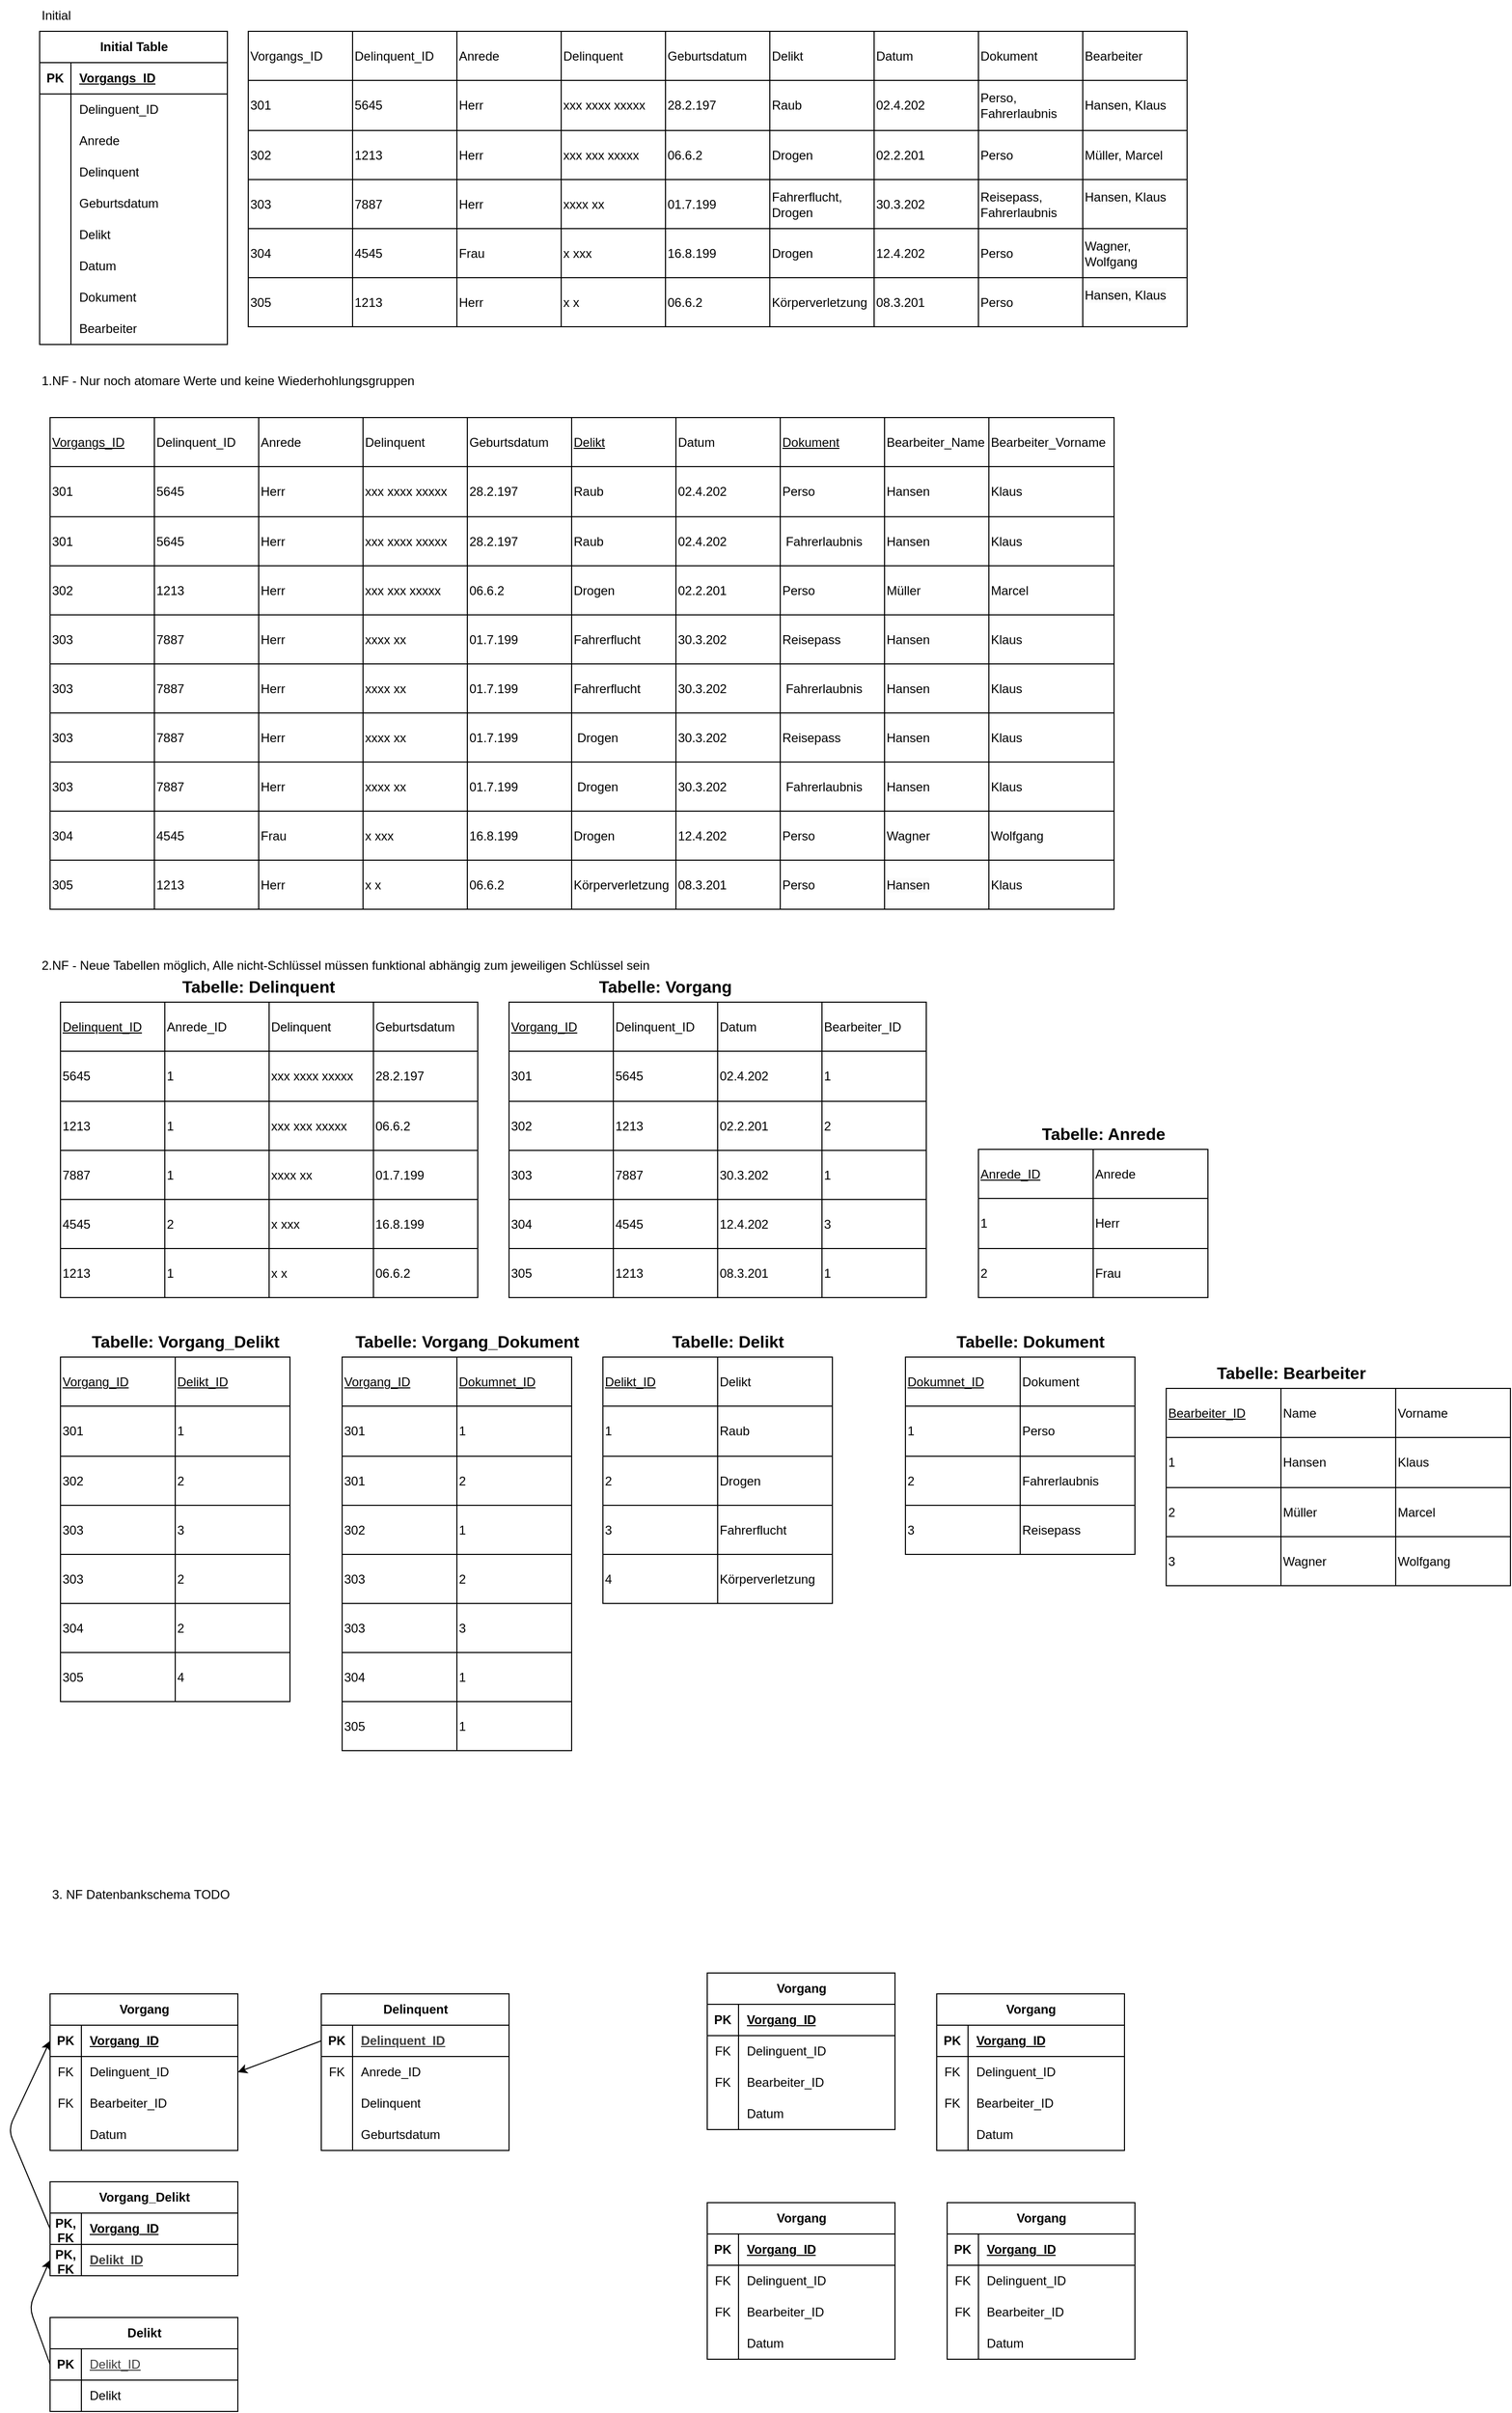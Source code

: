 <mxfile>
    <diagram id="tI5v8beypsRgPUiQuChN" name="Page-1">
        <mxGraphModel dx="1429" dy="907" grid="1" gridSize="10" guides="1" tooltips="1" connect="1" arrows="1" fold="1" page="1" pageScale="1" pageWidth="1600" pageHeight="900" math="0" shadow="0">
            <root>
                <mxCell id="0"/>
                <mxCell id="1" parent="0"/>
                <mxCell id="2" value="Initial Table" style="shape=table;startSize=30;container=1;collapsible=1;childLayout=tableLayout;fixedRows=1;rowLines=0;fontStyle=1;align=center;resizeLast=1;html=1;" parent="1" vertex="1">
                    <mxGeometry x="40" y="40" width="180" height="300" as="geometry"/>
                </mxCell>
                <mxCell id="3" value="" style="shape=tableRow;horizontal=0;startSize=0;swimlaneHead=0;swimlaneBody=0;fillColor=none;collapsible=0;dropTarget=0;points=[[0,0.5],[1,0.5]];portConstraint=eastwest;top=0;left=0;right=0;bottom=1;" parent="2" vertex="1">
                    <mxGeometry y="30" width="180" height="30" as="geometry"/>
                </mxCell>
                <mxCell id="4" value="PK" style="shape=partialRectangle;connectable=0;fillColor=none;top=0;left=0;bottom=0;right=0;fontStyle=1;overflow=hidden;whiteSpace=wrap;html=1;" parent="3" vertex="1">
                    <mxGeometry width="30" height="30" as="geometry">
                        <mxRectangle width="30" height="30" as="alternateBounds"/>
                    </mxGeometry>
                </mxCell>
                <mxCell id="5" value="Vorgangs_ID" style="shape=partialRectangle;connectable=0;fillColor=none;top=0;left=0;bottom=0;right=0;align=left;spacingLeft=6;fontStyle=5;overflow=hidden;whiteSpace=wrap;html=1;" parent="3" vertex="1">
                    <mxGeometry x="30" width="150" height="30" as="geometry">
                        <mxRectangle width="150" height="30" as="alternateBounds"/>
                    </mxGeometry>
                </mxCell>
                <mxCell id="6" value="" style="shape=tableRow;horizontal=0;startSize=0;swimlaneHead=0;swimlaneBody=0;fillColor=none;collapsible=0;dropTarget=0;points=[[0,0.5],[1,0.5]];portConstraint=eastwest;top=0;left=0;right=0;bottom=0;" parent="2" vertex="1">
                    <mxGeometry y="60" width="180" height="30" as="geometry"/>
                </mxCell>
                <mxCell id="7" value="" style="shape=partialRectangle;connectable=0;fillColor=none;top=0;left=0;bottom=0;right=0;editable=1;overflow=hidden;whiteSpace=wrap;html=1;" parent="6" vertex="1">
                    <mxGeometry width="30" height="30" as="geometry">
                        <mxRectangle width="30" height="30" as="alternateBounds"/>
                    </mxGeometry>
                </mxCell>
                <mxCell id="8" value="Delinguent_ID" style="shape=partialRectangle;connectable=0;fillColor=none;top=0;left=0;bottom=0;right=0;align=left;spacingLeft=6;overflow=hidden;whiteSpace=wrap;html=1;" parent="6" vertex="1">
                    <mxGeometry x="30" width="150" height="30" as="geometry">
                        <mxRectangle width="150" height="30" as="alternateBounds"/>
                    </mxGeometry>
                </mxCell>
                <mxCell id="9" value="" style="shape=tableRow;horizontal=0;startSize=0;swimlaneHead=0;swimlaneBody=0;fillColor=none;collapsible=0;dropTarget=0;points=[[0,0.5],[1,0.5]];portConstraint=eastwest;top=0;left=0;right=0;bottom=0;" parent="2" vertex="1">
                    <mxGeometry y="90" width="180" height="30" as="geometry"/>
                </mxCell>
                <mxCell id="10" value="" style="shape=partialRectangle;connectable=0;fillColor=none;top=0;left=0;bottom=0;right=0;editable=1;overflow=hidden;whiteSpace=wrap;html=1;" parent="9" vertex="1">
                    <mxGeometry width="30" height="30" as="geometry">
                        <mxRectangle width="30" height="30" as="alternateBounds"/>
                    </mxGeometry>
                </mxCell>
                <mxCell id="11" value="Anrede" style="shape=partialRectangle;connectable=0;fillColor=none;top=0;left=0;bottom=0;right=0;align=left;spacingLeft=6;overflow=hidden;whiteSpace=wrap;html=1;" parent="9" vertex="1">
                    <mxGeometry x="30" width="150" height="30" as="geometry">
                        <mxRectangle width="150" height="30" as="alternateBounds"/>
                    </mxGeometry>
                </mxCell>
                <mxCell id="12" value="" style="shape=tableRow;horizontal=0;startSize=0;swimlaneHead=0;swimlaneBody=0;fillColor=none;collapsible=0;dropTarget=0;points=[[0,0.5],[1,0.5]];portConstraint=eastwest;top=0;left=0;right=0;bottom=0;" parent="2" vertex="1">
                    <mxGeometry y="120" width="180" height="30" as="geometry"/>
                </mxCell>
                <mxCell id="13" value="" style="shape=partialRectangle;connectable=0;fillColor=none;top=0;left=0;bottom=0;right=0;editable=1;overflow=hidden;whiteSpace=wrap;html=1;" parent="12" vertex="1">
                    <mxGeometry width="30" height="30" as="geometry">
                        <mxRectangle width="30" height="30" as="alternateBounds"/>
                    </mxGeometry>
                </mxCell>
                <mxCell id="14" value="Delinquent" style="shape=partialRectangle;connectable=0;fillColor=none;top=0;left=0;bottom=0;right=0;align=left;spacingLeft=6;overflow=hidden;whiteSpace=wrap;html=1;" parent="12" vertex="1">
                    <mxGeometry x="30" width="150" height="30" as="geometry">
                        <mxRectangle width="150" height="30" as="alternateBounds"/>
                    </mxGeometry>
                </mxCell>
                <mxCell id="20" value="" style="shape=tableRow;horizontal=0;startSize=0;swimlaneHead=0;swimlaneBody=0;fillColor=none;collapsible=0;dropTarget=0;points=[[0,0.5],[1,0.5]];portConstraint=eastwest;top=0;left=0;right=0;bottom=0;" parent="2" vertex="1">
                    <mxGeometry y="150" width="180" height="30" as="geometry"/>
                </mxCell>
                <mxCell id="21" value="" style="shape=partialRectangle;connectable=0;fillColor=none;top=0;left=0;bottom=0;right=0;editable=1;overflow=hidden;whiteSpace=wrap;html=1;" parent="20" vertex="1">
                    <mxGeometry width="30" height="30" as="geometry">
                        <mxRectangle width="30" height="30" as="alternateBounds"/>
                    </mxGeometry>
                </mxCell>
                <mxCell id="22" value="Geburtsdatum" style="shape=partialRectangle;connectable=0;fillColor=none;top=0;left=0;bottom=0;right=0;align=left;spacingLeft=6;overflow=hidden;whiteSpace=wrap;html=1;" parent="20" vertex="1">
                    <mxGeometry x="30" width="150" height="30" as="geometry">
                        <mxRectangle width="150" height="30" as="alternateBounds"/>
                    </mxGeometry>
                </mxCell>
                <mxCell id="23" value="" style="shape=tableRow;horizontal=0;startSize=0;swimlaneHead=0;swimlaneBody=0;fillColor=none;collapsible=0;dropTarget=0;points=[[0,0.5],[1,0.5]];portConstraint=eastwest;top=0;left=0;right=0;bottom=0;" parent="2" vertex="1">
                    <mxGeometry y="180" width="180" height="30" as="geometry"/>
                </mxCell>
                <mxCell id="24" value="" style="shape=partialRectangle;connectable=0;fillColor=none;top=0;left=0;bottom=0;right=0;editable=1;overflow=hidden;whiteSpace=wrap;html=1;" parent="23" vertex="1">
                    <mxGeometry width="30" height="30" as="geometry">
                        <mxRectangle width="30" height="30" as="alternateBounds"/>
                    </mxGeometry>
                </mxCell>
                <mxCell id="25" value="Delikt" style="shape=partialRectangle;connectable=0;fillColor=none;top=0;left=0;bottom=0;right=0;align=left;spacingLeft=6;overflow=hidden;whiteSpace=wrap;html=1;" parent="23" vertex="1">
                    <mxGeometry x="30" width="150" height="30" as="geometry">
                        <mxRectangle width="150" height="30" as="alternateBounds"/>
                    </mxGeometry>
                </mxCell>
                <mxCell id="26" value="" style="shape=tableRow;horizontal=0;startSize=0;swimlaneHead=0;swimlaneBody=0;fillColor=none;collapsible=0;dropTarget=0;points=[[0,0.5],[1,0.5]];portConstraint=eastwest;top=0;left=0;right=0;bottom=0;" parent="2" vertex="1">
                    <mxGeometry y="210" width="180" height="30" as="geometry"/>
                </mxCell>
                <mxCell id="27" value="" style="shape=partialRectangle;connectable=0;fillColor=none;top=0;left=0;bottom=0;right=0;editable=1;overflow=hidden;whiteSpace=wrap;html=1;" parent="26" vertex="1">
                    <mxGeometry width="30" height="30" as="geometry">
                        <mxRectangle width="30" height="30" as="alternateBounds"/>
                    </mxGeometry>
                </mxCell>
                <mxCell id="28" value="Datum" style="shape=partialRectangle;connectable=0;fillColor=none;top=0;left=0;bottom=0;right=0;align=left;spacingLeft=6;overflow=hidden;whiteSpace=wrap;html=1;" parent="26" vertex="1">
                    <mxGeometry x="30" width="150" height="30" as="geometry">
                        <mxRectangle width="150" height="30" as="alternateBounds"/>
                    </mxGeometry>
                </mxCell>
                <mxCell id="29" value="" style="shape=tableRow;horizontal=0;startSize=0;swimlaneHead=0;swimlaneBody=0;fillColor=none;collapsible=0;dropTarget=0;points=[[0,0.5],[1,0.5]];portConstraint=eastwest;top=0;left=0;right=0;bottom=0;" parent="2" vertex="1">
                    <mxGeometry y="240" width="180" height="30" as="geometry"/>
                </mxCell>
                <mxCell id="30" value="" style="shape=partialRectangle;connectable=0;fillColor=none;top=0;left=0;bottom=0;right=0;editable=1;overflow=hidden;whiteSpace=wrap;html=1;" parent="29" vertex="1">
                    <mxGeometry width="30" height="30" as="geometry">
                        <mxRectangle width="30" height="30" as="alternateBounds"/>
                    </mxGeometry>
                </mxCell>
                <mxCell id="31" value="Dokument" style="shape=partialRectangle;connectable=0;fillColor=none;top=0;left=0;bottom=0;right=0;align=left;spacingLeft=6;overflow=hidden;whiteSpace=wrap;html=1;" parent="29" vertex="1">
                    <mxGeometry x="30" width="150" height="30" as="geometry">
                        <mxRectangle width="150" height="30" as="alternateBounds"/>
                    </mxGeometry>
                </mxCell>
                <mxCell id="32" value="" style="shape=tableRow;horizontal=0;startSize=0;swimlaneHead=0;swimlaneBody=0;fillColor=none;collapsible=0;dropTarget=0;points=[[0,0.5],[1,0.5]];portConstraint=eastwest;top=0;left=0;right=0;bottom=0;" parent="2" vertex="1">
                    <mxGeometry y="270" width="180" height="30" as="geometry"/>
                </mxCell>
                <mxCell id="33" value="" style="shape=partialRectangle;connectable=0;fillColor=none;top=0;left=0;bottom=0;right=0;editable=1;overflow=hidden;whiteSpace=wrap;html=1;" parent="32" vertex="1">
                    <mxGeometry width="30" height="30" as="geometry">
                        <mxRectangle width="30" height="30" as="alternateBounds"/>
                    </mxGeometry>
                </mxCell>
                <mxCell id="34" value="Bearbeiter" style="shape=partialRectangle;connectable=0;fillColor=none;top=0;left=0;bottom=0;right=0;align=left;spacingLeft=6;overflow=hidden;whiteSpace=wrap;html=1;" parent="32" vertex="1">
                    <mxGeometry x="30" width="150" height="30" as="geometry">
                        <mxRectangle width="150" height="30" as="alternateBounds"/>
                    </mxGeometry>
                </mxCell>
                <mxCell id="19" value="1.NF - Nur noch atomare Werte und keine Wiederhohlungsgruppen" style="text;html=1;align=left;verticalAlign=middle;whiteSpace=wrap;rounded=0;" parent="1" vertex="1">
                    <mxGeometry x="40" y="360" width="390" height="30" as="geometry"/>
                </mxCell>
                <mxCell id="35" value="Initial" style="text;html=1;align=left;verticalAlign=middle;whiteSpace=wrap;rounded=0;" parent="1" vertex="1">
                    <mxGeometry x="40" y="10" width="60" height="30" as="geometry"/>
                </mxCell>
                <mxCell id="36" value="" style="childLayout=tableLayout;recursiveResize=0;shadow=0;fillColor=none;fontSize=12;" parent="1" vertex="1">
                    <mxGeometry x="240" y="40" width="900" height="283" as="geometry"/>
                </mxCell>
                <mxCell id="37" value="" style="shape=tableRow;horizontal=0;startSize=0;swimlaneHead=0;swimlaneBody=0;top=0;left=0;bottom=0;right=0;dropTarget=0;collapsible=0;recursiveResize=0;expand=0;fontStyle=0;fillColor=none;strokeColor=inherit;" parent="36" vertex="1">
                    <mxGeometry width="900" height="47" as="geometry"/>
                </mxCell>
                <mxCell id="38" value="Vorgangs_ID" style="connectable=0;recursiveResize=0;strokeColor=inherit;fillColor=none;align=left;whiteSpace=wrap;html=1;" parent="37" vertex="1">
                    <mxGeometry width="100" height="47" as="geometry">
                        <mxRectangle width="100" height="47" as="alternateBounds"/>
                    </mxGeometry>
                </mxCell>
                <mxCell id="39" value="Delinquent_ID" style="connectable=0;recursiveResize=0;strokeColor=inherit;fillColor=none;align=left;whiteSpace=wrap;html=1;" parent="37" vertex="1">
                    <mxGeometry x="100" width="100" height="47" as="geometry">
                        <mxRectangle width="100" height="47" as="alternateBounds"/>
                    </mxGeometry>
                </mxCell>
                <mxCell id="40" value="Anrede" style="connectable=0;recursiveResize=0;strokeColor=inherit;fillColor=none;align=left;whiteSpace=wrap;html=1;" parent="37" vertex="1">
                    <mxGeometry x="200" width="100" height="47" as="geometry">
                        <mxRectangle width="100" height="47" as="alternateBounds"/>
                    </mxGeometry>
                </mxCell>
                <mxCell id="49" value="Delinquent" style="connectable=0;recursiveResize=0;strokeColor=inherit;fillColor=none;align=left;whiteSpace=wrap;html=1;" parent="37" vertex="1">
                    <mxGeometry x="300" width="100" height="47" as="geometry">
                        <mxRectangle width="100" height="47" as="alternateBounds"/>
                    </mxGeometry>
                </mxCell>
                <mxCell id="52" value="Geburtsdatum" style="connectable=0;recursiveResize=0;strokeColor=inherit;fillColor=none;align=left;whiteSpace=wrap;html=1;" parent="37" vertex="1">
                    <mxGeometry x="400" width="100" height="47" as="geometry">
                        <mxRectangle width="100" height="47" as="alternateBounds"/>
                    </mxGeometry>
                </mxCell>
                <mxCell id="55" value="Delikt" style="connectable=0;recursiveResize=0;strokeColor=inherit;fillColor=none;align=left;whiteSpace=wrap;html=1;" parent="37" vertex="1">
                    <mxGeometry x="500" width="100" height="47" as="geometry">
                        <mxRectangle width="100" height="47" as="alternateBounds"/>
                    </mxGeometry>
                </mxCell>
                <mxCell id="58" value="Datum" style="connectable=0;recursiveResize=0;strokeColor=inherit;fillColor=none;align=left;whiteSpace=wrap;html=1;" parent="37" vertex="1">
                    <mxGeometry x="600" width="100" height="47" as="geometry">
                        <mxRectangle width="100" height="47" as="alternateBounds"/>
                    </mxGeometry>
                </mxCell>
                <mxCell id="61" value="Dokument" style="connectable=0;recursiveResize=0;strokeColor=inherit;fillColor=none;align=left;whiteSpace=wrap;html=1;" parent="37" vertex="1">
                    <mxGeometry x="700" width="100" height="47" as="geometry">
                        <mxRectangle width="100" height="47" as="alternateBounds"/>
                    </mxGeometry>
                </mxCell>
                <mxCell id="64" value="Bearbeiter" style="connectable=0;recursiveResize=0;strokeColor=inherit;fillColor=none;align=left;whiteSpace=wrap;html=1;" parent="37" vertex="1">
                    <mxGeometry x="800" width="100" height="47" as="geometry">
                        <mxRectangle width="100" height="47" as="alternateBounds"/>
                    </mxGeometry>
                </mxCell>
                <mxCell id="41" style="shape=tableRow;horizontal=0;startSize=0;swimlaneHead=0;swimlaneBody=0;top=0;left=0;bottom=0;right=0;dropTarget=0;collapsible=0;recursiveResize=0;expand=0;fontStyle=0;fillColor=none;strokeColor=inherit;" parent="36" vertex="1">
                    <mxGeometry y="47" width="900" height="48" as="geometry"/>
                </mxCell>
                <mxCell id="42" value="301" style="connectable=0;recursiveResize=0;strokeColor=inherit;fillColor=none;align=left;whiteSpace=wrap;html=1;" parent="41" vertex="1">
                    <mxGeometry width="100" height="48" as="geometry">
                        <mxRectangle width="100" height="48" as="alternateBounds"/>
                    </mxGeometry>
                </mxCell>
                <mxCell id="43" value="5645" style="connectable=0;recursiveResize=0;strokeColor=inherit;fillColor=none;align=left;whiteSpace=wrap;html=1;" parent="41" vertex="1">
                    <mxGeometry x="100" width="100" height="48" as="geometry">
                        <mxRectangle width="100" height="48" as="alternateBounds"/>
                    </mxGeometry>
                </mxCell>
                <mxCell id="44" value="Herr" style="connectable=0;recursiveResize=0;strokeColor=inherit;fillColor=none;align=left;whiteSpace=wrap;html=1;" parent="41" vertex="1">
                    <mxGeometry x="200" width="100" height="48" as="geometry">
                        <mxRectangle width="100" height="48" as="alternateBounds"/>
                    </mxGeometry>
                </mxCell>
                <mxCell id="50" value="xxx xxxx xxxxx" style="connectable=0;recursiveResize=0;strokeColor=inherit;fillColor=none;align=left;whiteSpace=wrap;html=1;" parent="41" vertex="1">
                    <mxGeometry x="300" width="100" height="48" as="geometry">
                        <mxRectangle width="100" height="48" as="alternateBounds"/>
                    </mxGeometry>
                </mxCell>
                <mxCell id="53" value="28.2.197" style="connectable=0;recursiveResize=0;strokeColor=inherit;fillColor=none;align=left;whiteSpace=wrap;html=1;" parent="41" vertex="1">
                    <mxGeometry x="400" width="100" height="48" as="geometry">
                        <mxRectangle width="100" height="48" as="alternateBounds"/>
                    </mxGeometry>
                </mxCell>
                <mxCell id="56" value="Raub" style="connectable=0;recursiveResize=0;strokeColor=inherit;fillColor=none;align=left;whiteSpace=wrap;html=1;" parent="41" vertex="1">
                    <mxGeometry x="500" width="100" height="48" as="geometry">
                        <mxRectangle width="100" height="48" as="alternateBounds"/>
                    </mxGeometry>
                </mxCell>
                <mxCell id="59" value="02.4.202" style="connectable=0;recursiveResize=0;strokeColor=inherit;fillColor=none;align=left;whiteSpace=wrap;html=1;" parent="41" vertex="1">
                    <mxGeometry x="600" width="100" height="48" as="geometry">
                        <mxRectangle width="100" height="48" as="alternateBounds"/>
                    </mxGeometry>
                </mxCell>
                <mxCell id="62" value="Perso, Fahrerlaubnis" style="connectable=0;recursiveResize=0;strokeColor=inherit;fillColor=none;align=left;whiteSpace=wrap;html=1;" parent="41" vertex="1">
                    <mxGeometry x="700" width="100" height="48" as="geometry">
                        <mxRectangle width="100" height="48" as="alternateBounds"/>
                    </mxGeometry>
                </mxCell>
                <mxCell id="65" value="Hansen, Klaus" style="connectable=0;recursiveResize=0;strokeColor=inherit;fillColor=none;align=left;whiteSpace=wrap;html=1;" parent="41" vertex="1">
                    <mxGeometry x="800" width="100" height="48" as="geometry">
                        <mxRectangle width="100" height="48" as="alternateBounds"/>
                    </mxGeometry>
                </mxCell>
                <mxCell id="45" style="shape=tableRow;horizontal=0;startSize=0;swimlaneHead=0;swimlaneBody=0;top=0;left=0;bottom=0;right=0;dropTarget=0;collapsible=0;recursiveResize=0;expand=0;fontStyle=0;fillColor=none;strokeColor=inherit;" parent="36" vertex="1">
                    <mxGeometry y="95" width="900" height="47" as="geometry"/>
                </mxCell>
                <mxCell id="46" value="302" style="connectable=0;recursiveResize=0;strokeColor=inherit;fillColor=none;align=left;whiteSpace=wrap;html=1;" parent="45" vertex="1">
                    <mxGeometry width="100" height="47" as="geometry">
                        <mxRectangle width="100" height="47" as="alternateBounds"/>
                    </mxGeometry>
                </mxCell>
                <mxCell id="47" value="1213" style="connectable=0;recursiveResize=0;strokeColor=inherit;fillColor=none;align=left;whiteSpace=wrap;html=1;" parent="45" vertex="1">
                    <mxGeometry x="100" width="100" height="47" as="geometry">
                        <mxRectangle width="100" height="47" as="alternateBounds"/>
                    </mxGeometry>
                </mxCell>
                <mxCell id="48" value="Herr" style="connectable=0;recursiveResize=0;strokeColor=inherit;fillColor=none;align=left;whiteSpace=wrap;html=1;" parent="45" vertex="1">
                    <mxGeometry x="200" width="100" height="47" as="geometry">
                        <mxRectangle width="100" height="47" as="alternateBounds"/>
                    </mxGeometry>
                </mxCell>
                <mxCell id="51" value="xxx xxx xxxxx" style="connectable=0;recursiveResize=0;strokeColor=inherit;fillColor=none;align=left;whiteSpace=wrap;html=1;" parent="45" vertex="1">
                    <mxGeometry x="300" width="100" height="47" as="geometry">
                        <mxRectangle width="100" height="47" as="alternateBounds"/>
                    </mxGeometry>
                </mxCell>
                <mxCell id="54" value="06.6.2" style="connectable=0;recursiveResize=0;strokeColor=inherit;fillColor=none;align=left;whiteSpace=wrap;html=1;" parent="45" vertex="1">
                    <mxGeometry x="400" width="100" height="47" as="geometry">
                        <mxRectangle width="100" height="47" as="alternateBounds"/>
                    </mxGeometry>
                </mxCell>
                <mxCell id="57" value="Drogen" style="connectable=0;recursiveResize=0;strokeColor=inherit;fillColor=none;align=left;whiteSpace=wrap;html=1;" parent="45" vertex="1">
                    <mxGeometry x="500" width="100" height="47" as="geometry">
                        <mxRectangle width="100" height="47" as="alternateBounds"/>
                    </mxGeometry>
                </mxCell>
                <mxCell id="60" value="02.2.201" style="connectable=0;recursiveResize=0;strokeColor=inherit;fillColor=none;align=left;whiteSpace=wrap;html=1;" parent="45" vertex="1">
                    <mxGeometry x="600" width="100" height="47" as="geometry">
                        <mxRectangle width="100" height="47" as="alternateBounds"/>
                    </mxGeometry>
                </mxCell>
                <mxCell id="63" value="Perso" style="connectable=0;recursiveResize=0;strokeColor=inherit;fillColor=none;align=left;whiteSpace=wrap;html=1;" parent="45" vertex="1">
                    <mxGeometry x="700" width="100" height="47" as="geometry">
                        <mxRectangle width="100" height="47" as="alternateBounds"/>
                    </mxGeometry>
                </mxCell>
                <mxCell id="66" value="Müller, Marcel" style="connectable=0;recursiveResize=0;strokeColor=inherit;fillColor=none;align=left;whiteSpace=wrap;html=1;" parent="45" vertex="1">
                    <mxGeometry x="800" width="100" height="47" as="geometry">
                        <mxRectangle width="100" height="47" as="alternateBounds"/>
                    </mxGeometry>
                </mxCell>
                <mxCell id="67" style="shape=tableRow;horizontal=0;startSize=0;swimlaneHead=0;swimlaneBody=0;top=0;left=0;bottom=0;right=0;dropTarget=0;collapsible=0;recursiveResize=0;expand=0;fontStyle=0;fillColor=none;strokeColor=inherit;" parent="36" vertex="1">
                    <mxGeometry y="142" width="900" height="47" as="geometry"/>
                </mxCell>
                <mxCell id="68" value="303" style="connectable=0;recursiveResize=0;strokeColor=inherit;fillColor=none;align=left;whiteSpace=wrap;html=1;" parent="67" vertex="1">
                    <mxGeometry width="100" height="47" as="geometry">
                        <mxRectangle width="100" height="47" as="alternateBounds"/>
                    </mxGeometry>
                </mxCell>
                <mxCell id="69" value="7887" style="connectable=0;recursiveResize=0;strokeColor=inherit;fillColor=none;align=left;whiteSpace=wrap;html=1;" parent="67" vertex="1">
                    <mxGeometry x="100" width="100" height="47" as="geometry">
                        <mxRectangle width="100" height="47" as="alternateBounds"/>
                    </mxGeometry>
                </mxCell>
                <mxCell id="70" value="Herr" style="connectable=0;recursiveResize=0;strokeColor=inherit;fillColor=none;align=left;whiteSpace=wrap;html=1;" parent="67" vertex="1">
                    <mxGeometry x="200" width="100" height="47" as="geometry">
                        <mxRectangle width="100" height="47" as="alternateBounds"/>
                    </mxGeometry>
                </mxCell>
                <mxCell id="71" value="xxxx xx" style="connectable=0;recursiveResize=0;strokeColor=inherit;fillColor=none;align=left;whiteSpace=wrap;html=1;" parent="67" vertex="1">
                    <mxGeometry x="300" width="100" height="47" as="geometry">
                        <mxRectangle width="100" height="47" as="alternateBounds"/>
                    </mxGeometry>
                </mxCell>
                <mxCell id="72" value="01.7.199" style="connectable=0;recursiveResize=0;strokeColor=inherit;fillColor=none;align=left;whiteSpace=wrap;html=1;" parent="67" vertex="1">
                    <mxGeometry x="400" width="100" height="47" as="geometry">
                        <mxRectangle width="100" height="47" as="alternateBounds"/>
                    </mxGeometry>
                </mxCell>
                <mxCell id="73" value="Fahrerflucht, Drogen" style="connectable=0;recursiveResize=0;strokeColor=inherit;fillColor=none;align=left;whiteSpace=wrap;html=1;" parent="67" vertex="1">
                    <mxGeometry x="500" width="100" height="47" as="geometry">
                        <mxRectangle width="100" height="47" as="alternateBounds"/>
                    </mxGeometry>
                </mxCell>
                <mxCell id="74" value="30.3.202" style="connectable=0;recursiveResize=0;strokeColor=inherit;fillColor=none;align=left;whiteSpace=wrap;html=1;" parent="67" vertex="1">
                    <mxGeometry x="600" width="100" height="47" as="geometry">
                        <mxRectangle width="100" height="47" as="alternateBounds"/>
                    </mxGeometry>
                </mxCell>
                <mxCell id="75" value="Reisepass, Fahrerlaubnis" style="connectable=0;recursiveResize=0;strokeColor=inherit;fillColor=none;align=left;whiteSpace=wrap;html=1;" parent="67" vertex="1">
                    <mxGeometry x="700" width="100" height="47" as="geometry">
                        <mxRectangle width="100" height="47" as="alternateBounds"/>
                    </mxGeometry>
                </mxCell>
                <mxCell id="76" value="&#xa;&lt;span style=&quot;color: rgb(0, 0, 0); font-family: Helvetica; font-size: 12px; font-style: normal; font-variant-ligatures: normal; font-variant-caps: normal; font-weight: 400; letter-spacing: normal; orphans: 2; text-align: left; text-indent: 0px; text-transform: none; widows: 2; word-spacing: 0px; -webkit-text-stroke-width: 0px; white-space: normal; background-color: rgb(251, 251, 251); text-decoration-thickness: initial; text-decoration-style: initial; text-decoration-color: initial; display: inline !important; float: none;&quot;&gt;Hansen, Klaus&lt;/span&gt;&#xa;&#xa;" style="connectable=0;recursiveResize=0;strokeColor=inherit;fillColor=none;align=left;whiteSpace=wrap;html=1;" parent="67" vertex="1">
                    <mxGeometry x="800" width="100" height="47" as="geometry">
                        <mxRectangle width="100" height="47" as="alternateBounds"/>
                    </mxGeometry>
                </mxCell>
                <mxCell id="77" style="shape=tableRow;horizontal=0;startSize=0;swimlaneHead=0;swimlaneBody=0;top=0;left=0;bottom=0;right=0;dropTarget=0;collapsible=0;recursiveResize=0;expand=0;fontStyle=0;fillColor=none;strokeColor=inherit;" parent="36" vertex="1">
                    <mxGeometry y="189" width="900" height="47" as="geometry"/>
                </mxCell>
                <mxCell id="78" value="304" style="connectable=0;recursiveResize=0;strokeColor=inherit;fillColor=none;align=left;whiteSpace=wrap;html=1;" parent="77" vertex="1">
                    <mxGeometry width="100" height="47" as="geometry">
                        <mxRectangle width="100" height="47" as="alternateBounds"/>
                    </mxGeometry>
                </mxCell>
                <mxCell id="79" value="4545" style="connectable=0;recursiveResize=0;strokeColor=inherit;fillColor=none;align=left;whiteSpace=wrap;html=1;" parent="77" vertex="1">
                    <mxGeometry x="100" width="100" height="47" as="geometry">
                        <mxRectangle width="100" height="47" as="alternateBounds"/>
                    </mxGeometry>
                </mxCell>
                <mxCell id="80" value="Frau" style="connectable=0;recursiveResize=0;strokeColor=inherit;fillColor=none;align=left;whiteSpace=wrap;html=1;" parent="77" vertex="1">
                    <mxGeometry x="200" width="100" height="47" as="geometry">
                        <mxRectangle width="100" height="47" as="alternateBounds"/>
                    </mxGeometry>
                </mxCell>
                <mxCell id="81" value="x xxx" style="connectable=0;recursiveResize=0;strokeColor=inherit;fillColor=none;align=left;whiteSpace=wrap;html=1;" parent="77" vertex="1">
                    <mxGeometry x="300" width="100" height="47" as="geometry">
                        <mxRectangle width="100" height="47" as="alternateBounds"/>
                    </mxGeometry>
                </mxCell>
                <mxCell id="82" value="16.8.199" style="connectable=0;recursiveResize=0;strokeColor=inherit;fillColor=none;align=left;whiteSpace=wrap;html=1;" parent="77" vertex="1">
                    <mxGeometry x="400" width="100" height="47" as="geometry">
                        <mxRectangle width="100" height="47" as="alternateBounds"/>
                    </mxGeometry>
                </mxCell>
                <mxCell id="83" value="Drogen" style="connectable=0;recursiveResize=0;strokeColor=inherit;fillColor=none;align=left;whiteSpace=wrap;html=1;" parent="77" vertex="1">
                    <mxGeometry x="500" width="100" height="47" as="geometry">
                        <mxRectangle width="100" height="47" as="alternateBounds"/>
                    </mxGeometry>
                </mxCell>
                <mxCell id="84" value="12.4.202" style="connectable=0;recursiveResize=0;strokeColor=inherit;fillColor=none;align=left;whiteSpace=wrap;html=1;" parent="77" vertex="1">
                    <mxGeometry x="600" width="100" height="47" as="geometry">
                        <mxRectangle width="100" height="47" as="alternateBounds"/>
                    </mxGeometry>
                </mxCell>
                <mxCell id="85" value="Perso" style="connectable=0;recursiveResize=0;strokeColor=inherit;fillColor=none;align=left;whiteSpace=wrap;html=1;" parent="77" vertex="1">
                    <mxGeometry x="700" width="100" height="47" as="geometry">
                        <mxRectangle width="100" height="47" as="alternateBounds"/>
                    </mxGeometry>
                </mxCell>
                <mxCell id="86" value="Wagner, Wolfgang" style="connectable=0;recursiveResize=0;strokeColor=inherit;fillColor=none;align=left;whiteSpace=wrap;html=1;" parent="77" vertex="1">
                    <mxGeometry x="800" width="100" height="47" as="geometry">
                        <mxRectangle width="100" height="47" as="alternateBounds"/>
                    </mxGeometry>
                </mxCell>
                <mxCell id="87" style="shape=tableRow;horizontal=0;startSize=0;swimlaneHead=0;swimlaneBody=0;top=0;left=0;bottom=0;right=0;dropTarget=0;collapsible=0;recursiveResize=0;expand=0;fontStyle=0;fillColor=none;strokeColor=inherit;" parent="36" vertex="1">
                    <mxGeometry y="236" width="900" height="47" as="geometry"/>
                </mxCell>
                <mxCell id="88" value="305" style="connectable=0;recursiveResize=0;strokeColor=inherit;fillColor=none;align=left;whiteSpace=wrap;html=1;" parent="87" vertex="1">
                    <mxGeometry width="100" height="47" as="geometry">
                        <mxRectangle width="100" height="47" as="alternateBounds"/>
                    </mxGeometry>
                </mxCell>
                <mxCell id="89" value="1213" style="connectable=0;recursiveResize=0;strokeColor=inherit;fillColor=none;align=left;whiteSpace=wrap;html=1;" parent="87" vertex="1">
                    <mxGeometry x="100" width="100" height="47" as="geometry">
                        <mxRectangle width="100" height="47" as="alternateBounds"/>
                    </mxGeometry>
                </mxCell>
                <mxCell id="90" value="Herr" style="connectable=0;recursiveResize=0;strokeColor=inherit;fillColor=none;align=left;whiteSpace=wrap;html=1;" parent="87" vertex="1">
                    <mxGeometry x="200" width="100" height="47" as="geometry">
                        <mxRectangle width="100" height="47" as="alternateBounds"/>
                    </mxGeometry>
                </mxCell>
                <mxCell id="91" value="x x" style="connectable=0;recursiveResize=0;strokeColor=inherit;fillColor=none;align=left;whiteSpace=wrap;html=1;" parent="87" vertex="1">
                    <mxGeometry x="300" width="100" height="47" as="geometry">
                        <mxRectangle width="100" height="47" as="alternateBounds"/>
                    </mxGeometry>
                </mxCell>
                <mxCell id="92" value="06.6.2" style="connectable=0;recursiveResize=0;strokeColor=inherit;fillColor=none;align=left;whiteSpace=wrap;html=1;" parent="87" vertex="1">
                    <mxGeometry x="400" width="100" height="47" as="geometry">
                        <mxRectangle width="100" height="47" as="alternateBounds"/>
                    </mxGeometry>
                </mxCell>
                <mxCell id="93" value="Körperverletzung" style="connectable=0;recursiveResize=0;strokeColor=inherit;fillColor=none;align=left;whiteSpace=wrap;html=1;" parent="87" vertex="1">
                    <mxGeometry x="500" width="100" height="47" as="geometry">
                        <mxRectangle width="100" height="47" as="alternateBounds"/>
                    </mxGeometry>
                </mxCell>
                <mxCell id="94" value="08.3.201" style="connectable=0;recursiveResize=0;strokeColor=inherit;fillColor=none;align=left;whiteSpace=wrap;html=1;" parent="87" vertex="1">
                    <mxGeometry x="600" width="100" height="47" as="geometry">
                        <mxRectangle width="100" height="47" as="alternateBounds"/>
                    </mxGeometry>
                </mxCell>
                <mxCell id="95" value="Perso" style="connectable=0;recursiveResize=0;strokeColor=inherit;fillColor=none;align=left;whiteSpace=wrap;html=1;" parent="87" vertex="1">
                    <mxGeometry x="700" width="100" height="47" as="geometry">
                        <mxRectangle width="100" height="47" as="alternateBounds"/>
                    </mxGeometry>
                </mxCell>
                <mxCell id="96" value="&#xa;&lt;span style=&quot;color: rgb(0, 0, 0); font-family: Helvetica; font-size: 12px; font-style: normal; font-variant-ligatures: normal; font-variant-caps: normal; font-weight: 400; letter-spacing: normal; orphans: 2; text-align: left; text-indent: 0px; text-transform: none; widows: 2; word-spacing: 0px; -webkit-text-stroke-width: 0px; white-space: normal; background-color: rgb(251, 251, 251); text-decoration-thickness: initial; text-decoration-style: initial; text-decoration-color: initial; display: inline !important; float: none;&quot;&gt;Hansen, Klaus&lt;/span&gt;&#xa;&#xa;" style="connectable=0;recursiveResize=0;strokeColor=inherit;fillColor=none;align=left;whiteSpace=wrap;html=1;" parent="87" vertex="1">
                    <mxGeometry x="800" width="100" height="47" as="geometry">
                        <mxRectangle width="100" height="47" as="alternateBounds"/>
                    </mxGeometry>
                </mxCell>
                <mxCell id="97" value="" style="childLayout=tableLayout;recursiveResize=0;shadow=0;fillColor=none;fontSize=12;" parent="1" vertex="1">
                    <mxGeometry x="490" y="970" width="400" height="283" as="geometry"/>
                </mxCell>
                <mxCell id="98" value="" style="shape=tableRow;horizontal=0;startSize=0;swimlaneHead=0;swimlaneBody=0;top=0;left=0;bottom=0;right=0;dropTarget=0;collapsible=0;recursiveResize=0;expand=0;fontStyle=0;fillColor=none;strokeColor=inherit;" parent="97" vertex="1">
                    <mxGeometry width="400" height="47" as="geometry"/>
                </mxCell>
                <mxCell id="99" value="&lt;u&gt;Vorgang_ID&lt;/u&gt;" style="connectable=0;recursiveResize=0;strokeColor=inherit;fillColor=none;align=left;whiteSpace=wrap;html=1;" parent="98" vertex="1">
                    <mxGeometry width="100" height="47" as="geometry">
                        <mxRectangle width="100" height="47" as="alternateBounds"/>
                    </mxGeometry>
                </mxCell>
                <mxCell id="100" value="Delinquent_ID" style="connectable=0;recursiveResize=0;strokeColor=inherit;fillColor=none;align=left;whiteSpace=wrap;html=1;" parent="98" vertex="1">
                    <mxGeometry x="100" width="100" height="47" as="geometry">
                        <mxRectangle width="100" height="47" as="alternateBounds"/>
                    </mxGeometry>
                </mxCell>
                <mxCell id="105" value="Datum" style="connectable=0;recursiveResize=0;strokeColor=inherit;fillColor=none;align=left;whiteSpace=wrap;html=1;" parent="98" vertex="1">
                    <mxGeometry x="200" width="100" height="47" as="geometry">
                        <mxRectangle width="100" height="47" as="alternateBounds"/>
                    </mxGeometry>
                </mxCell>
                <mxCell id="107" value="&lt;span style=&quot;color: rgb(0, 0, 0);&quot;&gt;Bearbeiter_ID&lt;/span&gt;" style="connectable=0;recursiveResize=0;strokeColor=inherit;fillColor=none;align=left;whiteSpace=wrap;html=1;" parent="98" vertex="1">
                    <mxGeometry x="300" width="100" height="47" as="geometry">
                        <mxRectangle width="100" height="47" as="alternateBounds"/>
                    </mxGeometry>
                </mxCell>
                <mxCell id="108" style="shape=tableRow;horizontal=0;startSize=0;swimlaneHead=0;swimlaneBody=0;top=0;left=0;bottom=0;right=0;dropTarget=0;collapsible=0;recursiveResize=0;expand=0;fontStyle=0;fillColor=none;strokeColor=inherit;" parent="97" vertex="1">
                    <mxGeometry y="47" width="400" height="48" as="geometry"/>
                </mxCell>
                <mxCell id="109" value="301" style="connectable=0;recursiveResize=0;strokeColor=inherit;fillColor=none;align=left;whiteSpace=wrap;html=1;" parent="108" vertex="1">
                    <mxGeometry width="100" height="48" as="geometry">
                        <mxRectangle width="100" height="48" as="alternateBounds"/>
                    </mxGeometry>
                </mxCell>
                <mxCell id="110" value="5645" style="connectable=0;recursiveResize=0;strokeColor=inherit;fillColor=none;align=left;whiteSpace=wrap;html=1;" parent="108" vertex="1">
                    <mxGeometry x="100" width="100" height="48" as="geometry">
                        <mxRectangle width="100" height="48" as="alternateBounds"/>
                    </mxGeometry>
                </mxCell>
                <mxCell id="115" value="02.4.202" style="connectable=0;recursiveResize=0;strokeColor=inherit;fillColor=none;align=left;whiteSpace=wrap;html=1;" parent="108" vertex="1">
                    <mxGeometry x="200" width="100" height="48" as="geometry">
                        <mxRectangle width="100" height="48" as="alternateBounds"/>
                    </mxGeometry>
                </mxCell>
                <mxCell id="117" value="1" style="connectable=0;recursiveResize=0;strokeColor=inherit;fillColor=none;align=left;whiteSpace=wrap;html=1;" parent="108" vertex="1">
                    <mxGeometry x="300" width="100" height="48" as="geometry">
                        <mxRectangle width="100" height="48" as="alternateBounds"/>
                    </mxGeometry>
                </mxCell>
                <mxCell id="118" style="shape=tableRow;horizontal=0;startSize=0;swimlaneHead=0;swimlaneBody=0;top=0;left=0;bottom=0;right=0;dropTarget=0;collapsible=0;recursiveResize=0;expand=0;fontStyle=0;fillColor=none;strokeColor=inherit;" parent="97" vertex="1">
                    <mxGeometry y="95" width="400" height="47" as="geometry"/>
                </mxCell>
                <mxCell id="119" value="302" style="connectable=0;recursiveResize=0;strokeColor=inherit;fillColor=none;align=left;whiteSpace=wrap;html=1;" parent="118" vertex="1">
                    <mxGeometry width="100" height="47" as="geometry">
                        <mxRectangle width="100" height="47" as="alternateBounds"/>
                    </mxGeometry>
                </mxCell>
                <mxCell id="120" value="1213" style="connectable=0;recursiveResize=0;strokeColor=inherit;fillColor=none;align=left;whiteSpace=wrap;html=1;" parent="118" vertex="1">
                    <mxGeometry x="100" width="100" height="47" as="geometry">
                        <mxRectangle width="100" height="47" as="alternateBounds"/>
                    </mxGeometry>
                </mxCell>
                <mxCell id="125" value="02.2.201" style="connectable=0;recursiveResize=0;strokeColor=inherit;fillColor=none;align=left;whiteSpace=wrap;html=1;" parent="118" vertex="1">
                    <mxGeometry x="200" width="100" height="47" as="geometry">
                        <mxRectangle width="100" height="47" as="alternateBounds"/>
                    </mxGeometry>
                </mxCell>
                <mxCell id="127" value="2" style="connectable=0;recursiveResize=0;strokeColor=inherit;fillColor=none;align=left;whiteSpace=wrap;html=1;" parent="118" vertex="1">
                    <mxGeometry x="300" width="100" height="47" as="geometry">
                        <mxRectangle width="100" height="47" as="alternateBounds"/>
                    </mxGeometry>
                </mxCell>
                <mxCell id="128" style="shape=tableRow;horizontal=0;startSize=0;swimlaneHead=0;swimlaneBody=0;top=0;left=0;bottom=0;right=0;dropTarget=0;collapsible=0;recursiveResize=0;expand=0;fontStyle=0;fillColor=none;strokeColor=inherit;" parent="97" vertex="1">
                    <mxGeometry y="142" width="400" height="47" as="geometry"/>
                </mxCell>
                <mxCell id="129" value="303" style="connectable=0;recursiveResize=0;strokeColor=inherit;fillColor=none;align=left;whiteSpace=wrap;html=1;" parent="128" vertex="1">
                    <mxGeometry width="100" height="47" as="geometry">
                        <mxRectangle width="100" height="47" as="alternateBounds"/>
                    </mxGeometry>
                </mxCell>
                <mxCell id="130" value="7887" style="connectable=0;recursiveResize=0;strokeColor=inherit;fillColor=none;align=left;whiteSpace=wrap;html=1;" parent="128" vertex="1">
                    <mxGeometry x="100" width="100" height="47" as="geometry">
                        <mxRectangle width="100" height="47" as="alternateBounds"/>
                    </mxGeometry>
                </mxCell>
                <mxCell id="135" value="30.3.202" style="connectable=0;recursiveResize=0;strokeColor=inherit;fillColor=none;align=left;whiteSpace=wrap;html=1;" parent="128" vertex="1">
                    <mxGeometry x="200" width="100" height="47" as="geometry">
                        <mxRectangle width="100" height="47" as="alternateBounds"/>
                    </mxGeometry>
                </mxCell>
                <mxCell id="137" value="&lt;div&gt;1&lt;/div&gt;" style="connectable=0;recursiveResize=0;strokeColor=inherit;fillColor=none;align=left;whiteSpace=wrap;html=1;" parent="128" vertex="1">
                    <mxGeometry x="300" width="100" height="47" as="geometry">
                        <mxRectangle width="100" height="47" as="alternateBounds"/>
                    </mxGeometry>
                </mxCell>
                <mxCell id="138" style="shape=tableRow;horizontal=0;startSize=0;swimlaneHead=0;swimlaneBody=0;top=0;left=0;bottom=0;right=0;dropTarget=0;collapsible=0;recursiveResize=0;expand=0;fontStyle=0;fillColor=none;strokeColor=inherit;" parent="97" vertex="1">
                    <mxGeometry y="189" width="400" height="47" as="geometry"/>
                </mxCell>
                <mxCell id="139" value="304" style="connectable=0;recursiveResize=0;strokeColor=inherit;fillColor=none;align=left;whiteSpace=wrap;html=1;" parent="138" vertex="1">
                    <mxGeometry width="100" height="47" as="geometry">
                        <mxRectangle width="100" height="47" as="alternateBounds"/>
                    </mxGeometry>
                </mxCell>
                <mxCell id="140" value="4545" style="connectable=0;recursiveResize=0;strokeColor=inherit;fillColor=none;align=left;whiteSpace=wrap;html=1;" parent="138" vertex="1">
                    <mxGeometry x="100" width="100" height="47" as="geometry">
                        <mxRectangle width="100" height="47" as="alternateBounds"/>
                    </mxGeometry>
                </mxCell>
                <mxCell id="145" value="12.4.202" style="connectable=0;recursiveResize=0;strokeColor=inherit;fillColor=none;align=left;whiteSpace=wrap;html=1;" parent="138" vertex="1">
                    <mxGeometry x="200" width="100" height="47" as="geometry">
                        <mxRectangle width="100" height="47" as="alternateBounds"/>
                    </mxGeometry>
                </mxCell>
                <mxCell id="147" value="3" style="connectable=0;recursiveResize=0;strokeColor=inherit;fillColor=none;align=left;whiteSpace=wrap;html=1;" parent="138" vertex="1">
                    <mxGeometry x="300" width="100" height="47" as="geometry">
                        <mxRectangle width="100" height="47" as="alternateBounds"/>
                    </mxGeometry>
                </mxCell>
                <mxCell id="148" style="shape=tableRow;horizontal=0;startSize=0;swimlaneHead=0;swimlaneBody=0;top=0;left=0;bottom=0;right=0;dropTarget=0;collapsible=0;recursiveResize=0;expand=0;fontStyle=0;fillColor=none;strokeColor=inherit;" parent="97" vertex="1">
                    <mxGeometry y="236" width="400" height="47" as="geometry"/>
                </mxCell>
                <mxCell id="149" value="305" style="connectable=0;recursiveResize=0;strokeColor=inherit;fillColor=none;align=left;whiteSpace=wrap;html=1;" parent="148" vertex="1">
                    <mxGeometry width="100" height="47" as="geometry">
                        <mxRectangle width="100" height="47" as="alternateBounds"/>
                    </mxGeometry>
                </mxCell>
                <mxCell id="150" value="1213" style="connectable=0;recursiveResize=0;strokeColor=inherit;fillColor=none;align=left;whiteSpace=wrap;html=1;" parent="148" vertex="1">
                    <mxGeometry x="100" width="100" height="47" as="geometry">
                        <mxRectangle width="100" height="47" as="alternateBounds"/>
                    </mxGeometry>
                </mxCell>
                <mxCell id="155" value="08.3.201" style="connectable=0;recursiveResize=0;strokeColor=inherit;fillColor=none;align=left;whiteSpace=wrap;html=1;" parent="148" vertex="1">
                    <mxGeometry x="200" width="100" height="47" as="geometry">
                        <mxRectangle width="100" height="47" as="alternateBounds"/>
                    </mxGeometry>
                </mxCell>
                <mxCell id="157" value="&lt;div&gt;1&lt;/div&gt;" style="connectable=0;recursiveResize=0;strokeColor=inherit;fillColor=none;align=left;whiteSpace=wrap;html=1;" parent="148" vertex="1">
                    <mxGeometry x="300" width="100" height="47" as="geometry">
                        <mxRectangle width="100" height="47" as="alternateBounds"/>
                    </mxGeometry>
                </mxCell>
                <mxCell id="270" value="2.NF - Neue Tabellen möglich, Alle nicht-Schlüssel müssen funktional abhängig zum jeweiligen Schlüssel sein" style="text;html=1;align=left;verticalAlign=middle;whiteSpace=wrap;rounded=0;" parent="1" vertex="1">
                    <mxGeometry x="40" y="920" width="660" height="30" as="geometry"/>
                </mxCell>
                <mxCell id="271" value="&lt;u&gt;Delinquent_ID&lt;/u&gt;" style="connectable=0;recursiveResize=0;strokeColor=inherit;fillColor=none;align=left;whiteSpace=wrap;html=1;" parent="1" vertex="1">
                    <mxGeometry x="60" y="970" width="100" height="47" as="geometry">
                        <mxRectangle width="100" height="47" as="alternateBounds"/>
                    </mxGeometry>
                </mxCell>
                <mxCell id="272" value="Anrede_ID" style="connectable=0;recursiveResize=0;strokeColor=inherit;fillColor=none;align=left;whiteSpace=wrap;html=1;" parent="1" vertex="1">
                    <mxGeometry x="160" y="970" width="100" height="47" as="geometry">
                        <mxRectangle width="100" height="47" as="alternateBounds"/>
                    </mxGeometry>
                </mxCell>
                <mxCell id="273" value="Delinquent" style="connectable=0;recursiveResize=0;strokeColor=inherit;fillColor=none;align=left;whiteSpace=wrap;html=1;" parent="1" vertex="1">
                    <mxGeometry x="260" y="970" width="100" height="47" as="geometry">
                        <mxRectangle width="100" height="47" as="alternateBounds"/>
                    </mxGeometry>
                </mxCell>
                <mxCell id="274" value="Geburtsdatum" style="connectable=0;recursiveResize=0;strokeColor=inherit;fillColor=none;align=left;whiteSpace=wrap;html=1;" parent="1" vertex="1">
                    <mxGeometry x="360" y="970" width="100" height="47" as="geometry">
                        <mxRectangle width="100" height="47" as="alternateBounds"/>
                    </mxGeometry>
                </mxCell>
                <mxCell id="275" value="5645" style="connectable=0;recursiveResize=0;strokeColor=inherit;fillColor=none;align=left;whiteSpace=wrap;html=1;" parent="1" vertex="1">
                    <mxGeometry x="60" y="1017" width="100" height="48" as="geometry">
                        <mxRectangle width="100" height="48" as="alternateBounds"/>
                    </mxGeometry>
                </mxCell>
                <mxCell id="276" value="1" style="connectable=0;recursiveResize=0;strokeColor=inherit;fillColor=none;align=left;whiteSpace=wrap;html=1;" parent="1" vertex="1">
                    <mxGeometry x="160" y="1017" width="100" height="48" as="geometry">
                        <mxRectangle width="100" height="48" as="alternateBounds"/>
                    </mxGeometry>
                </mxCell>
                <mxCell id="277" value="xxx xxxx xxxxx" style="connectable=0;recursiveResize=0;strokeColor=inherit;fillColor=none;align=left;whiteSpace=wrap;html=1;" parent="1" vertex="1">
                    <mxGeometry x="260" y="1017" width="100" height="48" as="geometry">
                        <mxRectangle width="100" height="48" as="alternateBounds"/>
                    </mxGeometry>
                </mxCell>
                <mxCell id="278" value="28.2.197" style="connectable=0;recursiveResize=0;strokeColor=inherit;fillColor=none;align=left;whiteSpace=wrap;html=1;" parent="1" vertex="1">
                    <mxGeometry x="360" y="1017" width="100" height="48" as="geometry">
                        <mxRectangle width="100" height="48" as="alternateBounds"/>
                    </mxGeometry>
                </mxCell>
                <mxCell id="283" value="1213" style="connectable=0;recursiveResize=0;strokeColor=inherit;fillColor=none;align=left;whiteSpace=wrap;html=1;" parent="1" vertex="1">
                    <mxGeometry x="60" y="1065" width="100" height="47" as="geometry">
                        <mxRectangle width="100" height="47" as="alternateBounds"/>
                    </mxGeometry>
                </mxCell>
                <mxCell id="284" value="1" style="connectable=0;recursiveResize=0;strokeColor=inherit;fillColor=none;align=left;whiteSpace=wrap;html=1;" parent="1" vertex="1">
                    <mxGeometry x="160" y="1065" width="100" height="47" as="geometry">
                        <mxRectangle width="100" height="47" as="alternateBounds"/>
                    </mxGeometry>
                </mxCell>
                <mxCell id="285" value="xxx xxx xxxxx" style="connectable=0;recursiveResize=0;strokeColor=inherit;fillColor=none;align=left;whiteSpace=wrap;html=1;" parent="1" vertex="1">
                    <mxGeometry x="260" y="1065" width="100" height="47" as="geometry">
                        <mxRectangle width="100" height="47" as="alternateBounds"/>
                    </mxGeometry>
                </mxCell>
                <mxCell id="286" value="06.6.2" style="connectable=0;recursiveResize=0;strokeColor=inherit;fillColor=none;align=left;whiteSpace=wrap;html=1;" parent="1" vertex="1">
                    <mxGeometry x="360" y="1065" width="100" height="47" as="geometry">
                        <mxRectangle width="100" height="47" as="alternateBounds"/>
                    </mxGeometry>
                </mxCell>
                <mxCell id="299" value="7887" style="connectable=0;recursiveResize=0;strokeColor=inherit;fillColor=none;align=left;whiteSpace=wrap;html=1;" parent="1" vertex="1">
                    <mxGeometry x="60" y="1112" width="100" height="47" as="geometry">
                        <mxRectangle width="100" height="47" as="alternateBounds"/>
                    </mxGeometry>
                </mxCell>
                <mxCell id="300" value="1" style="connectable=0;recursiveResize=0;strokeColor=inherit;fillColor=none;align=left;whiteSpace=wrap;html=1;" parent="1" vertex="1">
                    <mxGeometry x="160" y="1112" width="100" height="47" as="geometry">
                        <mxRectangle width="100" height="47" as="alternateBounds"/>
                    </mxGeometry>
                </mxCell>
                <mxCell id="301" value="xxxx xx" style="connectable=0;recursiveResize=0;strokeColor=inherit;fillColor=none;align=left;whiteSpace=wrap;html=1;" parent="1" vertex="1">
                    <mxGeometry x="260" y="1112" width="100" height="47" as="geometry">
                        <mxRectangle width="100" height="47" as="alternateBounds"/>
                    </mxGeometry>
                </mxCell>
                <mxCell id="302" value="01.7.199" style="connectable=0;recursiveResize=0;strokeColor=inherit;fillColor=none;align=left;whiteSpace=wrap;html=1;" parent="1" vertex="1">
                    <mxGeometry x="360" y="1112" width="100" height="47" as="geometry">
                        <mxRectangle width="100" height="47" as="alternateBounds"/>
                    </mxGeometry>
                </mxCell>
                <mxCell id="303" value="4545" style="connectable=0;recursiveResize=0;strokeColor=inherit;fillColor=none;align=left;whiteSpace=wrap;html=1;" parent="1" vertex="1">
                    <mxGeometry x="60" y="1159" width="100" height="47" as="geometry">
                        <mxRectangle width="100" height="47" as="alternateBounds"/>
                    </mxGeometry>
                </mxCell>
                <mxCell id="304" value="2" style="connectable=0;recursiveResize=0;strokeColor=inherit;fillColor=none;align=left;whiteSpace=wrap;html=1;" parent="1" vertex="1">
                    <mxGeometry x="160" y="1159" width="100" height="47" as="geometry">
                        <mxRectangle width="100" height="47" as="alternateBounds"/>
                    </mxGeometry>
                </mxCell>
                <mxCell id="305" value="x xxx" style="connectable=0;recursiveResize=0;strokeColor=inherit;fillColor=none;align=left;whiteSpace=wrap;html=1;" parent="1" vertex="1">
                    <mxGeometry x="260" y="1159" width="100" height="47" as="geometry">
                        <mxRectangle width="100" height="47" as="alternateBounds"/>
                    </mxGeometry>
                </mxCell>
                <mxCell id="306" value="16.8.199" style="connectable=0;recursiveResize=0;strokeColor=inherit;fillColor=none;align=left;whiteSpace=wrap;html=1;" parent="1" vertex="1">
                    <mxGeometry x="360" y="1159" width="100" height="47" as="geometry">
                        <mxRectangle width="100" height="47" as="alternateBounds"/>
                    </mxGeometry>
                </mxCell>
                <mxCell id="307" value="1213" style="connectable=0;recursiveResize=0;strokeColor=inherit;fillColor=none;align=left;whiteSpace=wrap;html=1;" parent="1" vertex="1">
                    <mxGeometry x="60" y="1206" width="100" height="47" as="geometry">
                        <mxRectangle width="100" height="47" as="alternateBounds"/>
                    </mxGeometry>
                </mxCell>
                <mxCell id="308" value="1" style="connectable=0;recursiveResize=0;strokeColor=inherit;fillColor=none;align=left;whiteSpace=wrap;html=1;" parent="1" vertex="1">
                    <mxGeometry x="160" y="1206" width="100" height="47" as="geometry">
                        <mxRectangle width="100" height="47" as="alternateBounds"/>
                    </mxGeometry>
                </mxCell>
                <mxCell id="309" value="x x" style="connectable=0;recursiveResize=0;strokeColor=inherit;fillColor=none;align=left;whiteSpace=wrap;html=1;" parent="1" vertex="1">
                    <mxGeometry x="260" y="1206" width="100" height="47" as="geometry">
                        <mxRectangle width="100" height="47" as="alternateBounds"/>
                    </mxGeometry>
                </mxCell>
                <mxCell id="310" value="06.6.2" style="connectable=0;recursiveResize=0;strokeColor=inherit;fillColor=none;align=left;whiteSpace=wrap;html=1;" parent="1" vertex="1">
                    <mxGeometry x="360" y="1206" width="100" height="47" as="geometry">
                        <mxRectangle width="100" height="47" as="alternateBounds"/>
                    </mxGeometry>
                </mxCell>
                <mxCell id="311" value="" style="childLayout=tableLayout;recursiveResize=0;shadow=0;fillColor=none;fontSize=12;" parent="1" vertex="1">
                    <mxGeometry x="50" y="410" width="1020" height="471" as="geometry"/>
                </mxCell>
                <mxCell id="312" value="" style="shape=tableRow;horizontal=0;startSize=0;swimlaneHead=0;swimlaneBody=0;top=0;left=0;bottom=0;right=0;dropTarget=0;collapsible=0;recursiveResize=0;expand=0;fontStyle=0;fillColor=none;strokeColor=inherit;" parent="311" vertex="1">
                    <mxGeometry width="1020" height="47" as="geometry"/>
                </mxCell>
                <mxCell id="313" value="&lt;u&gt;Vorgangs_ID&lt;/u&gt;" style="connectable=0;recursiveResize=0;strokeColor=inherit;fillColor=none;align=left;whiteSpace=wrap;html=1;" parent="312" vertex="1">
                    <mxGeometry width="100" height="47" as="geometry">
                        <mxRectangle width="100" height="47" as="alternateBounds"/>
                    </mxGeometry>
                </mxCell>
                <mxCell id="314" value="Delinquent_ID" style="connectable=0;recursiveResize=0;strokeColor=inherit;fillColor=none;align=left;whiteSpace=wrap;html=1;" parent="312" vertex="1">
                    <mxGeometry x="100" width="100" height="47" as="geometry">
                        <mxRectangle width="100" height="47" as="alternateBounds"/>
                    </mxGeometry>
                </mxCell>
                <mxCell id="315" value="Anrede" style="connectable=0;recursiveResize=0;strokeColor=inherit;fillColor=none;align=left;whiteSpace=wrap;html=1;" parent="312" vertex="1">
                    <mxGeometry x="200" width="100" height="47" as="geometry">
                        <mxRectangle width="100" height="47" as="alternateBounds"/>
                    </mxGeometry>
                </mxCell>
                <mxCell id="316" value="Delinquent" style="connectable=0;recursiveResize=0;strokeColor=inherit;fillColor=none;align=left;whiteSpace=wrap;html=1;" parent="312" vertex="1">
                    <mxGeometry x="300" width="100" height="47" as="geometry">
                        <mxRectangle width="100" height="47" as="alternateBounds"/>
                    </mxGeometry>
                </mxCell>
                <mxCell id="317" value="Geburtsdatum" style="connectable=0;recursiveResize=0;strokeColor=inherit;fillColor=none;align=left;whiteSpace=wrap;html=1;" parent="312" vertex="1">
                    <mxGeometry x="400" width="100" height="47" as="geometry">
                        <mxRectangle width="100" height="47" as="alternateBounds"/>
                    </mxGeometry>
                </mxCell>
                <mxCell id="318" value="&lt;u&gt;Delikt&lt;/u&gt;" style="connectable=0;recursiveResize=0;strokeColor=inherit;fillColor=none;align=left;whiteSpace=wrap;html=1;" parent="312" vertex="1">
                    <mxGeometry x="500" width="100" height="47" as="geometry">
                        <mxRectangle width="100" height="47" as="alternateBounds"/>
                    </mxGeometry>
                </mxCell>
                <mxCell id="319" value="Datum" style="connectable=0;recursiveResize=0;strokeColor=inherit;fillColor=none;align=left;whiteSpace=wrap;html=1;" parent="312" vertex="1">
                    <mxGeometry x="600" width="100" height="47" as="geometry">
                        <mxRectangle width="100" height="47" as="alternateBounds"/>
                    </mxGeometry>
                </mxCell>
                <mxCell id="320" value="&lt;u&gt;Dokument&lt;/u&gt;" style="connectable=0;recursiveResize=0;strokeColor=inherit;fillColor=none;align=left;whiteSpace=wrap;html=1;" parent="312" vertex="1">
                    <mxGeometry x="700" width="100" height="47" as="geometry">
                        <mxRectangle width="100" height="47" as="alternateBounds"/>
                    </mxGeometry>
                </mxCell>
                <mxCell id="321" value="Bearbeiter_Name" style="connectable=0;recursiveResize=0;strokeColor=inherit;fillColor=none;align=left;whiteSpace=wrap;html=1;" parent="312" vertex="1">
                    <mxGeometry x="800" width="100" height="47" as="geometry">
                        <mxRectangle width="100" height="47" as="alternateBounds"/>
                    </mxGeometry>
                </mxCell>
                <mxCell id="322" value="Bearbeiter_Vorname" style="connectable=0;recursiveResize=0;strokeColor=inherit;fillColor=none;align=left;whiteSpace=wrap;html=1;" parent="312" vertex="1">
                    <mxGeometry x="900" width="120" height="47" as="geometry">
                        <mxRectangle width="120" height="47" as="alternateBounds"/>
                    </mxGeometry>
                </mxCell>
                <mxCell id="323" style="shape=tableRow;horizontal=0;startSize=0;swimlaneHead=0;swimlaneBody=0;top=0;left=0;bottom=0;right=0;dropTarget=0;collapsible=0;recursiveResize=0;expand=0;fontStyle=0;fillColor=none;strokeColor=inherit;" parent="311" vertex="1">
                    <mxGeometry y="47" width="1020" height="48" as="geometry"/>
                </mxCell>
                <mxCell id="324" value="301" style="connectable=0;recursiveResize=0;strokeColor=inherit;fillColor=none;align=left;whiteSpace=wrap;html=1;" parent="323" vertex="1">
                    <mxGeometry width="100" height="48" as="geometry">
                        <mxRectangle width="100" height="48" as="alternateBounds"/>
                    </mxGeometry>
                </mxCell>
                <mxCell id="325" value="5645" style="connectable=0;recursiveResize=0;strokeColor=inherit;fillColor=none;align=left;whiteSpace=wrap;html=1;" parent="323" vertex="1">
                    <mxGeometry x="100" width="100" height="48" as="geometry">
                        <mxRectangle width="100" height="48" as="alternateBounds"/>
                    </mxGeometry>
                </mxCell>
                <mxCell id="326" value="Herr" style="connectable=0;recursiveResize=0;strokeColor=inherit;fillColor=none;align=left;whiteSpace=wrap;html=1;" parent="323" vertex="1">
                    <mxGeometry x="200" width="100" height="48" as="geometry">
                        <mxRectangle width="100" height="48" as="alternateBounds"/>
                    </mxGeometry>
                </mxCell>
                <mxCell id="327" value="xxx xxxx xxxxx" style="connectable=0;recursiveResize=0;strokeColor=inherit;fillColor=none;align=left;whiteSpace=wrap;html=1;" parent="323" vertex="1">
                    <mxGeometry x="300" width="100" height="48" as="geometry">
                        <mxRectangle width="100" height="48" as="alternateBounds"/>
                    </mxGeometry>
                </mxCell>
                <mxCell id="328" value="28.2.197" style="connectable=0;recursiveResize=0;strokeColor=inherit;fillColor=none;align=left;whiteSpace=wrap;html=1;" parent="323" vertex="1">
                    <mxGeometry x="400" width="100" height="48" as="geometry">
                        <mxRectangle width="100" height="48" as="alternateBounds"/>
                    </mxGeometry>
                </mxCell>
                <mxCell id="329" value="Raub" style="connectable=0;recursiveResize=0;strokeColor=inherit;fillColor=none;align=left;whiteSpace=wrap;html=1;" parent="323" vertex="1">
                    <mxGeometry x="500" width="100" height="48" as="geometry">
                        <mxRectangle width="100" height="48" as="alternateBounds"/>
                    </mxGeometry>
                </mxCell>
                <mxCell id="330" value="02.4.202" style="connectable=0;recursiveResize=0;strokeColor=inherit;fillColor=none;align=left;whiteSpace=wrap;html=1;" parent="323" vertex="1">
                    <mxGeometry x="600" width="100" height="48" as="geometry">
                        <mxRectangle width="100" height="48" as="alternateBounds"/>
                    </mxGeometry>
                </mxCell>
                <mxCell id="331" value="Perso" style="connectable=0;recursiveResize=0;strokeColor=inherit;fillColor=none;align=left;whiteSpace=wrap;html=1;" parent="323" vertex="1">
                    <mxGeometry x="700" width="100" height="48" as="geometry">
                        <mxRectangle width="100" height="48" as="alternateBounds"/>
                    </mxGeometry>
                </mxCell>
                <mxCell id="332" value="Hansen" style="connectable=0;recursiveResize=0;strokeColor=inherit;fillColor=none;align=left;whiteSpace=wrap;html=1;" parent="323" vertex="1">
                    <mxGeometry x="800" width="100" height="48" as="geometry">
                        <mxRectangle width="100" height="48" as="alternateBounds"/>
                    </mxGeometry>
                </mxCell>
                <mxCell id="333" value="Klaus" style="connectable=0;recursiveResize=0;strokeColor=inherit;fillColor=none;align=left;whiteSpace=wrap;html=1;" parent="323" vertex="1">
                    <mxGeometry x="900" width="120" height="48" as="geometry">
                        <mxRectangle width="120" height="48" as="alternateBounds"/>
                    </mxGeometry>
                </mxCell>
                <mxCell id="334" style="shape=tableRow;horizontal=0;startSize=0;swimlaneHead=0;swimlaneBody=0;top=0;left=0;bottom=0;right=0;dropTarget=0;collapsible=0;recursiveResize=0;expand=0;fontStyle=0;fillColor=none;strokeColor=inherit;" parent="311" vertex="1">
                    <mxGeometry y="95" width="1020" height="47" as="geometry"/>
                </mxCell>
                <mxCell id="335" value="&lt;span style=&quot;color: rgb(0, 0, 0);&quot;&gt;301&lt;/span&gt;" style="connectable=0;recursiveResize=0;strokeColor=inherit;fillColor=none;align=left;whiteSpace=wrap;html=1;" parent="334" vertex="1">
                    <mxGeometry width="100" height="47" as="geometry">
                        <mxRectangle width="100" height="47" as="alternateBounds"/>
                    </mxGeometry>
                </mxCell>
                <mxCell id="336" value="&lt;span style=&quot;color: rgb(0, 0, 0);&quot;&gt;5645&lt;/span&gt;" style="connectable=0;recursiveResize=0;strokeColor=inherit;fillColor=none;align=left;whiteSpace=wrap;html=1;" parent="334" vertex="1">
                    <mxGeometry x="100" width="100" height="47" as="geometry">
                        <mxRectangle width="100" height="47" as="alternateBounds"/>
                    </mxGeometry>
                </mxCell>
                <mxCell id="337" value="&lt;span style=&quot;color: rgb(0, 0, 0);&quot;&gt;Herr&lt;/span&gt;" style="connectable=0;recursiveResize=0;strokeColor=inherit;fillColor=none;align=left;whiteSpace=wrap;html=1;" parent="334" vertex="1">
                    <mxGeometry x="200" width="100" height="47" as="geometry">
                        <mxRectangle width="100" height="47" as="alternateBounds"/>
                    </mxGeometry>
                </mxCell>
                <mxCell id="338" value="&lt;span style=&quot;color: rgb(0, 0, 0);&quot;&gt;xxx xxxx xxxxx&lt;/span&gt;" style="connectable=0;recursiveResize=0;strokeColor=inherit;fillColor=none;align=left;whiteSpace=wrap;html=1;" parent="334" vertex="1">
                    <mxGeometry x="300" width="100" height="47" as="geometry">
                        <mxRectangle width="100" height="47" as="alternateBounds"/>
                    </mxGeometry>
                </mxCell>
                <mxCell id="339" value="&lt;span style=&quot;color: rgb(0, 0, 0);&quot;&gt;28.2.197&lt;/span&gt;" style="connectable=0;recursiveResize=0;strokeColor=inherit;fillColor=none;align=left;whiteSpace=wrap;html=1;" parent="334" vertex="1">
                    <mxGeometry x="400" width="100" height="47" as="geometry">
                        <mxRectangle width="100" height="47" as="alternateBounds"/>
                    </mxGeometry>
                </mxCell>
                <mxCell id="340" value="&lt;span style=&quot;color: rgb(0, 0, 0);&quot;&gt;Raub&lt;/span&gt;" style="connectable=0;recursiveResize=0;strokeColor=inherit;fillColor=none;align=left;whiteSpace=wrap;html=1;" parent="334" vertex="1">
                    <mxGeometry x="500" width="100" height="47" as="geometry">
                        <mxRectangle width="100" height="47" as="alternateBounds"/>
                    </mxGeometry>
                </mxCell>
                <mxCell id="341" value="&lt;span style=&quot;color: rgb(0, 0, 0);&quot;&gt;02.4.202&lt;/span&gt;" style="connectable=0;recursiveResize=0;strokeColor=inherit;fillColor=none;align=left;whiteSpace=wrap;html=1;" parent="334" vertex="1">
                    <mxGeometry x="600" width="100" height="47" as="geometry">
                        <mxRectangle width="100" height="47" as="alternateBounds"/>
                    </mxGeometry>
                </mxCell>
                <mxCell id="342" value="&lt;span style=&quot;color: rgb(0, 0, 0);&quot;&gt;&amp;nbsp;Fahrerlaubnis&lt;/span&gt;" style="connectable=0;recursiveResize=0;strokeColor=inherit;fillColor=none;align=left;whiteSpace=wrap;html=1;" parent="334" vertex="1">
                    <mxGeometry x="700" width="100" height="47" as="geometry">
                        <mxRectangle width="100" height="47" as="alternateBounds"/>
                    </mxGeometry>
                </mxCell>
                <mxCell id="343" value="&lt;span style=&quot;color: rgb(0, 0, 0);&quot;&gt;Hansen&lt;/span&gt;" style="connectable=0;recursiveResize=0;strokeColor=inherit;fillColor=none;align=left;whiteSpace=wrap;html=1;" parent="334" vertex="1">
                    <mxGeometry x="800" width="100" height="47" as="geometry">
                        <mxRectangle width="100" height="47" as="alternateBounds"/>
                    </mxGeometry>
                </mxCell>
                <mxCell id="344" value="Klaus" style="connectable=0;recursiveResize=0;strokeColor=inherit;fillColor=none;align=left;whiteSpace=wrap;html=1;" parent="334" vertex="1">
                    <mxGeometry x="900" width="120" height="47" as="geometry">
                        <mxRectangle width="120" height="47" as="alternateBounds"/>
                    </mxGeometry>
                </mxCell>
                <mxCell id="345" style="shape=tableRow;horizontal=0;startSize=0;swimlaneHead=0;swimlaneBody=0;top=0;left=0;bottom=0;right=0;dropTarget=0;collapsible=0;recursiveResize=0;expand=0;fontStyle=0;fillColor=none;strokeColor=inherit;" parent="311" vertex="1">
                    <mxGeometry y="142" width="1020" height="47" as="geometry"/>
                </mxCell>
                <mxCell id="346" value="302" style="connectable=0;recursiveResize=0;strokeColor=inherit;fillColor=none;align=left;whiteSpace=wrap;html=1;" parent="345" vertex="1">
                    <mxGeometry width="100" height="47" as="geometry">
                        <mxRectangle width="100" height="47" as="alternateBounds"/>
                    </mxGeometry>
                </mxCell>
                <mxCell id="347" value="1213" style="connectable=0;recursiveResize=0;strokeColor=inherit;fillColor=none;align=left;whiteSpace=wrap;html=1;" parent="345" vertex="1">
                    <mxGeometry x="100" width="100" height="47" as="geometry">
                        <mxRectangle width="100" height="47" as="alternateBounds"/>
                    </mxGeometry>
                </mxCell>
                <mxCell id="348" value="Herr" style="connectable=0;recursiveResize=0;strokeColor=inherit;fillColor=none;align=left;whiteSpace=wrap;html=1;" parent="345" vertex="1">
                    <mxGeometry x="200" width="100" height="47" as="geometry">
                        <mxRectangle width="100" height="47" as="alternateBounds"/>
                    </mxGeometry>
                </mxCell>
                <mxCell id="349" value="xxx xxx xxxxx" style="connectable=0;recursiveResize=0;strokeColor=inherit;fillColor=none;align=left;whiteSpace=wrap;html=1;" parent="345" vertex="1">
                    <mxGeometry x="300" width="100" height="47" as="geometry">
                        <mxRectangle width="100" height="47" as="alternateBounds"/>
                    </mxGeometry>
                </mxCell>
                <mxCell id="350" value="06.6.2" style="connectable=0;recursiveResize=0;strokeColor=inherit;fillColor=none;align=left;whiteSpace=wrap;html=1;" parent="345" vertex="1">
                    <mxGeometry x="400" width="100" height="47" as="geometry">
                        <mxRectangle width="100" height="47" as="alternateBounds"/>
                    </mxGeometry>
                </mxCell>
                <mxCell id="351" value="Drogen" style="connectable=0;recursiveResize=0;strokeColor=inherit;fillColor=none;align=left;whiteSpace=wrap;html=1;" parent="345" vertex="1">
                    <mxGeometry x="500" width="100" height="47" as="geometry">
                        <mxRectangle width="100" height="47" as="alternateBounds"/>
                    </mxGeometry>
                </mxCell>
                <mxCell id="352" value="02.2.201" style="connectable=0;recursiveResize=0;strokeColor=inherit;fillColor=none;align=left;whiteSpace=wrap;html=1;" parent="345" vertex="1">
                    <mxGeometry x="600" width="100" height="47" as="geometry">
                        <mxRectangle width="100" height="47" as="alternateBounds"/>
                    </mxGeometry>
                </mxCell>
                <mxCell id="353" value="Perso" style="connectable=0;recursiveResize=0;strokeColor=inherit;fillColor=none;align=left;whiteSpace=wrap;html=1;" parent="345" vertex="1">
                    <mxGeometry x="700" width="100" height="47" as="geometry">
                        <mxRectangle width="100" height="47" as="alternateBounds"/>
                    </mxGeometry>
                </mxCell>
                <mxCell id="354" value="Müller" style="connectable=0;recursiveResize=0;strokeColor=inherit;fillColor=none;align=left;whiteSpace=wrap;html=1;" parent="345" vertex="1">
                    <mxGeometry x="800" width="100" height="47" as="geometry">
                        <mxRectangle width="100" height="47" as="alternateBounds"/>
                    </mxGeometry>
                </mxCell>
                <mxCell id="355" value="Marcel" style="connectable=0;recursiveResize=0;strokeColor=inherit;fillColor=none;align=left;whiteSpace=wrap;html=1;" parent="345" vertex="1">
                    <mxGeometry x="900" width="120" height="47" as="geometry">
                        <mxRectangle width="120" height="47" as="alternateBounds"/>
                    </mxGeometry>
                </mxCell>
                <mxCell id="356" style="shape=tableRow;horizontal=0;startSize=0;swimlaneHead=0;swimlaneBody=0;top=0;left=0;bottom=0;right=0;dropTarget=0;collapsible=0;recursiveResize=0;expand=0;fontStyle=0;fillColor=none;strokeColor=inherit;" parent="311" vertex="1">
                    <mxGeometry y="189" width="1020" height="47" as="geometry"/>
                </mxCell>
                <mxCell id="357" value="303" style="connectable=0;recursiveResize=0;strokeColor=inherit;fillColor=none;align=left;whiteSpace=wrap;html=1;" parent="356" vertex="1">
                    <mxGeometry width="100" height="47" as="geometry">
                        <mxRectangle width="100" height="47" as="alternateBounds"/>
                    </mxGeometry>
                </mxCell>
                <mxCell id="358" value="7887" style="connectable=0;recursiveResize=0;strokeColor=inherit;fillColor=none;align=left;whiteSpace=wrap;html=1;" parent="356" vertex="1">
                    <mxGeometry x="100" width="100" height="47" as="geometry">
                        <mxRectangle width="100" height="47" as="alternateBounds"/>
                    </mxGeometry>
                </mxCell>
                <mxCell id="359" value="Herr" style="connectable=0;recursiveResize=0;strokeColor=inherit;fillColor=none;align=left;whiteSpace=wrap;html=1;" parent="356" vertex="1">
                    <mxGeometry x="200" width="100" height="47" as="geometry">
                        <mxRectangle width="100" height="47" as="alternateBounds"/>
                    </mxGeometry>
                </mxCell>
                <mxCell id="360" value="xxxx xx" style="connectable=0;recursiveResize=0;strokeColor=inherit;fillColor=none;align=left;whiteSpace=wrap;html=1;" parent="356" vertex="1">
                    <mxGeometry x="300" width="100" height="47" as="geometry">
                        <mxRectangle width="100" height="47" as="alternateBounds"/>
                    </mxGeometry>
                </mxCell>
                <mxCell id="361" value="01.7.199" style="connectable=0;recursiveResize=0;strokeColor=inherit;fillColor=none;align=left;whiteSpace=wrap;html=1;" parent="356" vertex="1">
                    <mxGeometry x="400" width="100" height="47" as="geometry">
                        <mxRectangle width="100" height="47" as="alternateBounds"/>
                    </mxGeometry>
                </mxCell>
                <mxCell id="362" value="Fahrerflucht" style="connectable=0;recursiveResize=0;strokeColor=inherit;fillColor=none;align=left;whiteSpace=wrap;html=1;" parent="356" vertex="1">
                    <mxGeometry x="500" width="100" height="47" as="geometry">
                        <mxRectangle width="100" height="47" as="alternateBounds"/>
                    </mxGeometry>
                </mxCell>
                <mxCell id="363" value="30.3.202" style="connectable=0;recursiveResize=0;strokeColor=inherit;fillColor=none;align=left;whiteSpace=wrap;html=1;" parent="356" vertex="1">
                    <mxGeometry x="600" width="100" height="47" as="geometry">
                        <mxRectangle width="100" height="47" as="alternateBounds"/>
                    </mxGeometry>
                </mxCell>
                <mxCell id="364" value="Reisepass" style="connectable=0;recursiveResize=0;strokeColor=inherit;fillColor=none;align=left;whiteSpace=wrap;html=1;" parent="356" vertex="1">
                    <mxGeometry x="700" width="100" height="47" as="geometry">
                        <mxRectangle width="100" height="47" as="alternateBounds"/>
                    </mxGeometry>
                </mxCell>
                <mxCell id="365" value="&lt;br&gt;&lt;span style=&quot;color: rgb(0, 0, 0); font-family: Helvetica; font-size: 12px; font-style: normal; font-variant-ligatures: normal; font-variant-caps: normal; font-weight: 400; letter-spacing: normal; orphans: 2; text-align: left; text-indent: 0px; text-transform: none; widows: 2; word-spacing: 0px; -webkit-text-stroke-width: 0px; white-space: normal; background-color: rgb(251, 251, 251); text-decoration-thickness: initial; text-decoration-style: initial; text-decoration-color: initial; float: none; display: inline !important;&quot;&gt;Hansen&lt;/span&gt;&lt;div&gt;&lt;br/&gt;&lt;/div&gt;" style="connectable=0;recursiveResize=0;strokeColor=inherit;fillColor=none;align=left;whiteSpace=wrap;html=1;" parent="356" vertex="1">
                    <mxGeometry x="800" width="100" height="47" as="geometry">
                        <mxRectangle width="100" height="47" as="alternateBounds"/>
                    </mxGeometry>
                </mxCell>
                <mxCell id="366" value="Klaus" style="connectable=0;recursiveResize=0;strokeColor=inherit;fillColor=none;align=left;whiteSpace=wrap;html=1;" parent="356" vertex="1">
                    <mxGeometry x="900" width="120" height="47" as="geometry">
                        <mxRectangle width="120" height="47" as="alternateBounds"/>
                    </mxGeometry>
                </mxCell>
                <mxCell id="367" style="shape=tableRow;horizontal=0;startSize=0;swimlaneHead=0;swimlaneBody=0;top=0;left=0;bottom=0;right=0;dropTarget=0;collapsible=0;recursiveResize=0;expand=0;fontStyle=0;fillColor=none;strokeColor=inherit;" parent="311" vertex="1">
                    <mxGeometry y="236" width="1020" height="47" as="geometry"/>
                </mxCell>
                <mxCell id="368" value="303" style="connectable=0;recursiveResize=0;strokeColor=inherit;fillColor=none;align=left;whiteSpace=wrap;html=1;" parent="367" vertex="1">
                    <mxGeometry width="100" height="47" as="geometry">
                        <mxRectangle width="100" height="47" as="alternateBounds"/>
                    </mxGeometry>
                </mxCell>
                <mxCell id="369" value="7887" style="connectable=0;recursiveResize=0;strokeColor=inherit;fillColor=none;align=left;whiteSpace=wrap;html=1;" parent="367" vertex="1">
                    <mxGeometry x="100" width="100" height="47" as="geometry">
                        <mxRectangle width="100" height="47" as="alternateBounds"/>
                    </mxGeometry>
                </mxCell>
                <mxCell id="370" value="Herr" style="connectable=0;recursiveResize=0;strokeColor=inherit;fillColor=none;align=left;whiteSpace=wrap;html=1;" parent="367" vertex="1">
                    <mxGeometry x="200" width="100" height="47" as="geometry">
                        <mxRectangle width="100" height="47" as="alternateBounds"/>
                    </mxGeometry>
                </mxCell>
                <mxCell id="371" value="xxxx xx" style="connectable=0;recursiveResize=0;strokeColor=inherit;fillColor=none;align=left;whiteSpace=wrap;html=1;" parent="367" vertex="1">
                    <mxGeometry x="300" width="100" height="47" as="geometry">
                        <mxRectangle width="100" height="47" as="alternateBounds"/>
                    </mxGeometry>
                </mxCell>
                <mxCell id="372" value="01.7.199" style="connectable=0;recursiveResize=0;strokeColor=inherit;fillColor=none;align=left;whiteSpace=wrap;html=1;" parent="367" vertex="1">
                    <mxGeometry x="400" width="100" height="47" as="geometry">
                        <mxRectangle width="100" height="47" as="alternateBounds"/>
                    </mxGeometry>
                </mxCell>
                <mxCell id="373" value="Fahrerflucht" style="connectable=0;recursiveResize=0;strokeColor=inherit;fillColor=none;align=left;whiteSpace=wrap;html=1;" parent="367" vertex="1">
                    <mxGeometry x="500" width="100" height="47" as="geometry">
                        <mxRectangle width="100" height="47" as="alternateBounds"/>
                    </mxGeometry>
                </mxCell>
                <mxCell id="374" value="30.3.202" style="connectable=0;recursiveResize=0;strokeColor=inherit;fillColor=none;align=left;whiteSpace=wrap;html=1;" parent="367" vertex="1">
                    <mxGeometry x="600" width="100" height="47" as="geometry">
                        <mxRectangle width="100" height="47" as="alternateBounds"/>
                    </mxGeometry>
                </mxCell>
                <mxCell id="375" value="&amp;nbsp;Fahrerlaubnis" style="connectable=0;recursiveResize=0;strokeColor=inherit;fillColor=none;align=left;whiteSpace=wrap;html=1;" parent="367" vertex="1">
                    <mxGeometry x="700" width="100" height="47" as="geometry">
                        <mxRectangle width="100" height="47" as="alternateBounds"/>
                    </mxGeometry>
                </mxCell>
                <mxCell id="376" value="&lt;br&gt;&lt;span style=&quot;color: rgb(0, 0, 0); font-family: Helvetica; font-size: 12px; font-style: normal; font-variant-ligatures: normal; font-variant-caps: normal; font-weight: 400; letter-spacing: normal; orphans: 2; text-align: left; text-indent: 0px; text-transform: none; widows: 2; word-spacing: 0px; -webkit-text-stroke-width: 0px; white-space: normal; background-color: rgb(251, 251, 251); text-decoration-thickness: initial; text-decoration-style: initial; text-decoration-color: initial; float: none; display: inline !important;&quot;&gt;Hansen&lt;/span&gt;&lt;div&gt;&lt;br/&gt;&lt;/div&gt;" style="connectable=0;recursiveResize=0;strokeColor=inherit;fillColor=none;align=left;whiteSpace=wrap;html=1;" parent="367" vertex="1">
                    <mxGeometry x="800" width="100" height="47" as="geometry">
                        <mxRectangle width="100" height="47" as="alternateBounds"/>
                    </mxGeometry>
                </mxCell>
                <mxCell id="377" value="Klaus" style="connectable=0;recursiveResize=0;strokeColor=inherit;fillColor=none;align=left;whiteSpace=wrap;html=1;" parent="367" vertex="1">
                    <mxGeometry x="900" width="120" height="47" as="geometry">
                        <mxRectangle width="120" height="47" as="alternateBounds"/>
                    </mxGeometry>
                </mxCell>
                <mxCell id="378" style="shape=tableRow;horizontal=0;startSize=0;swimlaneHead=0;swimlaneBody=0;top=0;left=0;bottom=0;right=0;dropTarget=0;collapsible=0;recursiveResize=0;expand=0;fontStyle=0;fillColor=none;strokeColor=inherit;" parent="311" vertex="1">
                    <mxGeometry y="283" width="1020" height="47" as="geometry"/>
                </mxCell>
                <mxCell id="379" value="303" style="connectable=0;recursiveResize=0;strokeColor=inherit;fillColor=none;align=left;whiteSpace=wrap;html=1;" parent="378" vertex="1">
                    <mxGeometry width="100" height="47" as="geometry">
                        <mxRectangle width="100" height="47" as="alternateBounds"/>
                    </mxGeometry>
                </mxCell>
                <mxCell id="380" value="7887" style="connectable=0;recursiveResize=0;strokeColor=inherit;fillColor=none;align=left;whiteSpace=wrap;html=1;" parent="378" vertex="1">
                    <mxGeometry x="100" width="100" height="47" as="geometry">
                        <mxRectangle width="100" height="47" as="alternateBounds"/>
                    </mxGeometry>
                </mxCell>
                <mxCell id="381" value="Herr" style="connectable=0;recursiveResize=0;strokeColor=inherit;fillColor=none;align=left;whiteSpace=wrap;html=1;" parent="378" vertex="1">
                    <mxGeometry x="200" width="100" height="47" as="geometry">
                        <mxRectangle width="100" height="47" as="alternateBounds"/>
                    </mxGeometry>
                </mxCell>
                <mxCell id="382" value="xxxx xx" style="connectable=0;recursiveResize=0;strokeColor=inherit;fillColor=none;align=left;whiteSpace=wrap;html=1;" parent="378" vertex="1">
                    <mxGeometry x="300" width="100" height="47" as="geometry">
                        <mxRectangle width="100" height="47" as="alternateBounds"/>
                    </mxGeometry>
                </mxCell>
                <mxCell id="383" value="01.7.199" style="connectable=0;recursiveResize=0;strokeColor=inherit;fillColor=none;align=left;whiteSpace=wrap;html=1;" parent="378" vertex="1">
                    <mxGeometry x="400" width="100" height="47" as="geometry">
                        <mxRectangle width="100" height="47" as="alternateBounds"/>
                    </mxGeometry>
                </mxCell>
                <mxCell id="384" value="&amp;nbsp;Drogen" style="connectable=0;recursiveResize=0;strokeColor=inherit;fillColor=none;align=left;whiteSpace=wrap;html=1;" parent="378" vertex="1">
                    <mxGeometry x="500" width="100" height="47" as="geometry">
                        <mxRectangle width="100" height="47" as="alternateBounds"/>
                    </mxGeometry>
                </mxCell>
                <mxCell id="385" value="30.3.202" style="connectable=0;recursiveResize=0;strokeColor=inherit;fillColor=none;align=left;whiteSpace=wrap;html=1;" parent="378" vertex="1">
                    <mxGeometry x="600" width="100" height="47" as="geometry">
                        <mxRectangle width="100" height="47" as="alternateBounds"/>
                    </mxGeometry>
                </mxCell>
                <mxCell id="386" value="Reisepass" style="connectable=0;recursiveResize=0;strokeColor=inherit;fillColor=none;align=left;whiteSpace=wrap;html=1;" parent="378" vertex="1">
                    <mxGeometry x="700" width="100" height="47" as="geometry">
                        <mxRectangle width="100" height="47" as="alternateBounds"/>
                    </mxGeometry>
                </mxCell>
                <mxCell id="387" value="&lt;br&gt;&lt;span style=&quot;color: rgb(0, 0, 0); font-family: Helvetica; font-size: 12px; font-style: normal; font-variant-ligatures: normal; font-variant-caps: normal; font-weight: 400; letter-spacing: normal; orphans: 2; text-align: left; text-indent: 0px; text-transform: none; widows: 2; word-spacing: 0px; -webkit-text-stroke-width: 0px; white-space: normal; background-color: rgb(251, 251, 251); text-decoration-thickness: initial; text-decoration-style: initial; text-decoration-color: initial; float: none; display: inline !important;&quot;&gt;Hansen&lt;/span&gt;&lt;div&gt;&lt;br/&gt;&lt;/div&gt;" style="connectable=0;recursiveResize=0;strokeColor=inherit;fillColor=none;align=left;whiteSpace=wrap;html=1;" parent="378" vertex="1">
                    <mxGeometry x="800" width="100" height="47" as="geometry">
                        <mxRectangle width="100" height="47" as="alternateBounds"/>
                    </mxGeometry>
                </mxCell>
                <mxCell id="388" value="Klaus" style="connectable=0;recursiveResize=0;strokeColor=inherit;fillColor=none;align=left;whiteSpace=wrap;html=1;" parent="378" vertex="1">
                    <mxGeometry x="900" width="120" height="47" as="geometry">
                        <mxRectangle width="120" height="47" as="alternateBounds"/>
                    </mxGeometry>
                </mxCell>
                <mxCell id="389" style="shape=tableRow;horizontal=0;startSize=0;swimlaneHead=0;swimlaneBody=0;top=0;left=0;bottom=0;right=0;dropTarget=0;collapsible=0;recursiveResize=0;expand=0;fontStyle=0;fillColor=none;strokeColor=inherit;" parent="311" vertex="1">
                    <mxGeometry y="330" width="1020" height="47" as="geometry"/>
                </mxCell>
                <mxCell id="390" value="303" style="connectable=0;recursiveResize=0;strokeColor=inherit;fillColor=none;align=left;whiteSpace=wrap;html=1;" parent="389" vertex="1">
                    <mxGeometry width="100" height="47" as="geometry">
                        <mxRectangle width="100" height="47" as="alternateBounds"/>
                    </mxGeometry>
                </mxCell>
                <mxCell id="391" value="7887" style="connectable=0;recursiveResize=0;strokeColor=inherit;fillColor=none;align=left;whiteSpace=wrap;html=1;" parent="389" vertex="1">
                    <mxGeometry x="100" width="100" height="47" as="geometry">
                        <mxRectangle width="100" height="47" as="alternateBounds"/>
                    </mxGeometry>
                </mxCell>
                <mxCell id="392" value="Herr" style="connectable=0;recursiveResize=0;strokeColor=inherit;fillColor=none;align=left;whiteSpace=wrap;html=1;" parent="389" vertex="1">
                    <mxGeometry x="200" width="100" height="47" as="geometry">
                        <mxRectangle width="100" height="47" as="alternateBounds"/>
                    </mxGeometry>
                </mxCell>
                <mxCell id="393" value="xxxx xx" style="connectable=0;recursiveResize=0;strokeColor=inherit;fillColor=none;align=left;whiteSpace=wrap;html=1;" parent="389" vertex="1">
                    <mxGeometry x="300" width="100" height="47" as="geometry">
                        <mxRectangle width="100" height="47" as="alternateBounds"/>
                    </mxGeometry>
                </mxCell>
                <mxCell id="394" value="01.7.199" style="connectable=0;recursiveResize=0;strokeColor=inherit;fillColor=none;align=left;whiteSpace=wrap;html=1;" parent="389" vertex="1">
                    <mxGeometry x="400" width="100" height="47" as="geometry">
                        <mxRectangle width="100" height="47" as="alternateBounds"/>
                    </mxGeometry>
                </mxCell>
                <mxCell id="395" value="&amp;nbsp;Drogen" style="connectable=0;recursiveResize=0;strokeColor=inherit;fillColor=none;align=left;whiteSpace=wrap;html=1;" parent="389" vertex="1">
                    <mxGeometry x="500" width="100" height="47" as="geometry">
                        <mxRectangle width="100" height="47" as="alternateBounds"/>
                    </mxGeometry>
                </mxCell>
                <mxCell id="396" value="30.3.202" style="connectable=0;recursiveResize=0;strokeColor=inherit;fillColor=none;align=left;whiteSpace=wrap;html=1;" parent="389" vertex="1">
                    <mxGeometry x="600" width="100" height="47" as="geometry">
                        <mxRectangle width="100" height="47" as="alternateBounds"/>
                    </mxGeometry>
                </mxCell>
                <mxCell id="397" value="&amp;nbsp;Fahrerlaubnis" style="connectable=0;recursiveResize=0;strokeColor=inherit;fillColor=none;align=left;whiteSpace=wrap;html=1;" parent="389" vertex="1">
                    <mxGeometry x="700" width="100" height="47" as="geometry">
                        <mxRectangle width="100" height="47" as="alternateBounds"/>
                    </mxGeometry>
                </mxCell>
                <mxCell id="398" value="&lt;br&gt;&lt;span style=&quot;color: rgb(0, 0, 0); font-family: Helvetica; font-size: 12px; font-style: normal; font-variant-ligatures: normal; font-variant-caps: normal; font-weight: 400; letter-spacing: normal; orphans: 2; text-align: left; text-indent: 0px; text-transform: none; widows: 2; word-spacing: 0px; -webkit-text-stroke-width: 0px; white-space: normal; background-color: rgb(251, 251, 251); text-decoration-thickness: initial; text-decoration-style: initial; text-decoration-color: initial; float: none; display: inline !important;&quot;&gt;Hansen&lt;/span&gt;&lt;div&gt;&lt;br/&gt;&lt;/div&gt;" style="connectable=0;recursiveResize=0;strokeColor=inherit;fillColor=none;align=left;whiteSpace=wrap;html=1;" parent="389" vertex="1">
                    <mxGeometry x="800" width="100" height="47" as="geometry">
                        <mxRectangle width="100" height="47" as="alternateBounds"/>
                    </mxGeometry>
                </mxCell>
                <mxCell id="399" value="Klaus" style="connectable=0;recursiveResize=0;strokeColor=inherit;fillColor=none;align=left;whiteSpace=wrap;html=1;" parent="389" vertex="1">
                    <mxGeometry x="900" width="120" height="47" as="geometry">
                        <mxRectangle width="120" height="47" as="alternateBounds"/>
                    </mxGeometry>
                </mxCell>
                <mxCell id="400" style="shape=tableRow;horizontal=0;startSize=0;swimlaneHead=0;swimlaneBody=0;top=0;left=0;bottom=0;right=0;dropTarget=0;collapsible=0;recursiveResize=0;expand=0;fontStyle=0;fillColor=none;strokeColor=inherit;" parent="311" vertex="1">
                    <mxGeometry y="377" width="1020" height="47" as="geometry"/>
                </mxCell>
                <mxCell id="401" value="304" style="connectable=0;recursiveResize=0;strokeColor=inherit;fillColor=none;align=left;whiteSpace=wrap;html=1;" parent="400" vertex="1">
                    <mxGeometry width="100" height="47" as="geometry">
                        <mxRectangle width="100" height="47" as="alternateBounds"/>
                    </mxGeometry>
                </mxCell>
                <mxCell id="402" value="4545" style="connectable=0;recursiveResize=0;strokeColor=inherit;fillColor=none;align=left;whiteSpace=wrap;html=1;" parent="400" vertex="1">
                    <mxGeometry x="100" width="100" height="47" as="geometry">
                        <mxRectangle width="100" height="47" as="alternateBounds"/>
                    </mxGeometry>
                </mxCell>
                <mxCell id="403" value="Frau" style="connectable=0;recursiveResize=0;strokeColor=inherit;fillColor=none;align=left;whiteSpace=wrap;html=1;" parent="400" vertex="1">
                    <mxGeometry x="200" width="100" height="47" as="geometry">
                        <mxRectangle width="100" height="47" as="alternateBounds"/>
                    </mxGeometry>
                </mxCell>
                <mxCell id="404" value="x xxx" style="connectable=0;recursiveResize=0;strokeColor=inherit;fillColor=none;align=left;whiteSpace=wrap;html=1;" parent="400" vertex="1">
                    <mxGeometry x="300" width="100" height="47" as="geometry">
                        <mxRectangle width="100" height="47" as="alternateBounds"/>
                    </mxGeometry>
                </mxCell>
                <mxCell id="405" value="16.8.199" style="connectable=0;recursiveResize=0;strokeColor=inherit;fillColor=none;align=left;whiteSpace=wrap;html=1;" parent="400" vertex="1">
                    <mxGeometry x="400" width="100" height="47" as="geometry">
                        <mxRectangle width="100" height="47" as="alternateBounds"/>
                    </mxGeometry>
                </mxCell>
                <mxCell id="406" value="Drogen" style="connectable=0;recursiveResize=0;strokeColor=inherit;fillColor=none;align=left;whiteSpace=wrap;html=1;" parent="400" vertex="1">
                    <mxGeometry x="500" width="100" height="47" as="geometry">
                        <mxRectangle width="100" height="47" as="alternateBounds"/>
                    </mxGeometry>
                </mxCell>
                <mxCell id="407" value="12.4.202" style="connectable=0;recursiveResize=0;strokeColor=inherit;fillColor=none;align=left;whiteSpace=wrap;html=1;" parent="400" vertex="1">
                    <mxGeometry x="600" width="100" height="47" as="geometry">
                        <mxRectangle width="100" height="47" as="alternateBounds"/>
                    </mxGeometry>
                </mxCell>
                <mxCell id="408" value="Perso" style="connectable=0;recursiveResize=0;strokeColor=inherit;fillColor=none;align=left;whiteSpace=wrap;html=1;" parent="400" vertex="1">
                    <mxGeometry x="700" width="100" height="47" as="geometry">
                        <mxRectangle width="100" height="47" as="alternateBounds"/>
                    </mxGeometry>
                </mxCell>
                <mxCell id="409" value="Wagner" style="connectable=0;recursiveResize=0;strokeColor=inherit;fillColor=none;align=left;whiteSpace=wrap;html=1;" parent="400" vertex="1">
                    <mxGeometry x="800" width="100" height="47" as="geometry">
                        <mxRectangle width="100" height="47" as="alternateBounds"/>
                    </mxGeometry>
                </mxCell>
                <mxCell id="410" value="Wolfgang" style="connectable=0;recursiveResize=0;strokeColor=inherit;fillColor=none;align=left;whiteSpace=wrap;html=1;" parent="400" vertex="1">
                    <mxGeometry x="900" width="120" height="47" as="geometry">
                        <mxRectangle width="120" height="47" as="alternateBounds"/>
                    </mxGeometry>
                </mxCell>
                <mxCell id="411" style="shape=tableRow;horizontal=0;startSize=0;swimlaneHead=0;swimlaneBody=0;top=0;left=0;bottom=0;right=0;dropTarget=0;collapsible=0;recursiveResize=0;expand=0;fontStyle=0;fillColor=none;strokeColor=inherit;" parent="311" vertex="1">
                    <mxGeometry y="424" width="1020" height="47" as="geometry"/>
                </mxCell>
                <mxCell id="412" value="305" style="connectable=0;recursiveResize=0;strokeColor=inherit;fillColor=none;align=left;whiteSpace=wrap;html=1;" parent="411" vertex="1">
                    <mxGeometry width="100" height="47" as="geometry">
                        <mxRectangle width="100" height="47" as="alternateBounds"/>
                    </mxGeometry>
                </mxCell>
                <mxCell id="413" value="1213" style="connectable=0;recursiveResize=0;strokeColor=inherit;fillColor=none;align=left;whiteSpace=wrap;html=1;" parent="411" vertex="1">
                    <mxGeometry x="100" width="100" height="47" as="geometry">
                        <mxRectangle width="100" height="47" as="alternateBounds"/>
                    </mxGeometry>
                </mxCell>
                <mxCell id="414" value="Herr" style="connectable=0;recursiveResize=0;strokeColor=inherit;fillColor=none;align=left;whiteSpace=wrap;html=1;" parent="411" vertex="1">
                    <mxGeometry x="200" width="100" height="47" as="geometry">
                        <mxRectangle width="100" height="47" as="alternateBounds"/>
                    </mxGeometry>
                </mxCell>
                <mxCell id="415" value="x x" style="connectable=0;recursiveResize=0;strokeColor=inherit;fillColor=none;align=left;whiteSpace=wrap;html=1;" parent="411" vertex="1">
                    <mxGeometry x="300" width="100" height="47" as="geometry">
                        <mxRectangle width="100" height="47" as="alternateBounds"/>
                    </mxGeometry>
                </mxCell>
                <mxCell id="416" value="06.6.2" style="connectable=0;recursiveResize=0;strokeColor=inherit;fillColor=none;align=left;whiteSpace=wrap;html=1;" parent="411" vertex="1">
                    <mxGeometry x="400" width="100" height="47" as="geometry">
                        <mxRectangle width="100" height="47" as="alternateBounds"/>
                    </mxGeometry>
                </mxCell>
                <mxCell id="417" value="Körperverletzung" style="connectable=0;recursiveResize=0;strokeColor=inherit;fillColor=none;align=left;whiteSpace=wrap;html=1;" parent="411" vertex="1">
                    <mxGeometry x="500" width="100" height="47" as="geometry">
                        <mxRectangle width="100" height="47" as="alternateBounds"/>
                    </mxGeometry>
                </mxCell>
                <mxCell id="418" value="08.3.201" style="connectable=0;recursiveResize=0;strokeColor=inherit;fillColor=none;align=left;whiteSpace=wrap;html=1;" parent="411" vertex="1">
                    <mxGeometry x="600" width="100" height="47" as="geometry">
                        <mxRectangle width="100" height="47" as="alternateBounds"/>
                    </mxGeometry>
                </mxCell>
                <mxCell id="419" value="Perso" style="connectable=0;recursiveResize=0;strokeColor=inherit;fillColor=none;align=left;whiteSpace=wrap;html=1;" parent="411" vertex="1">
                    <mxGeometry x="700" width="100" height="47" as="geometry">
                        <mxRectangle width="100" height="47" as="alternateBounds"/>
                    </mxGeometry>
                </mxCell>
                <mxCell id="420" value="&lt;br&gt;&lt;span style=&quot;color: rgb(0, 0, 0); font-family: Helvetica; font-size: 12px; font-style: normal; font-variant-ligatures: normal; font-variant-caps: normal; font-weight: 400; letter-spacing: normal; orphans: 2; text-align: left; text-indent: 0px; text-transform: none; widows: 2; word-spacing: 0px; -webkit-text-stroke-width: 0px; white-space: normal; background-color: rgb(251, 251, 251); text-decoration-thickness: initial; text-decoration-style: initial; text-decoration-color: initial; float: none; display: inline !important;&quot;&gt;Hansen&lt;/span&gt;&lt;div&gt;&lt;br/&gt;&lt;/div&gt;" style="connectable=0;recursiveResize=0;strokeColor=inherit;fillColor=none;align=left;whiteSpace=wrap;html=1;" parent="411" vertex="1">
                    <mxGeometry x="800" width="100" height="47" as="geometry">
                        <mxRectangle width="100" height="47" as="alternateBounds"/>
                    </mxGeometry>
                </mxCell>
                <mxCell id="421" value="Klaus" style="connectable=0;recursiveResize=0;strokeColor=inherit;fillColor=none;align=left;whiteSpace=wrap;html=1;" parent="411" vertex="1">
                    <mxGeometry x="900" width="120" height="47" as="geometry">
                        <mxRectangle width="120" height="47" as="alternateBounds"/>
                    </mxGeometry>
                </mxCell>
                <mxCell id="446" value="" style="childLayout=tableLayout;recursiveResize=0;shadow=0;fillColor=none;fontSize=12;" parent="1" vertex="1">
                    <mxGeometry x="580" y="1310" width="220" height="236" as="geometry"/>
                </mxCell>
                <mxCell id="447" value="" style="shape=tableRow;horizontal=0;startSize=0;swimlaneHead=0;swimlaneBody=0;top=0;left=0;bottom=0;right=0;dropTarget=0;collapsible=0;recursiveResize=0;expand=0;fontStyle=0;fillColor=none;strokeColor=inherit;" parent="446" vertex="1">
                    <mxGeometry width="220" height="47" as="geometry"/>
                </mxCell>
                <mxCell id="527" value="&lt;u&gt;Delikt_ID&lt;/u&gt;" style="connectable=0;recursiveResize=0;strokeColor=inherit;fillColor=none;align=left;whiteSpace=wrap;html=1;" parent="447" vertex="1">
                    <mxGeometry width="110" height="47" as="geometry">
                        <mxRectangle width="110" height="47" as="alternateBounds"/>
                    </mxGeometry>
                </mxCell>
                <mxCell id="450" value="Delikt" style="connectable=0;recursiveResize=0;strokeColor=inherit;fillColor=none;align=left;whiteSpace=wrap;html=1;" parent="447" vertex="1">
                    <mxGeometry x="110" width="110" height="47" as="geometry">
                        <mxRectangle width="110" height="47" as="alternateBounds"/>
                    </mxGeometry>
                </mxCell>
                <mxCell id="455" style="shape=tableRow;horizontal=0;startSize=0;swimlaneHead=0;swimlaneBody=0;top=0;left=0;bottom=0;right=0;dropTarget=0;collapsible=0;recursiveResize=0;expand=0;fontStyle=0;fillColor=none;strokeColor=inherit;" parent="446" vertex="1">
                    <mxGeometry y="47" width="220" height="48" as="geometry"/>
                </mxCell>
                <mxCell id="528" value="1" style="connectable=0;recursiveResize=0;strokeColor=inherit;fillColor=none;align=left;whiteSpace=wrap;html=1;" parent="455" vertex="1">
                    <mxGeometry width="110" height="48" as="geometry">
                        <mxRectangle width="110" height="48" as="alternateBounds"/>
                    </mxGeometry>
                </mxCell>
                <mxCell id="458" value="Raub" style="connectable=0;recursiveResize=0;strokeColor=inherit;fillColor=none;align=left;whiteSpace=wrap;html=1;" parent="455" vertex="1">
                    <mxGeometry x="110" width="110" height="48" as="geometry">
                        <mxRectangle width="110" height="48" as="alternateBounds"/>
                    </mxGeometry>
                </mxCell>
                <mxCell id="463" style="shape=tableRow;horizontal=0;startSize=0;swimlaneHead=0;swimlaneBody=0;top=0;left=0;bottom=0;right=0;dropTarget=0;collapsible=0;recursiveResize=0;expand=0;fontStyle=0;fillColor=none;strokeColor=inherit;" parent="446" vertex="1">
                    <mxGeometry y="95" width="220" height="47" as="geometry"/>
                </mxCell>
                <mxCell id="529" value="2" style="connectable=0;recursiveResize=0;strokeColor=inherit;fillColor=none;align=left;whiteSpace=wrap;html=1;" parent="463" vertex="1">
                    <mxGeometry width="110" height="47" as="geometry">
                        <mxRectangle width="110" height="47" as="alternateBounds"/>
                    </mxGeometry>
                </mxCell>
                <mxCell id="466" value="&lt;span style=&quot;color: rgb(0, 0, 0);&quot;&gt;Drogen&lt;/span&gt;" style="connectable=0;recursiveResize=0;strokeColor=inherit;fillColor=none;align=left;whiteSpace=wrap;html=1;" parent="463" vertex="1">
                    <mxGeometry x="110" width="110" height="47" as="geometry">
                        <mxRectangle width="110" height="47" as="alternateBounds"/>
                    </mxGeometry>
                </mxCell>
                <mxCell id="479" style="shape=tableRow;horizontal=0;startSize=0;swimlaneHead=0;swimlaneBody=0;top=0;left=0;bottom=0;right=0;dropTarget=0;collapsible=0;recursiveResize=0;expand=0;fontStyle=0;fillColor=none;strokeColor=inherit;" parent="446" vertex="1">
                    <mxGeometry y="142" width="220" height="47" as="geometry"/>
                </mxCell>
                <mxCell id="531" value="3" style="connectable=0;recursiveResize=0;strokeColor=inherit;fillColor=none;align=left;whiteSpace=wrap;html=1;" parent="479" vertex="1">
                    <mxGeometry width="110" height="47" as="geometry">
                        <mxRectangle width="110" height="47" as="alternateBounds"/>
                    </mxGeometry>
                </mxCell>
                <mxCell id="482" value="Fahrerflucht" style="connectable=0;recursiveResize=0;strokeColor=inherit;fillColor=none;align=left;whiteSpace=wrap;html=1;" parent="479" vertex="1">
                    <mxGeometry x="110" width="110" height="47" as="geometry">
                        <mxRectangle width="110" height="47" as="alternateBounds"/>
                    </mxGeometry>
                </mxCell>
                <mxCell id="519" style="shape=tableRow;horizontal=0;startSize=0;swimlaneHead=0;swimlaneBody=0;top=0;left=0;bottom=0;right=0;dropTarget=0;collapsible=0;recursiveResize=0;expand=0;fontStyle=0;fillColor=none;strokeColor=inherit;" parent="446" vertex="1">
                    <mxGeometry y="189" width="220" height="47" as="geometry"/>
                </mxCell>
                <mxCell id="536" value="4" style="connectable=0;recursiveResize=0;strokeColor=inherit;fillColor=none;align=left;whiteSpace=wrap;html=1;" parent="519" vertex="1">
                    <mxGeometry width="110" height="47" as="geometry">
                        <mxRectangle width="110" height="47" as="alternateBounds"/>
                    </mxGeometry>
                </mxCell>
                <mxCell id="522" value="Körperverletzung" style="connectable=0;recursiveResize=0;strokeColor=inherit;fillColor=none;align=left;whiteSpace=wrap;html=1;" parent="519" vertex="1">
                    <mxGeometry x="110" width="110" height="47" as="geometry">
                        <mxRectangle width="110" height="47" as="alternateBounds"/>
                    </mxGeometry>
                </mxCell>
                <mxCell id="537" value="&lt;b&gt;&lt;font style=&quot;font-size: 16px;&quot;&gt;Tabelle: Delinquent&lt;/font&gt;&lt;/b&gt;" style="text;html=1;align=center;verticalAlign=middle;whiteSpace=wrap;rounded=0;" parent="1" vertex="1">
                    <mxGeometry x="130" y="940" width="240" height="30" as="geometry"/>
                </mxCell>
                <mxCell id="538" value="&lt;b&gt;&lt;font style=&quot;font-size: 16px;&quot;&gt;Tabelle: Vorgang&lt;/font&gt;&lt;/b&gt;" style="text;html=1;align=center;verticalAlign=middle;whiteSpace=wrap;rounded=0;" parent="1" vertex="1">
                    <mxGeometry x="520" y="940" width="240" height="30" as="geometry"/>
                </mxCell>
                <mxCell id="539" value="&lt;b&gt;&lt;font style=&quot;font-size: 16px;&quot;&gt;Tabelle: Delikt&lt;/font&gt;&lt;/b&gt;" style="text;html=1;align=center;verticalAlign=middle;whiteSpace=wrap;rounded=0;" parent="1" vertex="1">
                    <mxGeometry x="580" y="1280" width="240" height="30" as="geometry"/>
                </mxCell>
                <mxCell id="540" value="" style="childLayout=tableLayout;recursiveResize=0;shadow=0;fillColor=none;fontSize=12;" parent="1" vertex="1">
                    <mxGeometry x="1120" y="1340" width="330" height="189" as="geometry"/>
                </mxCell>
                <mxCell id="541" value="" style="shape=tableRow;horizontal=0;startSize=0;swimlaneHead=0;swimlaneBody=0;top=0;left=0;bottom=0;right=0;dropTarget=0;collapsible=0;recursiveResize=0;expand=0;fontStyle=0;fillColor=none;strokeColor=inherit;" parent="540" vertex="1">
                    <mxGeometry width="330" height="47" as="geometry"/>
                </mxCell>
                <mxCell id="542" value="&lt;u&gt;Bearbeiter_ID&lt;/u&gt;" style="connectable=0;recursiveResize=0;strokeColor=inherit;fillColor=none;align=left;whiteSpace=wrap;html=1;" parent="541" vertex="1">
                    <mxGeometry width="110" height="47" as="geometry">
                        <mxRectangle width="110" height="47" as="alternateBounds"/>
                    </mxGeometry>
                </mxCell>
                <mxCell id="543" value="Name" style="connectable=0;recursiveResize=0;strokeColor=inherit;fillColor=none;align=left;whiteSpace=wrap;html=1;" parent="541" vertex="1">
                    <mxGeometry x="110" width="110" height="47" as="geometry">
                        <mxRectangle width="110" height="47" as="alternateBounds"/>
                    </mxGeometry>
                </mxCell>
                <mxCell id="557" value="Vorname" style="connectable=0;recursiveResize=0;strokeColor=inherit;fillColor=none;align=left;whiteSpace=wrap;html=1;" parent="541" vertex="1">
                    <mxGeometry x="220" width="110" height="47" as="geometry">
                        <mxRectangle width="110" height="47" as="alternateBounds"/>
                    </mxGeometry>
                </mxCell>
                <mxCell id="544" style="shape=tableRow;horizontal=0;startSize=0;swimlaneHead=0;swimlaneBody=0;top=0;left=0;bottom=0;right=0;dropTarget=0;collapsible=0;recursiveResize=0;expand=0;fontStyle=0;fillColor=none;strokeColor=inherit;" parent="540" vertex="1">
                    <mxGeometry y="47" width="330" height="48" as="geometry"/>
                </mxCell>
                <mxCell id="545" value="1" style="connectable=0;recursiveResize=0;strokeColor=inherit;fillColor=none;align=left;whiteSpace=wrap;html=1;" parent="544" vertex="1">
                    <mxGeometry width="110" height="48" as="geometry">
                        <mxRectangle width="110" height="48" as="alternateBounds"/>
                    </mxGeometry>
                </mxCell>
                <mxCell id="546" value="&lt;span style=&quot;color: rgb(0, 0, 0);&quot;&gt;Hansen&lt;/span&gt;" style="connectable=0;recursiveResize=0;strokeColor=inherit;fillColor=none;align=left;whiteSpace=wrap;html=1;" parent="544" vertex="1">
                    <mxGeometry x="110" width="110" height="48" as="geometry">
                        <mxRectangle width="110" height="48" as="alternateBounds"/>
                    </mxGeometry>
                </mxCell>
                <mxCell id="558" value="&lt;span style=&quot;color: rgb(0, 0, 0);&quot;&gt;Klaus&lt;/span&gt;" style="connectable=0;recursiveResize=0;strokeColor=inherit;fillColor=none;align=left;whiteSpace=wrap;html=1;" parent="544" vertex="1">
                    <mxGeometry x="220" width="110" height="48" as="geometry">
                        <mxRectangle width="110" height="48" as="alternateBounds"/>
                    </mxGeometry>
                </mxCell>
                <mxCell id="547" style="shape=tableRow;horizontal=0;startSize=0;swimlaneHead=0;swimlaneBody=0;top=0;left=0;bottom=0;right=0;dropTarget=0;collapsible=0;recursiveResize=0;expand=0;fontStyle=0;fillColor=none;strokeColor=inherit;" parent="540" vertex="1">
                    <mxGeometry y="95" width="330" height="47" as="geometry"/>
                </mxCell>
                <mxCell id="548" value="2" style="connectable=0;recursiveResize=0;strokeColor=inherit;fillColor=none;align=left;whiteSpace=wrap;html=1;" parent="547" vertex="1">
                    <mxGeometry width="110" height="47" as="geometry">
                        <mxRectangle width="110" height="47" as="alternateBounds"/>
                    </mxGeometry>
                </mxCell>
                <mxCell id="549" value="&lt;span style=&quot;color: rgb(0, 0, 0);&quot;&gt;Müller&lt;/span&gt;" style="connectable=0;recursiveResize=0;strokeColor=inherit;fillColor=none;align=left;whiteSpace=wrap;html=1;" parent="547" vertex="1">
                    <mxGeometry x="110" width="110" height="47" as="geometry">
                        <mxRectangle width="110" height="47" as="alternateBounds"/>
                    </mxGeometry>
                </mxCell>
                <mxCell id="559" value="&lt;span style=&quot;color: rgb(0, 0, 0);&quot;&gt;Marcel&lt;/span&gt;" style="connectable=0;recursiveResize=0;strokeColor=inherit;fillColor=none;align=left;whiteSpace=wrap;html=1;" parent="547" vertex="1">
                    <mxGeometry x="220" width="110" height="47" as="geometry">
                        <mxRectangle width="110" height="47" as="alternateBounds"/>
                    </mxGeometry>
                </mxCell>
                <mxCell id="550" style="shape=tableRow;horizontal=0;startSize=0;swimlaneHead=0;swimlaneBody=0;top=0;left=0;bottom=0;right=0;dropTarget=0;collapsible=0;recursiveResize=0;expand=0;fontStyle=0;fillColor=none;strokeColor=inherit;" parent="540" vertex="1">
                    <mxGeometry y="142" width="330" height="47" as="geometry"/>
                </mxCell>
                <mxCell id="551" value="3" style="connectable=0;recursiveResize=0;strokeColor=inherit;fillColor=none;align=left;whiteSpace=wrap;html=1;" parent="550" vertex="1">
                    <mxGeometry width="110" height="47" as="geometry">
                        <mxRectangle width="110" height="47" as="alternateBounds"/>
                    </mxGeometry>
                </mxCell>
                <mxCell id="552" value="&lt;span style=&quot;color: rgb(0, 0, 0);&quot;&gt;Wagner&lt;/span&gt;" style="connectable=0;recursiveResize=0;strokeColor=inherit;fillColor=none;align=left;whiteSpace=wrap;html=1;" parent="550" vertex="1">
                    <mxGeometry x="110" width="110" height="47" as="geometry">
                        <mxRectangle width="110" height="47" as="alternateBounds"/>
                    </mxGeometry>
                </mxCell>
                <mxCell id="560" value="&lt;span style=&quot;color: rgb(0, 0, 0);&quot;&gt;Wolfgang&lt;/span&gt;" style="connectable=0;recursiveResize=0;strokeColor=inherit;fillColor=none;align=left;whiteSpace=wrap;html=1;" parent="550" vertex="1">
                    <mxGeometry x="220" width="110" height="47" as="geometry">
                        <mxRectangle width="110" height="47" as="alternateBounds"/>
                    </mxGeometry>
                </mxCell>
                <mxCell id="556" value="&lt;b&gt;&lt;font style=&quot;font-size: 16px;&quot;&gt;Tabelle: Bearbeiter&lt;/font&gt;&lt;/b&gt;" style="text;html=1;align=center;verticalAlign=middle;whiteSpace=wrap;rounded=0;" parent="1" vertex="1">
                    <mxGeometry x="1120" y="1310" width="240" height="30" as="geometry"/>
                </mxCell>
                <mxCell id="562" value="" style="childLayout=tableLayout;recursiveResize=0;shadow=0;fillColor=none;fontSize=12;" parent="1" vertex="1">
                    <mxGeometry x="870" y="1310" width="220" height="189" as="geometry"/>
                </mxCell>
                <mxCell id="563" value="" style="shape=tableRow;horizontal=0;startSize=0;swimlaneHead=0;swimlaneBody=0;top=0;left=0;bottom=0;right=0;dropTarget=0;collapsible=0;recursiveResize=0;expand=0;fontStyle=0;fillColor=none;strokeColor=inherit;" parent="562" vertex="1">
                    <mxGeometry width="220" height="47" as="geometry"/>
                </mxCell>
                <mxCell id="564" value="&lt;u&gt;Dokumnet_ID&lt;/u&gt;" style="connectable=0;recursiveResize=0;strokeColor=inherit;fillColor=none;align=left;whiteSpace=wrap;html=1;" parent="563" vertex="1">
                    <mxGeometry width="110" height="47" as="geometry">
                        <mxRectangle width="110" height="47" as="alternateBounds"/>
                    </mxGeometry>
                </mxCell>
                <mxCell id="565" value="Dokument" style="connectable=0;recursiveResize=0;strokeColor=inherit;fillColor=none;align=left;whiteSpace=wrap;html=1;" parent="563" vertex="1">
                    <mxGeometry x="110" width="110" height="47" as="geometry">
                        <mxRectangle width="110" height="47" as="alternateBounds"/>
                    </mxGeometry>
                </mxCell>
                <mxCell id="566" style="shape=tableRow;horizontal=0;startSize=0;swimlaneHead=0;swimlaneBody=0;top=0;left=0;bottom=0;right=0;dropTarget=0;collapsible=0;recursiveResize=0;expand=0;fontStyle=0;fillColor=none;strokeColor=inherit;" parent="562" vertex="1">
                    <mxGeometry y="47" width="220" height="48" as="geometry"/>
                </mxCell>
                <mxCell id="567" value="1" style="connectable=0;recursiveResize=0;strokeColor=inherit;fillColor=none;align=left;whiteSpace=wrap;html=1;" parent="566" vertex="1">
                    <mxGeometry width="110" height="48" as="geometry">
                        <mxRectangle width="110" height="48" as="alternateBounds"/>
                    </mxGeometry>
                </mxCell>
                <mxCell id="568" value="Perso" style="connectable=0;recursiveResize=0;strokeColor=inherit;fillColor=none;align=left;whiteSpace=wrap;html=1;" parent="566" vertex="1">
                    <mxGeometry x="110" width="110" height="48" as="geometry">
                        <mxRectangle width="110" height="48" as="alternateBounds"/>
                    </mxGeometry>
                </mxCell>
                <mxCell id="569" style="shape=tableRow;horizontal=0;startSize=0;swimlaneHead=0;swimlaneBody=0;top=0;left=0;bottom=0;right=0;dropTarget=0;collapsible=0;recursiveResize=0;expand=0;fontStyle=0;fillColor=none;strokeColor=inherit;" parent="562" vertex="1">
                    <mxGeometry y="95" width="220" height="47" as="geometry"/>
                </mxCell>
                <mxCell id="570" value="2" style="connectable=0;recursiveResize=0;strokeColor=inherit;fillColor=none;align=left;whiteSpace=wrap;html=1;" parent="569" vertex="1">
                    <mxGeometry width="110" height="47" as="geometry">
                        <mxRectangle width="110" height="47" as="alternateBounds"/>
                    </mxGeometry>
                </mxCell>
                <mxCell id="571" value="&lt;span style=&quot;color: rgb(0, 0, 0);&quot;&gt;Fahrerlaubnis&lt;/span&gt;" style="connectable=0;recursiveResize=0;strokeColor=inherit;fillColor=none;align=left;whiteSpace=wrap;html=1;" parent="569" vertex="1">
                    <mxGeometry x="110" width="110" height="47" as="geometry">
                        <mxRectangle width="110" height="47" as="alternateBounds"/>
                    </mxGeometry>
                </mxCell>
                <mxCell id="572" style="shape=tableRow;horizontal=0;startSize=0;swimlaneHead=0;swimlaneBody=0;top=0;left=0;bottom=0;right=0;dropTarget=0;collapsible=0;recursiveResize=0;expand=0;fontStyle=0;fillColor=none;strokeColor=inherit;" parent="562" vertex="1">
                    <mxGeometry y="142" width="220" height="47" as="geometry"/>
                </mxCell>
                <mxCell id="573" value="3" style="connectable=0;recursiveResize=0;strokeColor=inherit;fillColor=none;align=left;whiteSpace=wrap;html=1;" parent="572" vertex="1">
                    <mxGeometry width="110" height="47" as="geometry">
                        <mxRectangle width="110" height="47" as="alternateBounds"/>
                    </mxGeometry>
                </mxCell>
                <mxCell id="574" value="Reisepass" style="connectable=0;recursiveResize=0;strokeColor=inherit;fillColor=none;align=left;whiteSpace=wrap;html=1;" parent="572" vertex="1">
                    <mxGeometry x="110" width="110" height="47" as="geometry">
                        <mxRectangle width="110" height="47" as="alternateBounds"/>
                    </mxGeometry>
                </mxCell>
                <mxCell id="578" value="&lt;b&gt;&lt;font style=&quot;font-size: 16px;&quot;&gt;Tabelle: Dokument&lt;/font&gt;&lt;/b&gt;" style="text;html=1;align=center;verticalAlign=middle;whiteSpace=wrap;rounded=0;" parent="1" vertex="1">
                    <mxGeometry x="870" y="1280" width="240" height="30" as="geometry"/>
                </mxCell>
                <mxCell id="579" value="" style="childLayout=tableLayout;recursiveResize=0;shadow=0;fillColor=none;fontSize=12;" vertex="1" parent="1">
                    <mxGeometry x="330" y="1310" width="220" height="377" as="geometry"/>
                </mxCell>
                <mxCell id="580" value="" style="shape=tableRow;horizontal=0;startSize=0;swimlaneHead=0;swimlaneBody=0;top=0;left=0;bottom=0;right=0;dropTarget=0;collapsible=0;recursiveResize=0;expand=0;fontStyle=0;fillColor=none;strokeColor=inherit;" vertex="1" parent="579">
                    <mxGeometry width="220" height="47" as="geometry"/>
                </mxCell>
                <mxCell id="593" value="&lt;u&gt;Vorgang_ID&lt;/u&gt;" style="connectable=0;recursiveResize=0;strokeColor=inherit;fillColor=none;align=left;whiteSpace=wrap;html=1;" vertex="1" parent="580">
                    <mxGeometry width="110" height="47" as="geometry">
                        <mxRectangle width="110" height="47" as="alternateBounds"/>
                    </mxGeometry>
                </mxCell>
                <mxCell id="581" value="&lt;u&gt;Dokumnet_ID&lt;/u&gt;" style="connectable=0;recursiveResize=0;strokeColor=inherit;fillColor=none;align=left;whiteSpace=wrap;html=1;" vertex="1" parent="580">
                    <mxGeometry x="110" width="110" height="47" as="geometry">
                        <mxRectangle width="110" height="47" as="alternateBounds"/>
                    </mxGeometry>
                </mxCell>
                <mxCell id="583" style="shape=tableRow;horizontal=0;startSize=0;swimlaneHead=0;swimlaneBody=0;top=0;left=0;bottom=0;right=0;dropTarget=0;collapsible=0;recursiveResize=0;expand=0;fontStyle=0;fillColor=none;strokeColor=inherit;" vertex="1" parent="579">
                    <mxGeometry y="47" width="220" height="48" as="geometry"/>
                </mxCell>
                <mxCell id="594" value="&lt;span style=&quot;color: rgb(0, 0, 0);&quot;&gt;301&lt;/span&gt;" style="connectable=0;recursiveResize=0;strokeColor=inherit;fillColor=none;align=left;whiteSpace=wrap;html=1;" vertex="1" parent="583">
                    <mxGeometry width="110" height="48" as="geometry">
                        <mxRectangle width="110" height="48" as="alternateBounds"/>
                    </mxGeometry>
                </mxCell>
                <mxCell id="584" value="1" style="connectable=0;recursiveResize=0;strokeColor=inherit;fillColor=none;align=left;whiteSpace=wrap;html=1;" vertex="1" parent="583">
                    <mxGeometry x="110" width="110" height="48" as="geometry">
                        <mxRectangle width="110" height="48" as="alternateBounds"/>
                    </mxGeometry>
                </mxCell>
                <mxCell id="586" style="shape=tableRow;horizontal=0;startSize=0;swimlaneHead=0;swimlaneBody=0;top=0;left=0;bottom=0;right=0;dropTarget=0;collapsible=0;recursiveResize=0;expand=0;fontStyle=0;fillColor=none;strokeColor=inherit;" vertex="1" parent="579">
                    <mxGeometry y="95" width="220" height="47" as="geometry"/>
                </mxCell>
                <mxCell id="595" value="&lt;span style=&quot;color: rgb(0, 0, 0);&quot;&gt;301&lt;/span&gt;" style="connectable=0;recursiveResize=0;strokeColor=inherit;fillColor=none;align=left;whiteSpace=wrap;html=1;" vertex="1" parent="586">
                    <mxGeometry width="110" height="47" as="geometry">
                        <mxRectangle width="110" height="47" as="alternateBounds"/>
                    </mxGeometry>
                </mxCell>
                <mxCell id="587" value="2" style="connectable=0;recursiveResize=0;strokeColor=inherit;fillColor=none;align=left;whiteSpace=wrap;html=1;" vertex="1" parent="586">
                    <mxGeometry x="110" width="110" height="47" as="geometry">
                        <mxRectangle width="110" height="47" as="alternateBounds"/>
                    </mxGeometry>
                </mxCell>
                <mxCell id="589" style="shape=tableRow;horizontal=0;startSize=0;swimlaneHead=0;swimlaneBody=0;top=0;left=0;bottom=0;right=0;dropTarget=0;collapsible=0;recursiveResize=0;expand=0;fontStyle=0;fillColor=none;strokeColor=inherit;" vertex="1" parent="579">
                    <mxGeometry y="142" width="220" height="47" as="geometry"/>
                </mxCell>
                <mxCell id="596" value="302&lt;span style=&quot;white-space: pre;&quot;&gt;&#x9;&lt;/span&gt;" style="connectable=0;recursiveResize=0;strokeColor=inherit;fillColor=none;align=left;whiteSpace=wrap;html=1;" vertex="1" parent="589">
                    <mxGeometry width="110" height="47" as="geometry">
                        <mxRectangle width="110" height="47" as="alternateBounds"/>
                    </mxGeometry>
                </mxCell>
                <mxCell id="590" value="1" style="connectable=0;recursiveResize=0;strokeColor=inherit;fillColor=none;align=left;whiteSpace=wrap;html=1;" vertex="1" parent="589">
                    <mxGeometry x="110" width="110" height="47" as="geometry">
                        <mxRectangle width="110" height="47" as="alternateBounds"/>
                    </mxGeometry>
                </mxCell>
                <mxCell id="598" style="shape=tableRow;horizontal=0;startSize=0;swimlaneHead=0;swimlaneBody=0;top=0;left=0;bottom=0;right=0;dropTarget=0;collapsible=0;recursiveResize=0;expand=0;fontStyle=0;fillColor=none;strokeColor=inherit;" vertex="1" parent="579">
                    <mxGeometry y="189" width="220" height="47" as="geometry"/>
                </mxCell>
                <mxCell id="599" value="303" style="connectable=0;recursiveResize=0;strokeColor=inherit;fillColor=none;align=left;whiteSpace=wrap;html=1;" vertex="1" parent="598">
                    <mxGeometry width="110" height="47" as="geometry">
                        <mxRectangle width="110" height="47" as="alternateBounds"/>
                    </mxGeometry>
                </mxCell>
                <mxCell id="600" value="2" style="connectable=0;recursiveResize=0;strokeColor=inherit;fillColor=none;align=left;whiteSpace=wrap;html=1;" vertex="1" parent="598">
                    <mxGeometry x="110" width="110" height="47" as="geometry">
                        <mxRectangle width="110" height="47" as="alternateBounds"/>
                    </mxGeometry>
                </mxCell>
                <mxCell id="601" style="shape=tableRow;horizontal=0;startSize=0;swimlaneHead=0;swimlaneBody=0;top=0;left=0;bottom=0;right=0;dropTarget=0;collapsible=0;recursiveResize=0;expand=0;fontStyle=0;fillColor=none;strokeColor=inherit;" vertex="1" parent="579">
                    <mxGeometry y="236" width="220" height="47" as="geometry"/>
                </mxCell>
                <mxCell id="602" value="&lt;span style=&quot;color: rgb(0, 0, 0);&quot;&gt;303&lt;/span&gt;" style="connectable=0;recursiveResize=0;strokeColor=inherit;fillColor=none;align=left;whiteSpace=wrap;html=1;" vertex="1" parent="601">
                    <mxGeometry width="110" height="47" as="geometry">
                        <mxRectangle width="110" height="47" as="alternateBounds"/>
                    </mxGeometry>
                </mxCell>
                <mxCell id="603" value="3" style="connectable=0;recursiveResize=0;strokeColor=inherit;fillColor=none;align=left;whiteSpace=wrap;html=1;" vertex="1" parent="601">
                    <mxGeometry x="110" width="110" height="47" as="geometry">
                        <mxRectangle width="110" height="47" as="alternateBounds"/>
                    </mxGeometry>
                </mxCell>
                <mxCell id="604" style="shape=tableRow;horizontal=0;startSize=0;swimlaneHead=0;swimlaneBody=0;top=0;left=0;bottom=0;right=0;dropTarget=0;collapsible=0;recursiveResize=0;expand=0;fontStyle=0;fillColor=none;strokeColor=inherit;" vertex="1" parent="579">
                    <mxGeometry y="283" width="220" height="47" as="geometry"/>
                </mxCell>
                <mxCell id="605" value="&lt;span style=&quot;color: rgb(0, 0, 0);&quot;&gt;304&lt;/span&gt;" style="connectable=0;recursiveResize=0;strokeColor=inherit;fillColor=none;align=left;whiteSpace=wrap;html=1;" vertex="1" parent="604">
                    <mxGeometry width="110" height="47" as="geometry">
                        <mxRectangle width="110" height="47" as="alternateBounds"/>
                    </mxGeometry>
                </mxCell>
                <mxCell id="606" value="1" style="connectable=0;recursiveResize=0;strokeColor=inherit;fillColor=none;align=left;whiteSpace=wrap;html=1;" vertex="1" parent="604">
                    <mxGeometry x="110" width="110" height="47" as="geometry">
                        <mxRectangle width="110" height="47" as="alternateBounds"/>
                    </mxGeometry>
                </mxCell>
                <mxCell id="607" style="shape=tableRow;horizontal=0;startSize=0;swimlaneHead=0;swimlaneBody=0;top=0;left=0;bottom=0;right=0;dropTarget=0;collapsible=0;recursiveResize=0;expand=0;fontStyle=0;fillColor=none;strokeColor=inherit;" vertex="1" parent="579">
                    <mxGeometry y="330" width="220" height="47" as="geometry"/>
                </mxCell>
                <mxCell id="608" value="&lt;span style=&quot;color: rgb(0, 0, 0);&quot;&gt;305&lt;/span&gt;" style="connectable=0;recursiveResize=0;strokeColor=inherit;fillColor=none;align=left;whiteSpace=wrap;html=1;" vertex="1" parent="607">
                    <mxGeometry width="110" height="47" as="geometry">
                        <mxRectangle width="110" height="47" as="alternateBounds"/>
                    </mxGeometry>
                </mxCell>
                <mxCell id="609" value="1" style="connectable=0;recursiveResize=0;strokeColor=inherit;fillColor=none;align=left;whiteSpace=wrap;html=1;" vertex="1" parent="607">
                    <mxGeometry x="110" width="110" height="47" as="geometry">
                        <mxRectangle width="110" height="47" as="alternateBounds"/>
                    </mxGeometry>
                </mxCell>
                <mxCell id="592" value="&lt;b&gt;&lt;font style=&quot;font-size: 16px;&quot;&gt;Tabelle: Vorgang_Dokument&lt;/font&gt;&lt;/b&gt;" style="text;html=1;align=center;verticalAlign=middle;whiteSpace=wrap;rounded=0;" vertex="1" parent="1">
                    <mxGeometry x="330" y="1280" width="240" height="30" as="geometry"/>
                </mxCell>
                <mxCell id="616" value="" style="childLayout=tableLayout;recursiveResize=0;shadow=0;fillColor=none;fontSize=12;" vertex="1" parent="1">
                    <mxGeometry x="60" y="1310" width="220" height="330" as="geometry"/>
                </mxCell>
                <mxCell id="617" value="" style="shape=tableRow;horizontal=0;startSize=0;swimlaneHead=0;swimlaneBody=0;top=0;left=0;bottom=0;right=0;dropTarget=0;collapsible=0;recursiveResize=0;expand=0;fontStyle=0;fillColor=none;strokeColor=inherit;" vertex="1" parent="616">
                    <mxGeometry width="220" height="47" as="geometry"/>
                </mxCell>
                <mxCell id="618" value="&lt;u&gt;Vorgang_ID&lt;/u&gt;" style="connectable=0;recursiveResize=0;strokeColor=inherit;fillColor=none;align=left;whiteSpace=wrap;html=1;" vertex="1" parent="617">
                    <mxGeometry width="110" height="47" as="geometry">
                        <mxRectangle width="110" height="47" as="alternateBounds"/>
                    </mxGeometry>
                </mxCell>
                <mxCell id="619" value="&lt;u&gt;Delikt_ID&lt;/u&gt;" style="connectable=0;recursiveResize=0;strokeColor=inherit;fillColor=none;align=left;whiteSpace=wrap;html=1;" vertex="1" parent="617">
                    <mxGeometry x="110" width="110" height="47" as="geometry">
                        <mxRectangle width="110" height="47" as="alternateBounds"/>
                    </mxGeometry>
                </mxCell>
                <mxCell id="620" style="shape=tableRow;horizontal=0;startSize=0;swimlaneHead=0;swimlaneBody=0;top=0;left=0;bottom=0;right=0;dropTarget=0;collapsible=0;recursiveResize=0;expand=0;fontStyle=0;fillColor=none;strokeColor=inherit;" vertex="1" parent="616">
                    <mxGeometry y="47" width="220" height="48" as="geometry"/>
                </mxCell>
                <mxCell id="621" value="&lt;span style=&quot;color: rgb(0, 0, 0);&quot;&gt;301&lt;/span&gt;" style="connectable=0;recursiveResize=0;strokeColor=inherit;fillColor=none;align=left;whiteSpace=wrap;html=1;" vertex="1" parent="620">
                    <mxGeometry width="110" height="48" as="geometry">
                        <mxRectangle width="110" height="48" as="alternateBounds"/>
                    </mxGeometry>
                </mxCell>
                <mxCell id="622" value="1" style="connectable=0;recursiveResize=0;strokeColor=inherit;fillColor=none;align=left;whiteSpace=wrap;html=1;" vertex="1" parent="620">
                    <mxGeometry x="110" width="110" height="48" as="geometry">
                        <mxRectangle width="110" height="48" as="alternateBounds"/>
                    </mxGeometry>
                </mxCell>
                <mxCell id="626" style="shape=tableRow;horizontal=0;startSize=0;swimlaneHead=0;swimlaneBody=0;top=0;left=0;bottom=0;right=0;dropTarget=0;collapsible=0;recursiveResize=0;expand=0;fontStyle=0;fillColor=none;strokeColor=inherit;" vertex="1" parent="616">
                    <mxGeometry y="95" width="220" height="47" as="geometry"/>
                </mxCell>
                <mxCell id="627" value="302&lt;span style=&quot;white-space: pre;&quot;&gt;&#x9;&lt;/span&gt;" style="connectable=0;recursiveResize=0;strokeColor=inherit;fillColor=none;align=left;whiteSpace=wrap;html=1;" vertex="1" parent="626">
                    <mxGeometry width="110" height="47" as="geometry">
                        <mxRectangle width="110" height="47" as="alternateBounds"/>
                    </mxGeometry>
                </mxCell>
                <mxCell id="628" value="2" style="connectable=0;recursiveResize=0;strokeColor=inherit;fillColor=none;align=left;whiteSpace=wrap;html=1;" vertex="1" parent="626">
                    <mxGeometry x="110" width="110" height="47" as="geometry">
                        <mxRectangle width="110" height="47" as="alternateBounds"/>
                    </mxGeometry>
                </mxCell>
                <mxCell id="629" style="shape=tableRow;horizontal=0;startSize=0;swimlaneHead=0;swimlaneBody=0;top=0;left=0;bottom=0;right=0;dropTarget=0;collapsible=0;recursiveResize=0;expand=0;fontStyle=0;fillColor=none;strokeColor=inherit;" vertex="1" parent="616">
                    <mxGeometry y="142" width="220" height="47" as="geometry"/>
                </mxCell>
                <mxCell id="630" value="303" style="connectable=0;recursiveResize=0;strokeColor=inherit;fillColor=none;align=left;whiteSpace=wrap;html=1;" vertex="1" parent="629">
                    <mxGeometry width="110" height="47" as="geometry">
                        <mxRectangle width="110" height="47" as="alternateBounds"/>
                    </mxGeometry>
                </mxCell>
                <mxCell id="631" value="3" style="connectable=0;recursiveResize=0;strokeColor=inherit;fillColor=none;align=left;whiteSpace=wrap;html=1;" vertex="1" parent="629">
                    <mxGeometry x="110" width="110" height="47" as="geometry">
                        <mxRectangle width="110" height="47" as="alternateBounds"/>
                    </mxGeometry>
                </mxCell>
                <mxCell id="632" style="shape=tableRow;horizontal=0;startSize=0;swimlaneHead=0;swimlaneBody=0;top=0;left=0;bottom=0;right=0;dropTarget=0;collapsible=0;recursiveResize=0;expand=0;fontStyle=0;fillColor=none;strokeColor=inherit;" vertex="1" parent="616">
                    <mxGeometry y="189" width="220" height="47" as="geometry"/>
                </mxCell>
                <mxCell id="633" value="&lt;span style=&quot;color: rgb(0, 0, 0);&quot;&gt;303&lt;/span&gt;" style="connectable=0;recursiveResize=0;strokeColor=inherit;fillColor=none;align=left;whiteSpace=wrap;html=1;" vertex="1" parent="632">
                    <mxGeometry width="110" height="47" as="geometry">
                        <mxRectangle width="110" height="47" as="alternateBounds"/>
                    </mxGeometry>
                </mxCell>
                <mxCell id="634" value="2" style="connectable=0;recursiveResize=0;strokeColor=inherit;fillColor=none;align=left;whiteSpace=wrap;html=1;" vertex="1" parent="632">
                    <mxGeometry x="110" width="110" height="47" as="geometry">
                        <mxRectangle width="110" height="47" as="alternateBounds"/>
                    </mxGeometry>
                </mxCell>
                <mxCell id="635" style="shape=tableRow;horizontal=0;startSize=0;swimlaneHead=0;swimlaneBody=0;top=0;left=0;bottom=0;right=0;dropTarget=0;collapsible=0;recursiveResize=0;expand=0;fontStyle=0;fillColor=none;strokeColor=inherit;" vertex="1" parent="616">
                    <mxGeometry y="236" width="220" height="47" as="geometry"/>
                </mxCell>
                <mxCell id="636" value="&lt;span style=&quot;color: rgb(0, 0, 0);&quot;&gt;304&lt;/span&gt;" style="connectable=0;recursiveResize=0;strokeColor=inherit;fillColor=none;align=left;whiteSpace=wrap;html=1;" vertex="1" parent="635">
                    <mxGeometry width="110" height="47" as="geometry">
                        <mxRectangle width="110" height="47" as="alternateBounds"/>
                    </mxGeometry>
                </mxCell>
                <mxCell id="637" value="2" style="connectable=0;recursiveResize=0;strokeColor=inherit;fillColor=none;align=left;whiteSpace=wrap;html=1;" vertex="1" parent="635">
                    <mxGeometry x="110" width="110" height="47" as="geometry">
                        <mxRectangle width="110" height="47" as="alternateBounds"/>
                    </mxGeometry>
                </mxCell>
                <mxCell id="638" style="shape=tableRow;horizontal=0;startSize=0;swimlaneHead=0;swimlaneBody=0;top=0;left=0;bottom=0;right=0;dropTarget=0;collapsible=0;recursiveResize=0;expand=0;fontStyle=0;fillColor=none;strokeColor=inherit;" vertex="1" parent="616">
                    <mxGeometry y="283" width="220" height="47" as="geometry"/>
                </mxCell>
                <mxCell id="639" value="&lt;span style=&quot;color: rgb(0, 0, 0);&quot;&gt;305&lt;/span&gt;" style="connectable=0;recursiveResize=0;strokeColor=inherit;fillColor=none;align=left;whiteSpace=wrap;html=1;" vertex="1" parent="638">
                    <mxGeometry width="110" height="47" as="geometry">
                        <mxRectangle width="110" height="47" as="alternateBounds"/>
                    </mxGeometry>
                </mxCell>
                <mxCell id="640" value="4" style="connectable=0;recursiveResize=0;strokeColor=inherit;fillColor=none;align=left;whiteSpace=wrap;html=1;" vertex="1" parent="638">
                    <mxGeometry x="110" width="110" height="47" as="geometry">
                        <mxRectangle width="110" height="47" as="alternateBounds"/>
                    </mxGeometry>
                </mxCell>
                <mxCell id="641" value="&lt;b&gt;&lt;font style=&quot;font-size: 16px;&quot;&gt;Tabelle: Vorgang_Delikt&lt;/font&gt;&lt;/b&gt;" style="text;html=1;align=center;verticalAlign=middle;whiteSpace=wrap;rounded=0;" vertex="1" parent="1">
                    <mxGeometry x="60" y="1280" width="240" height="30" as="geometry"/>
                </mxCell>
                <mxCell id="642" value="" style="childLayout=tableLayout;recursiveResize=0;shadow=0;fillColor=none;fontSize=12;" vertex="1" parent="1">
                    <mxGeometry x="940" y="1111" width="220" height="142" as="geometry"/>
                </mxCell>
                <mxCell id="643" value="" style="shape=tableRow;horizontal=0;startSize=0;swimlaneHead=0;swimlaneBody=0;top=0;left=0;bottom=0;right=0;dropTarget=0;collapsible=0;recursiveResize=0;expand=0;fontStyle=0;fillColor=none;strokeColor=inherit;" vertex="1" parent="642">
                    <mxGeometry width="220" height="47" as="geometry"/>
                </mxCell>
                <mxCell id="644" value="&lt;u&gt;Anrede_ID&lt;/u&gt;" style="connectable=0;recursiveResize=0;strokeColor=inherit;fillColor=none;align=left;whiteSpace=wrap;html=1;" vertex="1" parent="643">
                    <mxGeometry width="110" height="47" as="geometry">
                        <mxRectangle width="110" height="47" as="alternateBounds"/>
                    </mxGeometry>
                </mxCell>
                <mxCell id="645" value="Anrede" style="connectable=0;recursiveResize=0;strokeColor=inherit;fillColor=none;align=left;whiteSpace=wrap;html=1;" vertex="1" parent="643">
                    <mxGeometry x="110" width="110" height="47" as="geometry">
                        <mxRectangle width="110" height="47" as="alternateBounds"/>
                    </mxGeometry>
                </mxCell>
                <mxCell id="646" style="shape=tableRow;horizontal=0;startSize=0;swimlaneHead=0;swimlaneBody=0;top=0;left=0;bottom=0;right=0;dropTarget=0;collapsible=0;recursiveResize=0;expand=0;fontStyle=0;fillColor=none;strokeColor=inherit;" vertex="1" parent="642">
                    <mxGeometry y="47" width="220" height="48" as="geometry"/>
                </mxCell>
                <mxCell id="647" value="1" style="connectable=0;recursiveResize=0;strokeColor=inherit;fillColor=none;align=left;whiteSpace=wrap;html=1;" vertex="1" parent="646">
                    <mxGeometry width="110" height="48" as="geometry">
                        <mxRectangle width="110" height="48" as="alternateBounds"/>
                    </mxGeometry>
                </mxCell>
                <mxCell id="648" value="Herr" style="connectable=0;recursiveResize=0;strokeColor=inherit;fillColor=none;align=left;whiteSpace=wrap;html=1;" vertex="1" parent="646">
                    <mxGeometry x="110" width="110" height="48" as="geometry">
                        <mxRectangle width="110" height="48" as="alternateBounds"/>
                    </mxGeometry>
                </mxCell>
                <mxCell id="649" style="shape=tableRow;horizontal=0;startSize=0;swimlaneHead=0;swimlaneBody=0;top=0;left=0;bottom=0;right=0;dropTarget=0;collapsible=0;recursiveResize=0;expand=0;fontStyle=0;fillColor=none;strokeColor=inherit;" vertex="1" parent="642">
                    <mxGeometry y="95" width="220" height="47" as="geometry"/>
                </mxCell>
                <mxCell id="650" value="2" style="connectable=0;recursiveResize=0;strokeColor=inherit;fillColor=none;align=left;whiteSpace=wrap;html=1;" vertex="1" parent="649">
                    <mxGeometry width="110" height="47" as="geometry">
                        <mxRectangle width="110" height="47" as="alternateBounds"/>
                    </mxGeometry>
                </mxCell>
                <mxCell id="651" value="&lt;span style=&quot;color: rgb(0, 0, 0);&quot;&gt;Frau&lt;/span&gt;" style="connectable=0;recursiveResize=0;strokeColor=inherit;fillColor=none;align=left;whiteSpace=wrap;html=1;" vertex="1" parent="649">
                    <mxGeometry x="110" width="110" height="47" as="geometry">
                        <mxRectangle width="110" height="47" as="alternateBounds"/>
                    </mxGeometry>
                </mxCell>
                <mxCell id="655" value="&lt;b&gt;&lt;font style=&quot;font-size: 16px;&quot;&gt;Tabelle: Anrede&lt;/font&gt;&lt;/b&gt;" style="text;html=1;align=center;verticalAlign=middle;whiteSpace=wrap;rounded=0;" vertex="1" parent="1">
                    <mxGeometry x="940" y="1081" width="240" height="30" as="geometry"/>
                </mxCell>
                <mxCell id="656" value="Vorgang" style="shape=table;startSize=30;container=1;collapsible=1;childLayout=tableLayout;fixedRows=1;rowLines=0;fontStyle=1;align=center;resizeLast=1;html=1;" vertex="1" parent="1">
                    <mxGeometry x="50" y="1920" width="180" height="150" as="geometry"/>
                </mxCell>
                <mxCell id="657" value="" style="shape=tableRow;horizontal=0;startSize=0;swimlaneHead=0;swimlaneBody=0;fillColor=none;collapsible=0;dropTarget=0;points=[[0,0.5],[1,0.5]];portConstraint=eastwest;top=0;left=0;right=0;bottom=1;" vertex="1" parent="656">
                    <mxGeometry y="30" width="180" height="30" as="geometry"/>
                </mxCell>
                <mxCell id="658" value="PK" style="shape=partialRectangle;connectable=0;fillColor=none;top=0;left=0;bottom=0;right=0;fontStyle=1;overflow=hidden;whiteSpace=wrap;html=1;" vertex="1" parent="657">
                    <mxGeometry width="30" height="30" as="geometry">
                        <mxRectangle width="30" height="30" as="alternateBounds"/>
                    </mxGeometry>
                </mxCell>
                <mxCell id="659" value="Vorgang_ID" style="shape=partialRectangle;connectable=0;fillColor=none;top=0;left=0;bottom=0;right=0;align=left;spacingLeft=6;fontStyle=5;overflow=hidden;whiteSpace=wrap;html=1;" vertex="1" parent="657">
                    <mxGeometry x="30" width="150" height="30" as="geometry">
                        <mxRectangle width="150" height="30" as="alternateBounds"/>
                    </mxGeometry>
                </mxCell>
                <mxCell id="660" value="" style="shape=tableRow;horizontal=0;startSize=0;swimlaneHead=0;swimlaneBody=0;fillColor=none;collapsible=0;dropTarget=0;points=[[0,0.5],[1,0.5]];portConstraint=eastwest;top=0;left=0;right=0;bottom=0;" vertex="1" parent="656">
                    <mxGeometry y="60" width="180" height="30" as="geometry"/>
                </mxCell>
                <mxCell id="661" value="FK" style="shape=partialRectangle;connectable=0;fillColor=none;top=0;left=0;bottom=0;right=0;editable=1;overflow=hidden;whiteSpace=wrap;html=1;" vertex="1" parent="660">
                    <mxGeometry width="30" height="30" as="geometry">
                        <mxRectangle width="30" height="30" as="alternateBounds"/>
                    </mxGeometry>
                </mxCell>
                <mxCell id="662" value="Delinguent_ID" style="shape=partialRectangle;connectable=0;fillColor=none;top=0;left=0;bottom=0;right=0;align=left;spacingLeft=6;overflow=hidden;whiteSpace=wrap;html=1;" vertex="1" parent="660">
                    <mxGeometry x="30" width="150" height="30" as="geometry">
                        <mxRectangle width="150" height="30" as="alternateBounds"/>
                    </mxGeometry>
                </mxCell>
                <mxCell id="666" value="" style="shape=tableRow;horizontal=0;startSize=0;swimlaneHead=0;swimlaneBody=0;fillColor=none;collapsible=0;dropTarget=0;points=[[0,0.5],[1,0.5]];portConstraint=eastwest;top=0;left=0;right=0;bottom=0;" vertex="1" parent="656">
                    <mxGeometry y="90" width="180" height="30" as="geometry"/>
                </mxCell>
                <mxCell id="667" value="FK" style="shape=partialRectangle;connectable=0;fillColor=none;top=0;left=0;bottom=0;right=0;editable=1;overflow=hidden;whiteSpace=wrap;html=1;" vertex="1" parent="666">
                    <mxGeometry width="30" height="30" as="geometry">
                        <mxRectangle width="30" height="30" as="alternateBounds"/>
                    </mxGeometry>
                </mxCell>
                <mxCell id="668" value="Bearbeiter_ID" style="shape=partialRectangle;connectable=0;fillColor=none;top=0;left=0;bottom=0;right=0;align=left;spacingLeft=6;overflow=hidden;whiteSpace=wrap;html=1;" vertex="1" parent="666">
                    <mxGeometry x="30" width="150" height="30" as="geometry">
                        <mxRectangle width="150" height="30" as="alternateBounds"/>
                    </mxGeometry>
                </mxCell>
                <mxCell id="663" value="" style="shape=tableRow;horizontal=0;startSize=0;swimlaneHead=0;swimlaneBody=0;fillColor=none;collapsible=0;dropTarget=0;points=[[0,0.5],[1,0.5]];portConstraint=eastwest;top=0;left=0;right=0;bottom=0;" vertex="1" parent="656">
                    <mxGeometry y="120" width="180" height="30" as="geometry"/>
                </mxCell>
                <mxCell id="664" value="" style="shape=partialRectangle;connectable=0;fillColor=none;top=0;left=0;bottom=0;right=0;editable=1;overflow=hidden;whiteSpace=wrap;html=1;" vertex="1" parent="663">
                    <mxGeometry width="30" height="30" as="geometry">
                        <mxRectangle width="30" height="30" as="alternateBounds"/>
                    </mxGeometry>
                </mxCell>
                <mxCell id="665" value="Datum" style="shape=partialRectangle;connectable=0;fillColor=none;top=0;left=0;bottom=0;right=0;align=left;spacingLeft=6;overflow=hidden;whiteSpace=wrap;html=1;" vertex="1" parent="663">
                    <mxGeometry x="30" width="150" height="30" as="geometry">
                        <mxRectangle width="150" height="30" as="alternateBounds"/>
                    </mxGeometry>
                </mxCell>
                <mxCell id="684" value="3. NF Datenbankschema TODO" style="text;html=1;align=left;verticalAlign=middle;whiteSpace=wrap;rounded=0;" vertex="1" parent="1">
                    <mxGeometry x="50" y="1810" width="270" height="30" as="geometry"/>
                </mxCell>
                <mxCell id="685" value="Delinquent" style="shape=table;startSize=30;container=1;collapsible=1;childLayout=tableLayout;fixedRows=1;rowLines=0;fontStyle=1;align=center;resizeLast=1;html=1;" vertex="1" parent="1">
                    <mxGeometry x="310" y="1920" width="180" height="150" as="geometry"/>
                </mxCell>
                <mxCell id="686" value="" style="shape=tableRow;horizontal=0;startSize=0;swimlaneHead=0;swimlaneBody=0;fillColor=none;collapsible=0;dropTarget=0;points=[[0,0.5],[1,0.5]];portConstraint=eastwest;top=0;left=0;right=0;bottom=1;" vertex="1" parent="685">
                    <mxGeometry y="30" width="180" height="30" as="geometry"/>
                </mxCell>
                <mxCell id="687" value="PK" style="shape=partialRectangle;connectable=0;fillColor=none;top=0;left=0;bottom=0;right=0;fontStyle=1;overflow=hidden;whiteSpace=wrap;html=1;" vertex="1" parent="686">
                    <mxGeometry width="30" height="30" as="geometry">
                        <mxRectangle width="30" height="30" as="alternateBounds"/>
                    </mxGeometry>
                </mxCell>
                <mxCell id="688" value="&lt;u style=&quot;color: rgb(63, 63, 63); scrollbar-color: rgb(226, 226, 226) rgb(251, 251, 251);&quot;&gt;Delinquent_ID&lt;/u&gt;" style="shape=partialRectangle;connectable=0;fillColor=none;top=0;left=0;bottom=0;right=0;align=left;spacingLeft=6;fontStyle=5;overflow=hidden;whiteSpace=wrap;html=1;" vertex="1" parent="686">
                    <mxGeometry x="30" width="150" height="30" as="geometry">
                        <mxRectangle width="150" height="30" as="alternateBounds"/>
                    </mxGeometry>
                </mxCell>
                <mxCell id="689" value="" style="shape=tableRow;horizontal=0;startSize=0;swimlaneHead=0;swimlaneBody=0;fillColor=none;collapsible=0;dropTarget=0;points=[[0,0.5],[1,0.5]];portConstraint=eastwest;top=0;left=0;right=0;bottom=0;" vertex="1" parent="685">
                    <mxGeometry y="60" width="180" height="30" as="geometry"/>
                </mxCell>
                <mxCell id="690" value="FK" style="shape=partialRectangle;connectable=0;fillColor=none;top=0;left=0;bottom=0;right=0;editable=1;overflow=hidden;whiteSpace=wrap;html=1;" vertex="1" parent="689">
                    <mxGeometry width="30" height="30" as="geometry">
                        <mxRectangle width="30" height="30" as="alternateBounds"/>
                    </mxGeometry>
                </mxCell>
                <mxCell id="691" value="&lt;span style=&quot;color: rgb(0, 0, 0);&quot;&gt;Anrede_ID&lt;/span&gt;" style="shape=partialRectangle;connectable=0;fillColor=none;top=0;left=0;bottom=0;right=0;align=left;spacingLeft=6;overflow=hidden;whiteSpace=wrap;html=1;" vertex="1" parent="689">
                    <mxGeometry x="30" width="150" height="30" as="geometry">
                        <mxRectangle width="150" height="30" as="alternateBounds"/>
                    </mxGeometry>
                </mxCell>
                <mxCell id="692" value="" style="shape=tableRow;horizontal=0;startSize=0;swimlaneHead=0;swimlaneBody=0;fillColor=none;collapsible=0;dropTarget=0;points=[[0,0.5],[1,0.5]];portConstraint=eastwest;top=0;left=0;right=0;bottom=0;" vertex="1" parent="685">
                    <mxGeometry y="90" width="180" height="30" as="geometry"/>
                </mxCell>
                <mxCell id="693" value="" style="shape=partialRectangle;connectable=0;fillColor=none;top=0;left=0;bottom=0;right=0;editable=1;overflow=hidden;whiteSpace=wrap;html=1;" vertex="1" parent="692">
                    <mxGeometry width="30" height="30" as="geometry">
                        <mxRectangle width="30" height="30" as="alternateBounds"/>
                    </mxGeometry>
                </mxCell>
                <mxCell id="694" value="&lt;span style=&quot;color: rgb(0, 0, 0);&quot;&gt;Delinquent&lt;/span&gt;" style="shape=partialRectangle;connectable=0;fillColor=none;top=0;left=0;bottom=0;right=0;align=left;spacingLeft=6;overflow=hidden;whiteSpace=wrap;html=1;" vertex="1" parent="692">
                    <mxGeometry x="30" width="150" height="30" as="geometry">
                        <mxRectangle width="150" height="30" as="alternateBounds"/>
                    </mxGeometry>
                </mxCell>
                <mxCell id="695" value="" style="shape=tableRow;horizontal=0;startSize=0;swimlaneHead=0;swimlaneBody=0;fillColor=none;collapsible=0;dropTarget=0;points=[[0,0.5],[1,0.5]];portConstraint=eastwest;top=0;left=0;right=0;bottom=0;" vertex="1" parent="685">
                    <mxGeometry y="120" width="180" height="30" as="geometry"/>
                </mxCell>
                <mxCell id="696" value="" style="shape=partialRectangle;connectable=0;fillColor=none;top=0;left=0;bottom=0;right=0;editable=1;overflow=hidden;whiteSpace=wrap;html=1;" vertex="1" parent="695">
                    <mxGeometry width="30" height="30" as="geometry">
                        <mxRectangle width="30" height="30" as="alternateBounds"/>
                    </mxGeometry>
                </mxCell>
                <mxCell id="697" value="&lt;span style=&quot;color: rgb(0, 0, 0);&quot;&gt;Geburtsdatum&lt;/span&gt;" style="shape=partialRectangle;connectable=0;fillColor=none;top=0;left=0;bottom=0;right=0;align=left;spacingLeft=6;overflow=hidden;whiteSpace=wrap;html=1;" vertex="1" parent="695">
                    <mxGeometry x="30" width="150" height="30" as="geometry">
                        <mxRectangle width="150" height="30" as="alternateBounds"/>
                    </mxGeometry>
                </mxCell>
                <mxCell id="698" value="Vorgang" style="shape=table;startSize=30;container=1;collapsible=1;childLayout=tableLayout;fixedRows=1;rowLines=0;fontStyle=1;align=center;resizeLast=1;html=1;" vertex="1" parent="1">
                    <mxGeometry x="900" y="1920" width="180" height="150" as="geometry"/>
                </mxCell>
                <mxCell id="699" value="" style="shape=tableRow;horizontal=0;startSize=0;swimlaneHead=0;swimlaneBody=0;fillColor=none;collapsible=0;dropTarget=0;points=[[0,0.5],[1,0.5]];portConstraint=eastwest;top=0;left=0;right=0;bottom=1;" vertex="1" parent="698">
                    <mxGeometry y="30" width="180" height="30" as="geometry"/>
                </mxCell>
                <mxCell id="700" value="PK" style="shape=partialRectangle;connectable=0;fillColor=none;top=0;left=0;bottom=0;right=0;fontStyle=1;overflow=hidden;whiteSpace=wrap;html=1;" vertex="1" parent="699">
                    <mxGeometry width="30" height="30" as="geometry">
                        <mxRectangle width="30" height="30" as="alternateBounds"/>
                    </mxGeometry>
                </mxCell>
                <mxCell id="701" value="Vorgang_ID" style="shape=partialRectangle;connectable=0;fillColor=none;top=0;left=0;bottom=0;right=0;align=left;spacingLeft=6;fontStyle=5;overflow=hidden;whiteSpace=wrap;html=1;" vertex="1" parent="699">
                    <mxGeometry x="30" width="150" height="30" as="geometry">
                        <mxRectangle width="150" height="30" as="alternateBounds"/>
                    </mxGeometry>
                </mxCell>
                <mxCell id="702" value="" style="shape=tableRow;horizontal=0;startSize=0;swimlaneHead=0;swimlaneBody=0;fillColor=none;collapsible=0;dropTarget=0;points=[[0,0.5],[1,0.5]];portConstraint=eastwest;top=0;left=0;right=0;bottom=0;" vertex="1" parent="698">
                    <mxGeometry y="60" width="180" height="30" as="geometry"/>
                </mxCell>
                <mxCell id="703" value="FK" style="shape=partialRectangle;connectable=0;fillColor=none;top=0;left=0;bottom=0;right=0;editable=1;overflow=hidden;whiteSpace=wrap;html=1;" vertex="1" parent="702">
                    <mxGeometry width="30" height="30" as="geometry">
                        <mxRectangle width="30" height="30" as="alternateBounds"/>
                    </mxGeometry>
                </mxCell>
                <mxCell id="704" value="Delinguent_ID" style="shape=partialRectangle;connectable=0;fillColor=none;top=0;left=0;bottom=0;right=0;align=left;spacingLeft=6;overflow=hidden;whiteSpace=wrap;html=1;" vertex="1" parent="702">
                    <mxGeometry x="30" width="150" height="30" as="geometry">
                        <mxRectangle width="150" height="30" as="alternateBounds"/>
                    </mxGeometry>
                </mxCell>
                <mxCell id="705" value="" style="shape=tableRow;horizontal=0;startSize=0;swimlaneHead=0;swimlaneBody=0;fillColor=none;collapsible=0;dropTarget=0;points=[[0,0.5],[1,0.5]];portConstraint=eastwest;top=0;left=0;right=0;bottom=0;" vertex="1" parent="698">
                    <mxGeometry y="90" width="180" height="30" as="geometry"/>
                </mxCell>
                <mxCell id="706" value="FK" style="shape=partialRectangle;connectable=0;fillColor=none;top=0;left=0;bottom=0;right=0;editable=1;overflow=hidden;whiteSpace=wrap;html=1;" vertex="1" parent="705">
                    <mxGeometry width="30" height="30" as="geometry">
                        <mxRectangle width="30" height="30" as="alternateBounds"/>
                    </mxGeometry>
                </mxCell>
                <mxCell id="707" value="Bearbeiter_ID" style="shape=partialRectangle;connectable=0;fillColor=none;top=0;left=0;bottom=0;right=0;align=left;spacingLeft=6;overflow=hidden;whiteSpace=wrap;html=1;" vertex="1" parent="705">
                    <mxGeometry x="30" width="150" height="30" as="geometry">
                        <mxRectangle width="150" height="30" as="alternateBounds"/>
                    </mxGeometry>
                </mxCell>
                <mxCell id="708" value="" style="shape=tableRow;horizontal=0;startSize=0;swimlaneHead=0;swimlaneBody=0;fillColor=none;collapsible=0;dropTarget=0;points=[[0,0.5],[1,0.5]];portConstraint=eastwest;top=0;left=0;right=0;bottom=0;" vertex="1" parent="698">
                    <mxGeometry y="120" width="180" height="30" as="geometry"/>
                </mxCell>
                <mxCell id="709" value="" style="shape=partialRectangle;connectable=0;fillColor=none;top=0;left=0;bottom=0;right=0;editable=1;overflow=hidden;whiteSpace=wrap;html=1;" vertex="1" parent="708">
                    <mxGeometry width="30" height="30" as="geometry">
                        <mxRectangle width="30" height="30" as="alternateBounds"/>
                    </mxGeometry>
                </mxCell>
                <mxCell id="710" value="Datum" style="shape=partialRectangle;connectable=0;fillColor=none;top=0;left=0;bottom=0;right=0;align=left;spacingLeft=6;overflow=hidden;whiteSpace=wrap;html=1;" vertex="1" parent="708">
                    <mxGeometry x="30" width="150" height="30" as="geometry">
                        <mxRectangle width="150" height="30" as="alternateBounds"/>
                    </mxGeometry>
                </mxCell>
                <mxCell id="711" value="Vorgang" style="shape=table;startSize=30;container=1;collapsible=1;childLayout=tableLayout;fixedRows=1;rowLines=0;fontStyle=1;align=center;resizeLast=1;html=1;" vertex="1" parent="1">
                    <mxGeometry x="910" y="2120" width="180" height="150" as="geometry"/>
                </mxCell>
                <mxCell id="712" value="" style="shape=tableRow;horizontal=0;startSize=0;swimlaneHead=0;swimlaneBody=0;fillColor=none;collapsible=0;dropTarget=0;points=[[0,0.5],[1,0.5]];portConstraint=eastwest;top=0;left=0;right=0;bottom=1;" vertex="1" parent="711">
                    <mxGeometry y="30" width="180" height="30" as="geometry"/>
                </mxCell>
                <mxCell id="713" value="PK" style="shape=partialRectangle;connectable=0;fillColor=none;top=0;left=0;bottom=0;right=0;fontStyle=1;overflow=hidden;whiteSpace=wrap;html=1;" vertex="1" parent="712">
                    <mxGeometry width="30" height="30" as="geometry">
                        <mxRectangle width="30" height="30" as="alternateBounds"/>
                    </mxGeometry>
                </mxCell>
                <mxCell id="714" value="Vorgang_ID" style="shape=partialRectangle;connectable=0;fillColor=none;top=0;left=0;bottom=0;right=0;align=left;spacingLeft=6;fontStyle=5;overflow=hidden;whiteSpace=wrap;html=1;" vertex="1" parent="712">
                    <mxGeometry x="30" width="150" height="30" as="geometry">
                        <mxRectangle width="150" height="30" as="alternateBounds"/>
                    </mxGeometry>
                </mxCell>
                <mxCell id="715" value="" style="shape=tableRow;horizontal=0;startSize=0;swimlaneHead=0;swimlaneBody=0;fillColor=none;collapsible=0;dropTarget=0;points=[[0,0.5],[1,0.5]];portConstraint=eastwest;top=0;left=0;right=0;bottom=0;" vertex="1" parent="711">
                    <mxGeometry y="60" width="180" height="30" as="geometry"/>
                </mxCell>
                <mxCell id="716" value="FK" style="shape=partialRectangle;connectable=0;fillColor=none;top=0;left=0;bottom=0;right=0;editable=1;overflow=hidden;whiteSpace=wrap;html=1;" vertex="1" parent="715">
                    <mxGeometry width="30" height="30" as="geometry">
                        <mxRectangle width="30" height="30" as="alternateBounds"/>
                    </mxGeometry>
                </mxCell>
                <mxCell id="717" value="Delinguent_ID" style="shape=partialRectangle;connectable=0;fillColor=none;top=0;left=0;bottom=0;right=0;align=left;spacingLeft=6;overflow=hidden;whiteSpace=wrap;html=1;" vertex="1" parent="715">
                    <mxGeometry x="30" width="150" height="30" as="geometry">
                        <mxRectangle width="150" height="30" as="alternateBounds"/>
                    </mxGeometry>
                </mxCell>
                <mxCell id="718" value="" style="shape=tableRow;horizontal=0;startSize=0;swimlaneHead=0;swimlaneBody=0;fillColor=none;collapsible=0;dropTarget=0;points=[[0,0.5],[1,0.5]];portConstraint=eastwest;top=0;left=0;right=0;bottom=0;" vertex="1" parent="711">
                    <mxGeometry y="90" width="180" height="30" as="geometry"/>
                </mxCell>
                <mxCell id="719" value="FK" style="shape=partialRectangle;connectable=0;fillColor=none;top=0;left=0;bottom=0;right=0;editable=1;overflow=hidden;whiteSpace=wrap;html=1;" vertex="1" parent="718">
                    <mxGeometry width="30" height="30" as="geometry">
                        <mxRectangle width="30" height="30" as="alternateBounds"/>
                    </mxGeometry>
                </mxCell>
                <mxCell id="720" value="Bearbeiter_ID" style="shape=partialRectangle;connectable=0;fillColor=none;top=0;left=0;bottom=0;right=0;align=left;spacingLeft=6;overflow=hidden;whiteSpace=wrap;html=1;" vertex="1" parent="718">
                    <mxGeometry x="30" width="150" height="30" as="geometry">
                        <mxRectangle width="150" height="30" as="alternateBounds"/>
                    </mxGeometry>
                </mxCell>
                <mxCell id="721" value="" style="shape=tableRow;horizontal=0;startSize=0;swimlaneHead=0;swimlaneBody=0;fillColor=none;collapsible=0;dropTarget=0;points=[[0,0.5],[1,0.5]];portConstraint=eastwest;top=0;left=0;right=0;bottom=0;" vertex="1" parent="711">
                    <mxGeometry y="120" width="180" height="30" as="geometry"/>
                </mxCell>
                <mxCell id="722" value="" style="shape=partialRectangle;connectable=0;fillColor=none;top=0;left=0;bottom=0;right=0;editable=1;overflow=hidden;whiteSpace=wrap;html=1;" vertex="1" parent="721">
                    <mxGeometry width="30" height="30" as="geometry">
                        <mxRectangle width="30" height="30" as="alternateBounds"/>
                    </mxGeometry>
                </mxCell>
                <mxCell id="723" value="Datum" style="shape=partialRectangle;connectable=0;fillColor=none;top=0;left=0;bottom=0;right=0;align=left;spacingLeft=6;overflow=hidden;whiteSpace=wrap;html=1;" vertex="1" parent="721">
                    <mxGeometry x="30" width="150" height="30" as="geometry">
                        <mxRectangle width="150" height="30" as="alternateBounds"/>
                    </mxGeometry>
                </mxCell>
                <mxCell id="724" value="Vorgang" style="shape=table;startSize=30;container=1;collapsible=1;childLayout=tableLayout;fixedRows=1;rowLines=0;fontStyle=1;align=center;resizeLast=1;html=1;" vertex="1" parent="1">
                    <mxGeometry x="680" y="2120" width="180" height="150" as="geometry"/>
                </mxCell>
                <mxCell id="725" value="" style="shape=tableRow;horizontal=0;startSize=0;swimlaneHead=0;swimlaneBody=0;fillColor=none;collapsible=0;dropTarget=0;points=[[0,0.5],[1,0.5]];portConstraint=eastwest;top=0;left=0;right=0;bottom=1;" vertex="1" parent="724">
                    <mxGeometry y="30" width="180" height="30" as="geometry"/>
                </mxCell>
                <mxCell id="726" value="PK" style="shape=partialRectangle;connectable=0;fillColor=none;top=0;left=0;bottom=0;right=0;fontStyle=1;overflow=hidden;whiteSpace=wrap;html=1;" vertex="1" parent="725">
                    <mxGeometry width="30" height="30" as="geometry">
                        <mxRectangle width="30" height="30" as="alternateBounds"/>
                    </mxGeometry>
                </mxCell>
                <mxCell id="727" value="Vorgang_ID" style="shape=partialRectangle;connectable=0;fillColor=none;top=0;left=0;bottom=0;right=0;align=left;spacingLeft=6;fontStyle=5;overflow=hidden;whiteSpace=wrap;html=1;" vertex="1" parent="725">
                    <mxGeometry x="30" width="150" height="30" as="geometry">
                        <mxRectangle width="150" height="30" as="alternateBounds"/>
                    </mxGeometry>
                </mxCell>
                <mxCell id="728" value="" style="shape=tableRow;horizontal=0;startSize=0;swimlaneHead=0;swimlaneBody=0;fillColor=none;collapsible=0;dropTarget=0;points=[[0,0.5],[1,0.5]];portConstraint=eastwest;top=0;left=0;right=0;bottom=0;" vertex="1" parent="724">
                    <mxGeometry y="60" width="180" height="30" as="geometry"/>
                </mxCell>
                <mxCell id="729" value="FK" style="shape=partialRectangle;connectable=0;fillColor=none;top=0;left=0;bottom=0;right=0;editable=1;overflow=hidden;whiteSpace=wrap;html=1;" vertex="1" parent="728">
                    <mxGeometry width="30" height="30" as="geometry">
                        <mxRectangle width="30" height="30" as="alternateBounds"/>
                    </mxGeometry>
                </mxCell>
                <mxCell id="730" value="Delinguent_ID" style="shape=partialRectangle;connectable=0;fillColor=none;top=0;left=0;bottom=0;right=0;align=left;spacingLeft=6;overflow=hidden;whiteSpace=wrap;html=1;" vertex="1" parent="728">
                    <mxGeometry x="30" width="150" height="30" as="geometry">
                        <mxRectangle width="150" height="30" as="alternateBounds"/>
                    </mxGeometry>
                </mxCell>
                <mxCell id="731" value="" style="shape=tableRow;horizontal=0;startSize=0;swimlaneHead=0;swimlaneBody=0;fillColor=none;collapsible=0;dropTarget=0;points=[[0,0.5],[1,0.5]];portConstraint=eastwest;top=0;left=0;right=0;bottom=0;" vertex="1" parent="724">
                    <mxGeometry y="90" width="180" height="30" as="geometry"/>
                </mxCell>
                <mxCell id="732" value="FK" style="shape=partialRectangle;connectable=0;fillColor=none;top=0;left=0;bottom=0;right=0;editable=1;overflow=hidden;whiteSpace=wrap;html=1;" vertex="1" parent="731">
                    <mxGeometry width="30" height="30" as="geometry">
                        <mxRectangle width="30" height="30" as="alternateBounds"/>
                    </mxGeometry>
                </mxCell>
                <mxCell id="733" value="Bearbeiter_ID" style="shape=partialRectangle;connectable=0;fillColor=none;top=0;left=0;bottom=0;right=0;align=left;spacingLeft=6;overflow=hidden;whiteSpace=wrap;html=1;" vertex="1" parent="731">
                    <mxGeometry x="30" width="150" height="30" as="geometry">
                        <mxRectangle width="150" height="30" as="alternateBounds"/>
                    </mxGeometry>
                </mxCell>
                <mxCell id="734" value="" style="shape=tableRow;horizontal=0;startSize=0;swimlaneHead=0;swimlaneBody=0;fillColor=none;collapsible=0;dropTarget=0;points=[[0,0.5],[1,0.5]];portConstraint=eastwest;top=0;left=0;right=0;bottom=0;" vertex="1" parent="724">
                    <mxGeometry y="120" width="180" height="30" as="geometry"/>
                </mxCell>
                <mxCell id="735" value="" style="shape=partialRectangle;connectable=0;fillColor=none;top=0;left=0;bottom=0;right=0;editable=1;overflow=hidden;whiteSpace=wrap;html=1;" vertex="1" parent="734">
                    <mxGeometry width="30" height="30" as="geometry">
                        <mxRectangle width="30" height="30" as="alternateBounds"/>
                    </mxGeometry>
                </mxCell>
                <mxCell id="736" value="Datum" style="shape=partialRectangle;connectable=0;fillColor=none;top=0;left=0;bottom=0;right=0;align=left;spacingLeft=6;overflow=hidden;whiteSpace=wrap;html=1;" vertex="1" parent="734">
                    <mxGeometry x="30" width="150" height="30" as="geometry">
                        <mxRectangle width="150" height="30" as="alternateBounds"/>
                    </mxGeometry>
                </mxCell>
                <mxCell id="737" value="Delikt" style="shape=table;startSize=30;container=1;collapsible=1;childLayout=tableLayout;fixedRows=1;rowLines=0;fontStyle=1;align=center;resizeLast=1;html=1;" vertex="1" parent="1">
                    <mxGeometry x="50" y="2230" width="180" height="90" as="geometry"/>
                </mxCell>
                <mxCell id="738" value="" style="shape=tableRow;horizontal=0;startSize=0;swimlaneHead=0;swimlaneBody=0;fillColor=none;collapsible=0;dropTarget=0;points=[[0,0.5],[1,0.5]];portConstraint=eastwest;top=0;left=0;right=0;bottom=1;" vertex="1" parent="737">
                    <mxGeometry y="30" width="180" height="30" as="geometry"/>
                </mxCell>
                <mxCell id="739" value="PK" style="shape=partialRectangle;connectable=0;fillColor=none;top=0;left=0;bottom=0;right=0;fontStyle=1;overflow=hidden;whiteSpace=wrap;html=1;" vertex="1" parent="738">
                    <mxGeometry width="30" height="30" as="geometry">
                        <mxRectangle width="30" height="30" as="alternateBounds"/>
                    </mxGeometry>
                </mxCell>
                <mxCell id="740" value="&lt;u style=&quot;color: rgb(63, 63, 63); scrollbar-color: rgb(226, 226, 226) rgb(251, 251, 251); font-weight: 400;&quot;&gt;Delikt_ID&lt;/u&gt;" style="shape=partialRectangle;connectable=0;fillColor=none;top=0;left=0;bottom=0;right=0;align=left;spacingLeft=6;fontStyle=5;overflow=hidden;whiteSpace=wrap;html=1;" vertex="1" parent="738">
                    <mxGeometry x="30" width="150" height="30" as="geometry">
                        <mxRectangle width="150" height="30" as="alternateBounds"/>
                    </mxGeometry>
                </mxCell>
                <mxCell id="741" value="" style="shape=tableRow;horizontal=0;startSize=0;swimlaneHead=0;swimlaneBody=0;fillColor=none;collapsible=0;dropTarget=0;points=[[0,0.5],[1,0.5]];portConstraint=eastwest;top=0;left=0;right=0;bottom=0;" vertex="1" parent="737">
                    <mxGeometry y="60" width="180" height="30" as="geometry"/>
                </mxCell>
                <mxCell id="742" value="" style="shape=partialRectangle;connectable=0;fillColor=none;top=0;left=0;bottom=0;right=0;editable=1;overflow=hidden;whiteSpace=wrap;html=1;" vertex="1" parent="741">
                    <mxGeometry width="30" height="30" as="geometry">
                        <mxRectangle width="30" height="30" as="alternateBounds"/>
                    </mxGeometry>
                </mxCell>
                <mxCell id="743" value="&lt;span style=&quot;color: rgb(0, 0, 0);&quot;&gt;Delikt&lt;/span&gt;" style="shape=partialRectangle;connectable=0;fillColor=none;top=0;left=0;bottom=0;right=0;align=left;spacingLeft=6;overflow=hidden;whiteSpace=wrap;html=1;" vertex="1" parent="741">
                    <mxGeometry x="30" width="150" height="30" as="geometry">
                        <mxRectangle width="150" height="30" as="alternateBounds"/>
                    </mxGeometry>
                </mxCell>
                <mxCell id="750" value="Vorgang" style="shape=table;startSize=30;container=1;collapsible=1;childLayout=tableLayout;fixedRows=1;rowLines=0;fontStyle=1;align=center;resizeLast=1;html=1;" vertex="1" parent="1">
                    <mxGeometry x="680" y="1900" width="180" height="150" as="geometry"/>
                </mxCell>
                <mxCell id="751" value="" style="shape=tableRow;horizontal=0;startSize=0;swimlaneHead=0;swimlaneBody=0;fillColor=none;collapsible=0;dropTarget=0;points=[[0,0.5],[1,0.5]];portConstraint=eastwest;top=0;left=0;right=0;bottom=1;" vertex="1" parent="750">
                    <mxGeometry y="30" width="180" height="30" as="geometry"/>
                </mxCell>
                <mxCell id="752" value="PK" style="shape=partialRectangle;connectable=0;fillColor=none;top=0;left=0;bottom=0;right=0;fontStyle=1;overflow=hidden;whiteSpace=wrap;html=1;" vertex="1" parent="751">
                    <mxGeometry width="30" height="30" as="geometry">
                        <mxRectangle width="30" height="30" as="alternateBounds"/>
                    </mxGeometry>
                </mxCell>
                <mxCell id="753" value="Vorgang_ID" style="shape=partialRectangle;connectable=0;fillColor=none;top=0;left=0;bottom=0;right=0;align=left;spacingLeft=6;fontStyle=5;overflow=hidden;whiteSpace=wrap;html=1;" vertex="1" parent="751">
                    <mxGeometry x="30" width="150" height="30" as="geometry">
                        <mxRectangle width="150" height="30" as="alternateBounds"/>
                    </mxGeometry>
                </mxCell>
                <mxCell id="754" value="" style="shape=tableRow;horizontal=0;startSize=0;swimlaneHead=0;swimlaneBody=0;fillColor=none;collapsible=0;dropTarget=0;points=[[0,0.5],[1,0.5]];portConstraint=eastwest;top=0;left=0;right=0;bottom=0;" vertex="1" parent="750">
                    <mxGeometry y="60" width="180" height="30" as="geometry"/>
                </mxCell>
                <mxCell id="755" value="FK" style="shape=partialRectangle;connectable=0;fillColor=none;top=0;left=0;bottom=0;right=0;editable=1;overflow=hidden;whiteSpace=wrap;html=1;" vertex="1" parent="754">
                    <mxGeometry width="30" height="30" as="geometry">
                        <mxRectangle width="30" height="30" as="alternateBounds"/>
                    </mxGeometry>
                </mxCell>
                <mxCell id="756" value="Delinguent_ID" style="shape=partialRectangle;connectable=0;fillColor=none;top=0;left=0;bottom=0;right=0;align=left;spacingLeft=6;overflow=hidden;whiteSpace=wrap;html=1;" vertex="1" parent="754">
                    <mxGeometry x="30" width="150" height="30" as="geometry">
                        <mxRectangle width="150" height="30" as="alternateBounds"/>
                    </mxGeometry>
                </mxCell>
                <mxCell id="757" value="" style="shape=tableRow;horizontal=0;startSize=0;swimlaneHead=0;swimlaneBody=0;fillColor=none;collapsible=0;dropTarget=0;points=[[0,0.5],[1,0.5]];portConstraint=eastwest;top=0;left=0;right=0;bottom=0;" vertex="1" parent="750">
                    <mxGeometry y="90" width="180" height="30" as="geometry"/>
                </mxCell>
                <mxCell id="758" value="FK" style="shape=partialRectangle;connectable=0;fillColor=none;top=0;left=0;bottom=0;right=0;editable=1;overflow=hidden;whiteSpace=wrap;html=1;" vertex="1" parent="757">
                    <mxGeometry width="30" height="30" as="geometry">
                        <mxRectangle width="30" height="30" as="alternateBounds"/>
                    </mxGeometry>
                </mxCell>
                <mxCell id="759" value="Bearbeiter_ID" style="shape=partialRectangle;connectable=0;fillColor=none;top=0;left=0;bottom=0;right=0;align=left;spacingLeft=6;overflow=hidden;whiteSpace=wrap;html=1;" vertex="1" parent="757">
                    <mxGeometry x="30" width="150" height="30" as="geometry">
                        <mxRectangle width="150" height="30" as="alternateBounds"/>
                    </mxGeometry>
                </mxCell>
                <mxCell id="760" value="" style="shape=tableRow;horizontal=0;startSize=0;swimlaneHead=0;swimlaneBody=0;fillColor=none;collapsible=0;dropTarget=0;points=[[0,0.5],[1,0.5]];portConstraint=eastwest;top=0;left=0;right=0;bottom=0;" vertex="1" parent="750">
                    <mxGeometry y="120" width="180" height="30" as="geometry"/>
                </mxCell>
                <mxCell id="761" value="" style="shape=partialRectangle;connectable=0;fillColor=none;top=0;left=0;bottom=0;right=0;editable=1;overflow=hidden;whiteSpace=wrap;html=1;" vertex="1" parent="760">
                    <mxGeometry width="30" height="30" as="geometry">
                        <mxRectangle width="30" height="30" as="alternateBounds"/>
                    </mxGeometry>
                </mxCell>
                <mxCell id="762" value="Datum" style="shape=partialRectangle;connectable=0;fillColor=none;top=0;left=0;bottom=0;right=0;align=left;spacingLeft=6;overflow=hidden;whiteSpace=wrap;html=1;" vertex="1" parent="760">
                    <mxGeometry x="30" width="150" height="30" as="geometry">
                        <mxRectangle width="150" height="30" as="alternateBounds"/>
                    </mxGeometry>
                </mxCell>
                <mxCell id="763" value="Vorgang_Delikt" style="shape=table;startSize=30;container=1;collapsible=1;childLayout=tableLayout;fixedRows=1;rowLines=0;fontStyle=1;align=center;resizeLast=1;html=1;" vertex="1" parent="1">
                    <mxGeometry x="50" y="2100" width="180" height="90" as="geometry"/>
                </mxCell>
                <mxCell id="764" value="" style="shape=tableRow;horizontal=0;startSize=0;swimlaneHead=0;swimlaneBody=0;fillColor=none;collapsible=0;dropTarget=0;points=[[0,0.5],[1,0.5]];portConstraint=eastwest;top=0;left=0;right=0;bottom=1;" vertex="1" parent="763">
                    <mxGeometry y="30" width="180" height="30" as="geometry"/>
                </mxCell>
                <mxCell id="765" value="PK, FK" style="shape=partialRectangle;connectable=0;fillColor=none;top=0;left=0;bottom=0;right=0;fontStyle=1;overflow=hidden;whiteSpace=wrap;html=1;" vertex="1" parent="764">
                    <mxGeometry width="30" height="30" as="geometry">
                        <mxRectangle width="30" height="30" as="alternateBounds"/>
                    </mxGeometry>
                </mxCell>
                <mxCell id="766" value="Vorgang_ID" style="shape=partialRectangle;connectable=0;fillColor=none;top=0;left=0;bottom=0;right=0;align=left;spacingLeft=6;fontStyle=5;overflow=hidden;whiteSpace=wrap;html=1;" vertex="1" parent="764">
                    <mxGeometry x="30" width="150" height="30" as="geometry">
                        <mxRectangle width="150" height="30" as="alternateBounds"/>
                    </mxGeometry>
                </mxCell>
                <mxCell id="767" value="" style="shape=tableRow;horizontal=0;startSize=0;swimlaneHead=0;swimlaneBody=0;fillColor=none;collapsible=0;dropTarget=0;points=[[0,0.5],[1,0.5]];portConstraint=eastwest;top=0;left=0;right=0;bottom=0;" vertex="1" parent="763">
                    <mxGeometry y="60" width="180" height="30" as="geometry"/>
                </mxCell>
                <mxCell id="768" value="PK, FK" style="shape=partialRectangle;connectable=0;fillColor=none;top=0;left=0;bottom=0;right=0;editable=1;overflow=hidden;whiteSpace=wrap;html=1;fontStyle=1" vertex="1" parent="767">
                    <mxGeometry width="30" height="30" as="geometry">
                        <mxRectangle width="30" height="30" as="alternateBounds"/>
                    </mxGeometry>
                </mxCell>
                <mxCell id="769" value="&lt;u style=&quot;scrollbar-color: rgb(226, 226, 226) rgb(251, 251, 251); color: rgb(63, 63, 63);&quot;&gt;Delikt_ID&lt;/u&gt;" style="shape=partialRectangle;connectable=0;fillColor=none;top=0;left=0;bottom=0;right=0;align=left;spacingLeft=6;overflow=hidden;whiteSpace=wrap;html=1;fontStyle=1" vertex="1" parent="767">
                    <mxGeometry x="30" width="150" height="30" as="geometry">
                        <mxRectangle width="150" height="30" as="alternateBounds"/>
                    </mxGeometry>
                </mxCell>
                <mxCell id="776" style="edgeStyle=none;html=1;exitX=0;exitY=0.5;exitDx=0;exitDy=0;entryX=0;entryY=0.5;entryDx=0;entryDy=0;" edge="1" parent="1" source="764" target="657">
                    <mxGeometry relative="1" as="geometry">
                        <Array as="points">
                            <mxPoint x="10" y="2050"/>
                        </Array>
                    </mxGeometry>
                </mxCell>
                <mxCell id="777" style="edgeStyle=none;html=1;exitX=0;exitY=0.5;exitDx=0;exitDy=0;entryX=0;entryY=0.5;entryDx=0;entryDy=0;" edge="1" parent="1" source="738" target="767">
                    <mxGeometry relative="1" as="geometry">
                        <Array as="points">
                            <mxPoint x="30" y="2220"/>
                        </Array>
                    </mxGeometry>
                </mxCell>
                <mxCell id="778" style="edgeStyle=none;html=1;exitX=0;exitY=0.5;exitDx=0;exitDy=0;entryX=1;entryY=0.5;entryDx=0;entryDy=0;" edge="1" parent="1" source="686" target="660">
                    <mxGeometry relative="1" as="geometry"/>
                </mxCell>
            </root>
        </mxGraphModel>
    </diagram>
</mxfile>